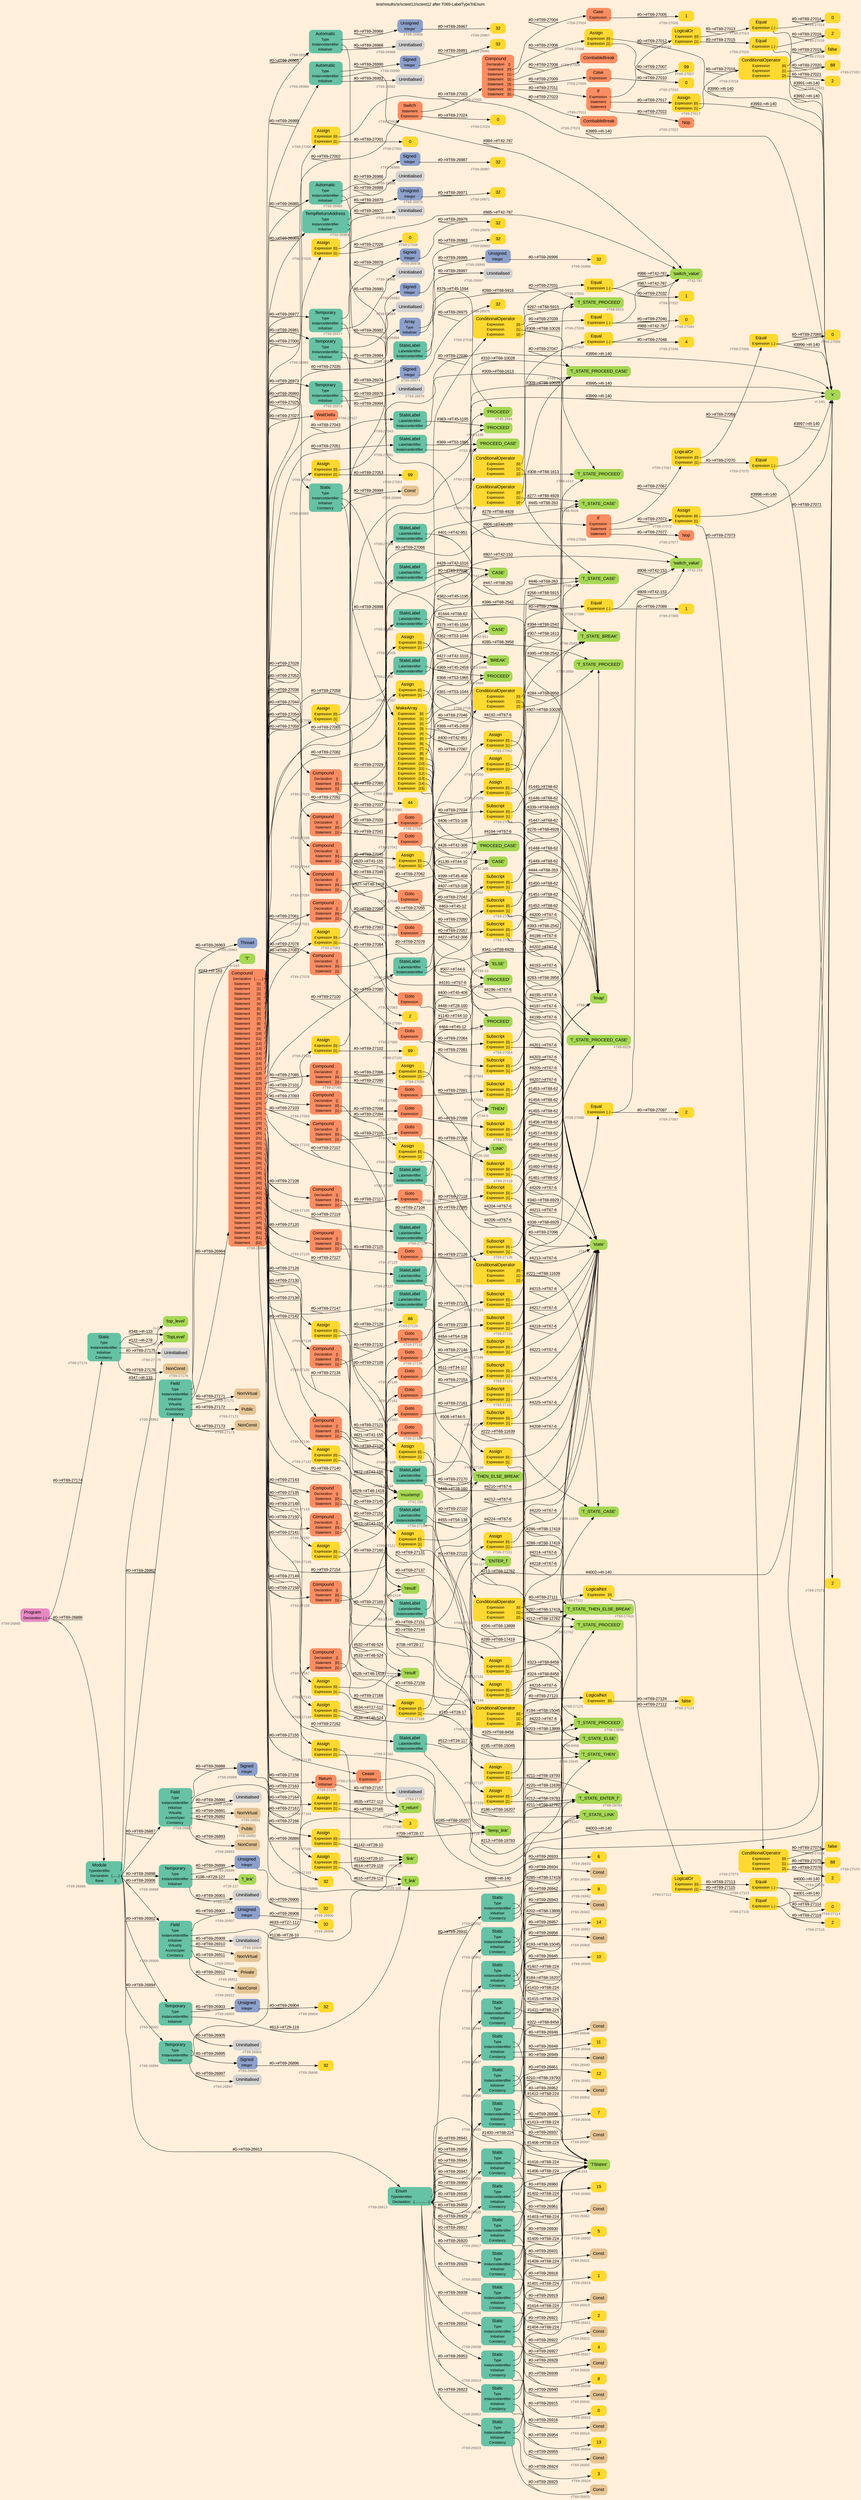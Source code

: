 digraph "test/results/sr/sctest12/sctest12 after T069-LabelTypeToEnum" {
label = "test/results/sr/sctest12/sctest12 after T069-LabelTypeToEnum"
labelloc = t
graph [
    rankdir = "LR"
    ranksep = 0.3
    bgcolor = antiquewhite1
    color = black
    fontcolor = black
    fontname = "Arial"
];
node [
    fontname = "Arial"
];
edge [
    fontname = "Arial"
];

// -------------------- node figure --------------------
// -------- block #T69-26885 ----------
"#T69-26885" [
    fillcolor = "/set28/4"
    xlabel = "#T69-26885"
    fontsize = "12"
    fontcolor = grey40
    shape = "plaintext"
    label = <<TABLE BORDER="0" CELLBORDER="0" CELLSPACING="0">
     <TR><TD><FONT COLOR="black" POINT-SIZE="15">Program</FONT></TD></TR>
     <TR><TD><FONT COLOR="black" POINT-SIZE="12">Declaration</FONT></TD><TD PORT="port0"><FONT COLOR="black" POINT-SIZE="12">{..}</FONT></TD></TR>
    </TABLE>>
    style = "rounded,filled"
];

// -------- block #T69-26886 ----------
"#T69-26886" [
    fillcolor = "/set28/1"
    xlabel = "#T69-26886"
    fontsize = "12"
    fontcolor = grey40
    shape = "plaintext"
    label = <<TABLE BORDER="0" CELLBORDER="0" CELLSPACING="0">
     <TR><TD><FONT COLOR="black" POINT-SIZE="15">Module</FONT></TD></TR>
     <TR><TD><FONT COLOR="black" POINT-SIZE="12">TypeIdentifier</FONT></TD><TD PORT="port0"></TD></TR>
     <TR><TD><FONT COLOR="black" POINT-SIZE="12">Declaration</FONT></TD><TD PORT="port1"><FONT COLOR="black" POINT-SIZE="12">{.......}</FONT></TD></TR>
     <TR><TD><FONT COLOR="black" POINT-SIZE="12">Base</FONT></TD><TD PORT="port2"><FONT COLOR="black" POINT-SIZE="12">{}</FONT></TD></TR>
    </TABLE>>
    style = "rounded,filled"
];

// -------- block #I-133 ----------
"#I-133" [
    fillcolor = "/set28/5"
    xlabel = "#I-133"
    fontsize = "12"
    fontcolor = grey40
    shape = "plaintext"
    label = <<TABLE BORDER="0" CELLBORDER="0" CELLSPACING="0">
     <TR><TD><FONT COLOR="black" POINT-SIZE="15">'TopLevel'</FONT></TD></TR>
    </TABLE>>
    style = "rounded,filled"
];

// -------- block #T69-26887 ----------
"#T69-26887" [
    fillcolor = "/set28/1"
    xlabel = "#T69-26887"
    fontsize = "12"
    fontcolor = grey40
    shape = "plaintext"
    label = <<TABLE BORDER="0" CELLBORDER="0" CELLSPACING="0">
     <TR><TD><FONT COLOR="black" POINT-SIZE="15">Field</FONT></TD></TR>
     <TR><TD><FONT COLOR="black" POINT-SIZE="12">Type</FONT></TD><TD PORT="port0"></TD></TR>
     <TR><TD><FONT COLOR="black" POINT-SIZE="12">InstanceIdentifier</FONT></TD><TD PORT="port1"></TD></TR>
     <TR><TD><FONT COLOR="black" POINT-SIZE="12">Initialiser</FONT></TD><TD PORT="port2"></TD></TR>
     <TR><TD><FONT COLOR="black" POINT-SIZE="12">Virtuality</FONT></TD><TD PORT="port3"></TD></TR>
     <TR><TD><FONT COLOR="black" POINT-SIZE="12">AccessSpec</FONT></TD><TD PORT="port4"></TD></TR>
     <TR><TD><FONT COLOR="black" POINT-SIZE="12">Constancy</FONT></TD><TD PORT="port5"></TD></TR>
    </TABLE>>
    style = "rounded,filled"
];

// -------- block #T69-26888 ----------
"#T69-26888" [
    fillcolor = "/set28/3"
    xlabel = "#T69-26888"
    fontsize = "12"
    fontcolor = grey40
    shape = "plaintext"
    label = <<TABLE BORDER="0" CELLBORDER="0" CELLSPACING="0">
     <TR><TD><FONT COLOR="black" POINT-SIZE="15">Signed</FONT></TD></TR>
     <TR><TD><FONT COLOR="black" POINT-SIZE="12">Integer</FONT></TD><TD PORT="port0"></TD></TR>
    </TABLE>>
    style = "rounded,filled"
];

// -------- block #T69-26889 ----------
"#T69-26889" [
    fillcolor = "/set28/6"
    xlabel = "#T69-26889"
    fontsize = "12"
    fontcolor = grey40
    shape = "plaintext"
    label = <<TABLE BORDER="0" CELLBORDER="0" CELLSPACING="0">
     <TR><TD><FONT COLOR="black" POINT-SIZE="15">32</FONT></TD></TR>
    </TABLE>>
    style = "rounded,filled"
];

// -------- block #I-140 ----------
"#I-140" [
    fillcolor = "/set28/5"
    xlabel = "#I-140"
    fontsize = "12"
    fontcolor = grey40
    shape = "plaintext"
    label = <<TABLE BORDER="0" CELLBORDER="0" CELLSPACING="0">
     <TR><TD><FONT COLOR="black" POINT-SIZE="15">'x'</FONT></TD></TR>
    </TABLE>>
    style = "rounded,filled"
];

// -------- block #T69-26890 ----------
"#T69-26890" [
    xlabel = "#T69-26890"
    fontsize = "12"
    fontcolor = grey40
    shape = "plaintext"
    label = <<TABLE BORDER="0" CELLBORDER="0" CELLSPACING="0">
     <TR><TD><FONT COLOR="black" POINT-SIZE="15">Uninitialised</FONT></TD></TR>
    </TABLE>>
    style = "rounded,filled"
];

// -------- block #T69-26891 ----------
"#T69-26891" [
    fillcolor = "/set28/7"
    xlabel = "#T69-26891"
    fontsize = "12"
    fontcolor = grey40
    shape = "plaintext"
    label = <<TABLE BORDER="0" CELLBORDER="0" CELLSPACING="0">
     <TR><TD><FONT COLOR="black" POINT-SIZE="15">NonVirtual</FONT></TD></TR>
    </TABLE>>
    style = "rounded,filled"
];

// -------- block #T69-26892 ----------
"#T69-26892" [
    fillcolor = "/set28/7"
    xlabel = "#T69-26892"
    fontsize = "12"
    fontcolor = grey40
    shape = "plaintext"
    label = <<TABLE BORDER="0" CELLBORDER="0" CELLSPACING="0">
     <TR><TD><FONT COLOR="black" POINT-SIZE="15">Public</FONT></TD></TR>
    </TABLE>>
    style = "rounded,filled"
];

// -------- block #T69-26893 ----------
"#T69-26893" [
    fillcolor = "/set28/7"
    xlabel = "#T69-26893"
    fontsize = "12"
    fontcolor = grey40
    shape = "plaintext"
    label = <<TABLE BORDER="0" CELLBORDER="0" CELLSPACING="0">
     <TR><TD><FONT COLOR="black" POINT-SIZE="15">NonConst</FONT></TD></TR>
    </TABLE>>
    style = "rounded,filled"
];

// -------- block #T69-26894 ----------
"#T69-26894" [
    fillcolor = "/set28/1"
    xlabel = "#T69-26894"
    fontsize = "12"
    fontcolor = grey40
    shape = "plaintext"
    label = <<TABLE BORDER="0" CELLBORDER="0" CELLSPACING="0">
     <TR><TD><FONT COLOR="black" POINT-SIZE="15">Temporary</FONT></TD></TR>
     <TR><TD><FONT COLOR="black" POINT-SIZE="12">Type</FONT></TD><TD PORT="port0"></TD></TR>
     <TR><TD><FONT COLOR="black" POINT-SIZE="12">InstanceIdentifier</FONT></TD><TD PORT="port1"></TD></TR>
     <TR><TD><FONT COLOR="black" POINT-SIZE="12">Initialiser</FONT></TD><TD PORT="port2"></TD></TR>
    </TABLE>>
    style = "rounded,filled"
];

// -------- block #T69-26895 ----------
"#T69-26895" [
    fillcolor = "/set28/3"
    xlabel = "#T69-26895"
    fontsize = "12"
    fontcolor = grey40
    shape = "plaintext"
    label = <<TABLE BORDER="0" CELLBORDER="0" CELLSPACING="0">
     <TR><TD><FONT COLOR="black" POINT-SIZE="15">Signed</FONT></TD></TR>
     <TR><TD><FONT COLOR="black" POINT-SIZE="12">Integer</FONT></TD><TD PORT="port0"></TD></TR>
    </TABLE>>
    style = "rounded,filled"
];

// -------- block #T69-26896 ----------
"#T69-26896" [
    fillcolor = "/set28/6"
    xlabel = "#T69-26896"
    fontsize = "12"
    fontcolor = grey40
    shape = "plaintext"
    label = <<TABLE BORDER="0" CELLBORDER="0" CELLSPACING="0">
     <TR><TD><FONT COLOR="black" POINT-SIZE="15">32</FONT></TD></TR>
    </TABLE>>
    style = "rounded,filled"
];

// -------- block #T27-112 ----------
"#T27-112" [
    fillcolor = "/set28/5"
    xlabel = "#T27-112"
    fontsize = "12"
    fontcolor = grey40
    shape = "plaintext"
    label = <<TABLE BORDER="0" CELLBORDER="0" CELLSPACING="0">
     <TR><TD><FONT COLOR="black" POINT-SIZE="15">'f_return'</FONT></TD></TR>
    </TABLE>>
    style = "rounded,filled"
];

// -------- block #T69-26897 ----------
"#T69-26897" [
    xlabel = "#T69-26897"
    fontsize = "12"
    fontcolor = grey40
    shape = "plaintext"
    label = <<TABLE BORDER="0" CELLBORDER="0" CELLSPACING="0">
     <TR><TD><FONT COLOR="black" POINT-SIZE="15">Uninitialised</FONT></TD></TR>
    </TABLE>>
    style = "rounded,filled"
];

// -------- block #T69-26898 ----------
"#T69-26898" [
    fillcolor = "/set28/1"
    xlabel = "#T69-26898"
    fontsize = "12"
    fontcolor = grey40
    shape = "plaintext"
    label = <<TABLE BORDER="0" CELLBORDER="0" CELLSPACING="0">
     <TR><TD><FONT COLOR="black" POINT-SIZE="15">Temporary</FONT></TD></TR>
     <TR><TD><FONT COLOR="black" POINT-SIZE="12">Type</FONT></TD><TD PORT="port0"></TD></TR>
     <TR><TD><FONT COLOR="black" POINT-SIZE="12">InstanceIdentifier</FONT></TD><TD PORT="port1"></TD></TR>
     <TR><TD><FONT COLOR="black" POINT-SIZE="12">Initialiser</FONT></TD><TD PORT="port2"></TD></TR>
    </TABLE>>
    style = "rounded,filled"
];

// -------- block #T69-26899 ----------
"#T69-26899" [
    fillcolor = "/set28/3"
    xlabel = "#T69-26899"
    fontsize = "12"
    fontcolor = grey40
    shape = "plaintext"
    label = <<TABLE BORDER="0" CELLBORDER="0" CELLSPACING="0">
     <TR><TD><FONT COLOR="black" POINT-SIZE="15">Unsigned</FONT></TD></TR>
     <TR><TD><FONT COLOR="black" POINT-SIZE="12">Integer</FONT></TD><TD PORT="port0"></TD></TR>
    </TABLE>>
    style = "rounded,filled"
];

// -------- block #T69-26900 ----------
"#T69-26900" [
    fillcolor = "/set28/6"
    xlabel = "#T69-26900"
    fontsize = "12"
    fontcolor = grey40
    shape = "plaintext"
    label = <<TABLE BORDER="0" CELLBORDER="0" CELLSPACING="0">
     <TR><TD><FONT COLOR="black" POINT-SIZE="15">32</FONT></TD></TR>
    </TABLE>>
    style = "rounded,filled"
];

// -------- block #T28-127 ----------
"#T28-127" [
    fillcolor = "/set28/5"
    xlabel = "#T28-127"
    fontsize = "12"
    fontcolor = grey40
    shape = "plaintext"
    label = <<TABLE BORDER="0" CELLBORDER="0" CELLSPACING="0">
     <TR><TD><FONT COLOR="black" POINT-SIZE="15">'f_link'</FONT></TD></TR>
    </TABLE>>
    style = "rounded,filled"
];

// -------- block #T69-26901 ----------
"#T69-26901" [
    xlabel = "#T69-26901"
    fontsize = "12"
    fontcolor = grey40
    shape = "plaintext"
    label = <<TABLE BORDER="0" CELLBORDER="0" CELLSPACING="0">
     <TR><TD><FONT COLOR="black" POINT-SIZE="15">Uninitialised</FONT></TD></TR>
    </TABLE>>
    style = "rounded,filled"
];

// -------- block #T69-26902 ----------
"#T69-26902" [
    fillcolor = "/set28/1"
    xlabel = "#T69-26902"
    fontsize = "12"
    fontcolor = grey40
    shape = "plaintext"
    label = <<TABLE BORDER="0" CELLBORDER="0" CELLSPACING="0">
     <TR><TD><FONT COLOR="black" POINT-SIZE="15">Temporary</FONT></TD></TR>
     <TR><TD><FONT COLOR="black" POINT-SIZE="12">Type</FONT></TD><TD PORT="port0"></TD></TR>
     <TR><TD><FONT COLOR="black" POINT-SIZE="12">InstanceIdentifier</FONT></TD><TD PORT="port1"></TD></TR>
     <TR><TD><FONT COLOR="black" POINT-SIZE="12">Initialiser</FONT></TD><TD PORT="port2"></TD></TR>
    </TABLE>>
    style = "rounded,filled"
];

// -------- block #T69-26903 ----------
"#T69-26903" [
    fillcolor = "/set28/3"
    xlabel = "#T69-26903"
    fontsize = "12"
    fontcolor = grey40
    shape = "plaintext"
    label = <<TABLE BORDER="0" CELLBORDER="0" CELLSPACING="0">
     <TR><TD><FONT COLOR="black" POINT-SIZE="15">Unsigned</FONT></TD></TR>
     <TR><TD><FONT COLOR="black" POINT-SIZE="12">Integer</FONT></TD><TD PORT="port0"></TD></TR>
    </TABLE>>
    style = "rounded,filled"
];

// -------- block #T69-26904 ----------
"#T69-26904" [
    fillcolor = "/set28/6"
    xlabel = "#T69-26904"
    fontsize = "12"
    fontcolor = grey40
    shape = "plaintext"
    label = <<TABLE BORDER="0" CELLBORDER="0" CELLSPACING="0">
     <TR><TD><FONT COLOR="black" POINT-SIZE="15">32</FONT></TD></TR>
    </TABLE>>
    style = "rounded,filled"
];

// -------- block #T29-119 ----------
"#T29-119" [
    fillcolor = "/set28/5"
    xlabel = "#T29-119"
    fontsize = "12"
    fontcolor = grey40
    shape = "plaintext"
    label = <<TABLE BORDER="0" CELLBORDER="0" CELLSPACING="0">
     <TR><TD><FONT COLOR="black" POINT-SIZE="15">'f_link'</FONT></TD></TR>
    </TABLE>>
    style = "rounded,filled"
];

// -------- block #T69-26905 ----------
"#T69-26905" [
    xlabel = "#T69-26905"
    fontsize = "12"
    fontcolor = grey40
    shape = "plaintext"
    label = <<TABLE BORDER="0" CELLBORDER="0" CELLSPACING="0">
     <TR><TD><FONT COLOR="black" POINT-SIZE="15">Uninitialised</FONT></TD></TR>
    </TABLE>>
    style = "rounded,filled"
];

// -------- block #T69-26906 ----------
"#T69-26906" [
    fillcolor = "/set28/1"
    xlabel = "#T69-26906"
    fontsize = "12"
    fontcolor = grey40
    shape = "plaintext"
    label = <<TABLE BORDER="0" CELLBORDER="0" CELLSPACING="0">
     <TR><TD><FONT COLOR="black" POINT-SIZE="15">Field</FONT></TD></TR>
     <TR><TD><FONT COLOR="black" POINT-SIZE="12">Type</FONT></TD><TD PORT="port0"></TD></TR>
     <TR><TD><FONT COLOR="black" POINT-SIZE="12">InstanceIdentifier</FONT></TD><TD PORT="port1"></TD></TR>
     <TR><TD><FONT COLOR="black" POINT-SIZE="12">Initialiser</FONT></TD><TD PORT="port2"></TD></TR>
     <TR><TD><FONT COLOR="black" POINT-SIZE="12">Virtuality</FONT></TD><TD PORT="port3"></TD></TR>
     <TR><TD><FONT COLOR="black" POINT-SIZE="12">AccessSpec</FONT></TD><TD PORT="port4"></TD></TR>
     <TR><TD><FONT COLOR="black" POINT-SIZE="12">Constancy</FONT></TD><TD PORT="port5"></TD></TR>
    </TABLE>>
    style = "rounded,filled"
];

// -------- block #T69-26907 ----------
"#T69-26907" [
    fillcolor = "/set28/3"
    xlabel = "#T69-26907"
    fontsize = "12"
    fontcolor = grey40
    shape = "plaintext"
    label = <<TABLE BORDER="0" CELLBORDER="0" CELLSPACING="0">
     <TR><TD><FONT COLOR="black" POINT-SIZE="15">Unsigned</FONT></TD></TR>
     <TR><TD><FONT COLOR="black" POINT-SIZE="12">Integer</FONT></TD><TD PORT="port0"></TD></TR>
    </TABLE>>
    style = "rounded,filled"
];

// -------- block #T69-26908 ----------
"#T69-26908" [
    fillcolor = "/set28/6"
    xlabel = "#T69-26908"
    fontsize = "12"
    fontcolor = grey40
    shape = "plaintext"
    label = <<TABLE BORDER="0" CELLBORDER="0" CELLSPACING="0">
     <TR><TD><FONT COLOR="black" POINT-SIZE="15">32</FONT></TD></TR>
    </TABLE>>
    style = "rounded,filled"
];

// -------- block #T28-10 ----------
"#T28-10" [
    fillcolor = "/set28/5"
    xlabel = "#T28-10"
    fontsize = "12"
    fontcolor = grey40
    shape = "plaintext"
    label = <<TABLE BORDER="0" CELLBORDER="0" CELLSPACING="0">
     <TR><TD><FONT COLOR="black" POINT-SIZE="15">'link'</FONT></TD></TR>
    </TABLE>>
    style = "rounded,filled"
];

// -------- block #T69-26909 ----------
"#T69-26909" [
    xlabel = "#T69-26909"
    fontsize = "12"
    fontcolor = grey40
    shape = "plaintext"
    label = <<TABLE BORDER="0" CELLBORDER="0" CELLSPACING="0">
     <TR><TD><FONT COLOR="black" POINT-SIZE="15">Uninitialised</FONT></TD></TR>
    </TABLE>>
    style = "rounded,filled"
];

// -------- block #T69-26910 ----------
"#T69-26910" [
    fillcolor = "/set28/7"
    xlabel = "#T69-26910"
    fontsize = "12"
    fontcolor = grey40
    shape = "plaintext"
    label = <<TABLE BORDER="0" CELLBORDER="0" CELLSPACING="0">
     <TR><TD><FONT COLOR="black" POINT-SIZE="15">NonVirtual</FONT></TD></TR>
    </TABLE>>
    style = "rounded,filled"
];

// -------- block #T69-26911 ----------
"#T69-26911" [
    fillcolor = "/set28/7"
    xlabel = "#T69-26911"
    fontsize = "12"
    fontcolor = grey40
    shape = "plaintext"
    label = <<TABLE BORDER="0" CELLBORDER="0" CELLSPACING="0">
     <TR><TD><FONT COLOR="black" POINT-SIZE="15">Private</FONT></TD></TR>
    </TABLE>>
    style = "rounded,filled"
];

// -------- block #T69-26912 ----------
"#T69-26912" [
    fillcolor = "/set28/7"
    xlabel = "#T69-26912"
    fontsize = "12"
    fontcolor = grey40
    shape = "plaintext"
    label = <<TABLE BORDER="0" CELLBORDER="0" CELLSPACING="0">
     <TR><TD><FONT COLOR="black" POINT-SIZE="15">NonConst</FONT></TD></TR>
    </TABLE>>
    style = "rounded,filled"
];

// -------- block #T69-26913 ----------
"#T69-26913" [
    fillcolor = "/set28/1"
    xlabel = "#T69-26913"
    fontsize = "12"
    fontcolor = grey40
    shape = "plaintext"
    label = <<TABLE BORDER="0" CELLBORDER="0" CELLSPACING="0">
     <TR><TD><FONT COLOR="black" POINT-SIZE="15">Enum</FONT></TD></TR>
     <TR><TD><FONT COLOR="black" POINT-SIZE="12">TypeIdentifier</FONT></TD><TD PORT="port0"></TD></TR>
     <TR><TD><FONT COLOR="black" POINT-SIZE="12">Declaration</FONT></TD><TD PORT="port1"><FONT COLOR="black" POINT-SIZE="12">{................}</FONT></TD></TR>
    </TABLE>>
    style = "rounded,filled"
];

// -------- block #T68-224 ----------
"#T68-224" [
    fillcolor = "/set28/5"
    xlabel = "#T68-224"
    fontsize = "12"
    fontcolor = grey40
    shape = "plaintext"
    label = <<TABLE BORDER="0" CELLBORDER="0" CELLSPACING="0">
     <TR><TD><FONT COLOR="black" POINT-SIZE="15">'TStates'</FONT></TD></TR>
    </TABLE>>
    style = "rounded,filled"
];

// -------- block #T69-26914 ----------
"#T69-26914" [
    fillcolor = "/set28/1"
    xlabel = "#T69-26914"
    fontsize = "12"
    fontcolor = grey40
    shape = "plaintext"
    label = <<TABLE BORDER="0" CELLBORDER="0" CELLSPACING="0">
     <TR><TD><FONT COLOR="black" POINT-SIZE="15">Static</FONT></TD></TR>
     <TR><TD><FONT COLOR="black" POINT-SIZE="12">Type</FONT></TD><TD PORT="port0"></TD></TR>
     <TR><TD><FONT COLOR="black" POINT-SIZE="12">InstanceIdentifier</FONT></TD><TD PORT="port1"></TD></TR>
     <TR><TD><FONT COLOR="black" POINT-SIZE="12">Initialiser</FONT></TD><TD PORT="port2"></TD></TR>
     <TR><TD><FONT COLOR="black" POINT-SIZE="12">Constancy</FONT></TD><TD PORT="port3"></TD></TR>
    </TABLE>>
    style = "rounded,filled"
];

// -------- block #T68-263 ----------
"#T68-263" [
    fillcolor = "/set28/5"
    xlabel = "#T68-263"
    fontsize = "12"
    fontcolor = grey40
    shape = "plaintext"
    label = <<TABLE BORDER="0" CELLBORDER="0" CELLSPACING="0">
     <TR><TD><FONT COLOR="black" POINT-SIZE="15">'T_STATE_CASE'</FONT></TD></TR>
    </TABLE>>
    style = "rounded,filled"
];

// -------- block #T69-26915 ----------
"#T69-26915" [
    fillcolor = "/set28/6"
    xlabel = "#T69-26915"
    fontsize = "12"
    fontcolor = grey40
    shape = "plaintext"
    label = <<TABLE BORDER="0" CELLBORDER="0" CELLSPACING="0">
     <TR><TD><FONT COLOR="black" POINT-SIZE="15">0</FONT></TD></TR>
    </TABLE>>
    style = "rounded,filled"
];

// -------- block #T69-26916 ----------
"#T69-26916" [
    fillcolor = "/set28/7"
    xlabel = "#T69-26916"
    fontsize = "12"
    fontcolor = grey40
    shape = "plaintext"
    label = <<TABLE BORDER="0" CELLBORDER="0" CELLSPACING="0">
     <TR><TD><FONT COLOR="black" POINT-SIZE="15">Const</FONT></TD></TR>
    </TABLE>>
    style = "rounded,filled"
];

// -------- block #T69-26917 ----------
"#T69-26917" [
    fillcolor = "/set28/1"
    xlabel = "#T69-26917"
    fontsize = "12"
    fontcolor = grey40
    shape = "plaintext"
    label = <<TABLE BORDER="0" CELLBORDER="0" CELLSPACING="0">
     <TR><TD><FONT COLOR="black" POINT-SIZE="15">Static</FONT></TD></TR>
     <TR><TD><FONT COLOR="black" POINT-SIZE="12">Type</FONT></TD><TD PORT="port0"></TD></TR>
     <TR><TD><FONT COLOR="black" POINT-SIZE="12">InstanceIdentifier</FONT></TD><TD PORT="port1"></TD></TR>
     <TR><TD><FONT COLOR="black" POINT-SIZE="12">Initialiser</FONT></TD><TD PORT="port2"></TD></TR>
     <TR><TD><FONT COLOR="black" POINT-SIZE="12">Constancy</FONT></TD><TD PORT="port3"></TD></TR>
    </TABLE>>
    style = "rounded,filled"
];

// -------- block #T68-1613 ----------
"#T68-1613" [
    fillcolor = "/set28/5"
    xlabel = "#T68-1613"
    fontsize = "12"
    fontcolor = grey40
    shape = "plaintext"
    label = <<TABLE BORDER="0" CELLBORDER="0" CELLSPACING="0">
     <TR><TD><FONT COLOR="black" POINT-SIZE="15">'T_STATE_PROCEED'</FONT></TD></TR>
    </TABLE>>
    style = "rounded,filled"
];

// -------- block #T69-26918 ----------
"#T69-26918" [
    fillcolor = "/set28/6"
    xlabel = "#T69-26918"
    fontsize = "12"
    fontcolor = grey40
    shape = "plaintext"
    label = <<TABLE BORDER="0" CELLBORDER="0" CELLSPACING="0">
     <TR><TD><FONT COLOR="black" POINT-SIZE="15">1</FONT></TD></TR>
    </TABLE>>
    style = "rounded,filled"
];

// -------- block #T69-26919 ----------
"#T69-26919" [
    fillcolor = "/set28/7"
    xlabel = "#T69-26919"
    fontsize = "12"
    fontcolor = grey40
    shape = "plaintext"
    label = <<TABLE BORDER="0" CELLBORDER="0" CELLSPACING="0">
     <TR><TD><FONT COLOR="black" POINT-SIZE="15">Const</FONT></TD></TR>
    </TABLE>>
    style = "rounded,filled"
];

// -------- block #T69-26920 ----------
"#T69-26920" [
    fillcolor = "/set28/1"
    xlabel = "#T69-26920"
    fontsize = "12"
    fontcolor = grey40
    shape = "plaintext"
    label = <<TABLE BORDER="0" CELLBORDER="0" CELLSPACING="0">
     <TR><TD><FONT COLOR="black" POINT-SIZE="15">Static</FONT></TD></TR>
     <TR><TD><FONT COLOR="black" POINT-SIZE="12">Type</FONT></TD><TD PORT="port0"></TD></TR>
     <TR><TD><FONT COLOR="black" POINT-SIZE="12">InstanceIdentifier</FONT></TD><TD PORT="port1"></TD></TR>
     <TR><TD><FONT COLOR="black" POINT-SIZE="12">Initialiser</FONT></TD><TD PORT="port2"></TD></TR>
     <TR><TD><FONT COLOR="black" POINT-SIZE="12">Constancy</FONT></TD><TD PORT="port3"></TD></TR>
    </TABLE>>
    style = "rounded,filled"
];

// -------- block #T68-2542 ----------
"#T68-2542" [
    fillcolor = "/set28/5"
    xlabel = "#T68-2542"
    fontsize = "12"
    fontcolor = grey40
    shape = "plaintext"
    label = <<TABLE BORDER="0" CELLBORDER="0" CELLSPACING="0">
     <TR><TD><FONT COLOR="black" POINT-SIZE="15">'T_STATE_BREAK'</FONT></TD></TR>
    </TABLE>>
    style = "rounded,filled"
];

// -------- block #T69-26921 ----------
"#T69-26921" [
    fillcolor = "/set28/6"
    xlabel = "#T69-26921"
    fontsize = "12"
    fontcolor = grey40
    shape = "plaintext"
    label = <<TABLE BORDER="0" CELLBORDER="0" CELLSPACING="0">
     <TR><TD><FONT COLOR="black" POINT-SIZE="15">2</FONT></TD></TR>
    </TABLE>>
    style = "rounded,filled"
];

// -------- block #T69-26922 ----------
"#T69-26922" [
    fillcolor = "/set28/7"
    xlabel = "#T69-26922"
    fontsize = "12"
    fontcolor = grey40
    shape = "plaintext"
    label = <<TABLE BORDER="0" CELLBORDER="0" CELLSPACING="0">
     <TR><TD><FONT COLOR="black" POINT-SIZE="15">Const</FONT></TD></TR>
    </TABLE>>
    style = "rounded,filled"
];

// -------- block #T69-26923 ----------
"#T69-26923" [
    fillcolor = "/set28/1"
    xlabel = "#T69-26923"
    fontsize = "12"
    fontcolor = grey40
    shape = "plaintext"
    label = <<TABLE BORDER="0" CELLBORDER="0" CELLSPACING="0">
     <TR><TD><FONT COLOR="black" POINT-SIZE="15">Static</FONT></TD></TR>
     <TR><TD><FONT COLOR="black" POINT-SIZE="12">Type</FONT></TD><TD PORT="port0"></TD></TR>
     <TR><TD><FONT COLOR="black" POINT-SIZE="12">InstanceIdentifier</FONT></TD><TD PORT="port1"></TD></TR>
     <TR><TD><FONT COLOR="black" POINT-SIZE="12">Initialiser</FONT></TD><TD PORT="port2"></TD></TR>
     <TR><TD><FONT COLOR="black" POINT-SIZE="12">Constancy</FONT></TD><TD PORT="port3"></TD></TR>
    </TABLE>>
    style = "rounded,filled"
];

// -------- block #T68-3958 ----------
"#T68-3958" [
    fillcolor = "/set28/5"
    xlabel = "#T68-3958"
    fontsize = "12"
    fontcolor = grey40
    shape = "plaintext"
    label = <<TABLE BORDER="0" CELLBORDER="0" CELLSPACING="0">
     <TR><TD><FONT COLOR="black" POINT-SIZE="15">'T_STATE_PROCEED'</FONT></TD></TR>
    </TABLE>>
    style = "rounded,filled"
];

// -------- block #T69-26924 ----------
"#T69-26924" [
    fillcolor = "/set28/6"
    xlabel = "#T69-26924"
    fontsize = "12"
    fontcolor = grey40
    shape = "plaintext"
    label = <<TABLE BORDER="0" CELLBORDER="0" CELLSPACING="0">
     <TR><TD><FONT COLOR="black" POINT-SIZE="15">3</FONT></TD></TR>
    </TABLE>>
    style = "rounded,filled"
];

// -------- block #T69-26925 ----------
"#T69-26925" [
    fillcolor = "/set28/7"
    xlabel = "#T69-26925"
    fontsize = "12"
    fontcolor = grey40
    shape = "plaintext"
    label = <<TABLE BORDER="0" CELLBORDER="0" CELLSPACING="0">
     <TR><TD><FONT COLOR="black" POINT-SIZE="15">Const</FONT></TD></TR>
    </TABLE>>
    style = "rounded,filled"
];

// -------- block #T69-26926 ----------
"#T69-26926" [
    fillcolor = "/set28/1"
    xlabel = "#T69-26926"
    fontsize = "12"
    fontcolor = grey40
    shape = "plaintext"
    label = <<TABLE BORDER="0" CELLBORDER="0" CELLSPACING="0">
     <TR><TD><FONT COLOR="black" POINT-SIZE="15">Static</FONT></TD></TR>
     <TR><TD><FONT COLOR="black" POINT-SIZE="12">Type</FONT></TD><TD PORT="port0"></TD></TR>
     <TR><TD><FONT COLOR="black" POINT-SIZE="12">InstanceIdentifier</FONT></TD><TD PORT="port1"></TD></TR>
     <TR><TD><FONT COLOR="black" POINT-SIZE="12">Initialiser</FONT></TD><TD PORT="port2"></TD></TR>
     <TR><TD><FONT COLOR="black" POINT-SIZE="12">Constancy</FONT></TD><TD PORT="port3"></TD></TR>
    </TABLE>>
    style = "rounded,filled"
];

// -------- block #T68-4928 ----------
"#T68-4928" [
    fillcolor = "/set28/5"
    xlabel = "#T68-4928"
    fontsize = "12"
    fontcolor = grey40
    shape = "plaintext"
    label = <<TABLE BORDER="0" CELLBORDER="0" CELLSPACING="0">
     <TR><TD><FONT COLOR="black" POINT-SIZE="15">'T_STATE_CASE'</FONT></TD></TR>
    </TABLE>>
    style = "rounded,filled"
];

// -------- block #T69-26927 ----------
"#T69-26927" [
    fillcolor = "/set28/6"
    xlabel = "#T69-26927"
    fontsize = "12"
    fontcolor = grey40
    shape = "plaintext"
    label = <<TABLE BORDER="0" CELLBORDER="0" CELLSPACING="0">
     <TR><TD><FONT COLOR="black" POINT-SIZE="15">4</FONT></TD></TR>
    </TABLE>>
    style = "rounded,filled"
];

// -------- block #T69-26928 ----------
"#T69-26928" [
    fillcolor = "/set28/7"
    xlabel = "#T69-26928"
    fontsize = "12"
    fontcolor = grey40
    shape = "plaintext"
    label = <<TABLE BORDER="0" CELLBORDER="0" CELLSPACING="0">
     <TR><TD><FONT COLOR="black" POINT-SIZE="15">Const</FONT></TD></TR>
    </TABLE>>
    style = "rounded,filled"
];

// -------- block #T69-26929 ----------
"#T69-26929" [
    fillcolor = "/set28/1"
    xlabel = "#T69-26929"
    fontsize = "12"
    fontcolor = grey40
    shape = "plaintext"
    label = <<TABLE BORDER="0" CELLBORDER="0" CELLSPACING="0">
     <TR><TD><FONT COLOR="black" POINT-SIZE="15">Static</FONT></TD></TR>
     <TR><TD><FONT COLOR="black" POINT-SIZE="12">Type</FONT></TD><TD PORT="port0"></TD></TR>
     <TR><TD><FONT COLOR="black" POINT-SIZE="12">InstanceIdentifier</FONT></TD><TD PORT="port1"></TD></TR>
     <TR><TD><FONT COLOR="black" POINT-SIZE="12">Initialiser</FONT></TD><TD PORT="port2"></TD></TR>
     <TR><TD><FONT COLOR="black" POINT-SIZE="12">Constancy</FONT></TD><TD PORT="port3"></TD></TR>
    </TABLE>>
    style = "rounded,filled"
];

// -------- block #T68-5915 ----------
"#T68-5915" [
    fillcolor = "/set28/5"
    xlabel = "#T68-5915"
    fontsize = "12"
    fontcolor = grey40
    shape = "plaintext"
    label = <<TABLE BORDER="0" CELLBORDER="0" CELLSPACING="0">
     <TR><TD><FONT COLOR="black" POINT-SIZE="15">'T_STATE_PROCEED'</FONT></TD></TR>
    </TABLE>>
    style = "rounded,filled"
];

// -------- block #T69-26930 ----------
"#T69-26930" [
    fillcolor = "/set28/6"
    xlabel = "#T69-26930"
    fontsize = "12"
    fontcolor = grey40
    shape = "plaintext"
    label = <<TABLE BORDER="0" CELLBORDER="0" CELLSPACING="0">
     <TR><TD><FONT COLOR="black" POINT-SIZE="15">5</FONT></TD></TR>
    </TABLE>>
    style = "rounded,filled"
];

// -------- block #T69-26931 ----------
"#T69-26931" [
    fillcolor = "/set28/7"
    xlabel = "#T69-26931"
    fontsize = "12"
    fontcolor = grey40
    shape = "plaintext"
    label = <<TABLE BORDER="0" CELLBORDER="0" CELLSPACING="0">
     <TR><TD><FONT COLOR="black" POINT-SIZE="15">Const</FONT></TD></TR>
    </TABLE>>
    style = "rounded,filled"
];

// -------- block #T69-26932 ----------
"#T69-26932" [
    fillcolor = "/set28/1"
    xlabel = "#T69-26932"
    fontsize = "12"
    fontcolor = grey40
    shape = "plaintext"
    label = <<TABLE BORDER="0" CELLBORDER="0" CELLSPACING="0">
     <TR><TD><FONT COLOR="black" POINT-SIZE="15">Static</FONT></TD></TR>
     <TR><TD><FONT COLOR="black" POINT-SIZE="12">Type</FONT></TD><TD PORT="port0"></TD></TR>
     <TR><TD><FONT COLOR="black" POINT-SIZE="12">InstanceIdentifier</FONT></TD><TD PORT="port1"></TD></TR>
     <TR><TD><FONT COLOR="black" POINT-SIZE="12">Initialiser</FONT></TD><TD PORT="port2"></TD></TR>
     <TR><TD><FONT COLOR="black" POINT-SIZE="12">Constancy</FONT></TD><TD PORT="port3"></TD></TR>
    </TABLE>>
    style = "rounded,filled"
];

// -------- block #T68-6929 ----------
"#T68-6929" [
    fillcolor = "/set28/5"
    xlabel = "#T68-6929"
    fontsize = "12"
    fontcolor = grey40
    shape = "plaintext"
    label = <<TABLE BORDER="0" CELLBORDER="0" CELLSPACING="0">
     <TR><TD><FONT COLOR="black" POINT-SIZE="15">'T_STATE_PROCEED_CASE'</FONT></TD></TR>
    </TABLE>>
    style = "rounded,filled"
];

// -------- block #T69-26933 ----------
"#T69-26933" [
    fillcolor = "/set28/6"
    xlabel = "#T69-26933"
    fontsize = "12"
    fontcolor = grey40
    shape = "plaintext"
    label = <<TABLE BORDER="0" CELLBORDER="0" CELLSPACING="0">
     <TR><TD><FONT COLOR="black" POINT-SIZE="15">6</FONT></TD></TR>
    </TABLE>>
    style = "rounded,filled"
];

// -------- block #T69-26934 ----------
"#T69-26934" [
    fillcolor = "/set28/7"
    xlabel = "#T69-26934"
    fontsize = "12"
    fontcolor = grey40
    shape = "plaintext"
    label = <<TABLE BORDER="0" CELLBORDER="0" CELLSPACING="0">
     <TR><TD><FONT COLOR="black" POINT-SIZE="15">Const</FONT></TD></TR>
    </TABLE>>
    style = "rounded,filled"
];

// -------- block #T69-26935 ----------
"#T69-26935" [
    fillcolor = "/set28/1"
    xlabel = "#T69-26935"
    fontsize = "12"
    fontcolor = grey40
    shape = "plaintext"
    label = <<TABLE BORDER="0" CELLBORDER="0" CELLSPACING="0">
     <TR><TD><FONT COLOR="black" POINT-SIZE="15">Static</FONT></TD></TR>
     <TR><TD><FONT COLOR="black" POINT-SIZE="12">Type</FONT></TD><TD PORT="port0"></TD></TR>
     <TR><TD><FONT COLOR="black" POINT-SIZE="12">InstanceIdentifier</FONT></TD><TD PORT="port1"></TD></TR>
     <TR><TD><FONT COLOR="black" POINT-SIZE="12">Initialiser</FONT></TD><TD PORT="port2"></TD></TR>
     <TR><TD><FONT COLOR="black" POINT-SIZE="12">Constancy</FONT></TD><TD PORT="port3"></TD></TR>
    </TABLE>>
    style = "rounded,filled"
];

// -------- block #T68-8458 ----------
"#T68-8458" [
    fillcolor = "/set28/5"
    xlabel = "#T68-8458"
    fontsize = "12"
    fontcolor = grey40
    shape = "plaintext"
    label = <<TABLE BORDER="0" CELLBORDER="0" CELLSPACING="0">
     <TR><TD><FONT COLOR="black" POINT-SIZE="15">'T_STATE_ELSE'</FONT></TD></TR>
    </TABLE>>
    style = "rounded,filled"
];

// -------- block #T69-26936 ----------
"#T69-26936" [
    fillcolor = "/set28/6"
    xlabel = "#T69-26936"
    fontsize = "12"
    fontcolor = grey40
    shape = "plaintext"
    label = <<TABLE BORDER="0" CELLBORDER="0" CELLSPACING="0">
     <TR><TD><FONT COLOR="black" POINT-SIZE="15">7</FONT></TD></TR>
    </TABLE>>
    style = "rounded,filled"
];

// -------- block #T69-26937 ----------
"#T69-26937" [
    fillcolor = "/set28/7"
    xlabel = "#T69-26937"
    fontsize = "12"
    fontcolor = grey40
    shape = "plaintext"
    label = <<TABLE BORDER="0" CELLBORDER="0" CELLSPACING="0">
     <TR><TD><FONT COLOR="black" POINT-SIZE="15">Const</FONT></TD></TR>
    </TABLE>>
    style = "rounded,filled"
];

// -------- block #T69-26938 ----------
"#T69-26938" [
    fillcolor = "/set28/1"
    xlabel = "#T69-26938"
    fontsize = "12"
    fontcolor = grey40
    shape = "plaintext"
    label = <<TABLE BORDER="0" CELLBORDER="0" CELLSPACING="0">
     <TR><TD><FONT COLOR="black" POINT-SIZE="15">Static</FONT></TD></TR>
     <TR><TD><FONT COLOR="black" POINT-SIZE="12">Type</FONT></TD><TD PORT="port0"></TD></TR>
     <TR><TD><FONT COLOR="black" POINT-SIZE="12">InstanceIdentifier</FONT></TD><TD PORT="port1"></TD></TR>
     <TR><TD><FONT COLOR="black" POINT-SIZE="12">Initialiser</FONT></TD><TD PORT="port2"></TD></TR>
     <TR><TD><FONT COLOR="black" POINT-SIZE="12">Constancy</FONT></TD><TD PORT="port3"></TD></TR>
    </TABLE>>
    style = "rounded,filled"
];

// -------- block #T68-10028 ----------
"#T68-10028" [
    fillcolor = "/set28/5"
    xlabel = "#T68-10028"
    fontsize = "12"
    fontcolor = grey40
    shape = "plaintext"
    label = <<TABLE BORDER="0" CELLBORDER="0" CELLSPACING="0">
     <TR><TD><FONT COLOR="black" POINT-SIZE="15">'T_STATE_PROCEED_CASE'</FONT></TD></TR>
    </TABLE>>
    style = "rounded,filled"
];

// -------- block #T69-26939 ----------
"#T69-26939" [
    fillcolor = "/set28/6"
    xlabel = "#T69-26939"
    fontsize = "12"
    fontcolor = grey40
    shape = "plaintext"
    label = <<TABLE BORDER="0" CELLBORDER="0" CELLSPACING="0">
     <TR><TD><FONT COLOR="black" POINT-SIZE="15">8</FONT></TD></TR>
    </TABLE>>
    style = "rounded,filled"
];

// -------- block #T69-26940 ----------
"#T69-26940" [
    fillcolor = "/set28/7"
    xlabel = "#T69-26940"
    fontsize = "12"
    fontcolor = grey40
    shape = "plaintext"
    label = <<TABLE BORDER="0" CELLBORDER="0" CELLSPACING="0">
     <TR><TD><FONT COLOR="black" POINT-SIZE="15">Const</FONT></TD></TR>
    </TABLE>>
    style = "rounded,filled"
];

// -------- block #T69-26941 ----------
"#T69-26941" [
    fillcolor = "/set28/1"
    xlabel = "#T69-26941"
    fontsize = "12"
    fontcolor = grey40
    shape = "plaintext"
    label = <<TABLE BORDER="0" CELLBORDER="0" CELLSPACING="0">
     <TR><TD><FONT COLOR="black" POINT-SIZE="15">Static</FONT></TD></TR>
     <TR><TD><FONT COLOR="black" POINT-SIZE="12">Type</FONT></TD><TD PORT="port0"></TD></TR>
     <TR><TD><FONT COLOR="black" POINT-SIZE="12">InstanceIdentifier</FONT></TD><TD PORT="port1"></TD></TR>
     <TR><TD><FONT COLOR="black" POINT-SIZE="12">Initialiser</FONT></TD><TD PORT="port2"></TD></TR>
     <TR><TD><FONT COLOR="black" POINT-SIZE="12">Constancy</FONT></TD><TD PORT="port3"></TD></TR>
    </TABLE>>
    style = "rounded,filled"
];

// -------- block #T68-11639 ----------
"#T68-11639" [
    fillcolor = "/set28/5"
    xlabel = "#T68-11639"
    fontsize = "12"
    fontcolor = grey40
    shape = "plaintext"
    label = <<TABLE BORDER="0" CELLBORDER="0" CELLSPACING="0">
     <TR><TD><FONT COLOR="black" POINT-SIZE="15">'T_STATE_CASE'</FONT></TD></TR>
    </TABLE>>
    style = "rounded,filled"
];

// -------- block #T69-26942 ----------
"#T69-26942" [
    fillcolor = "/set28/6"
    xlabel = "#T69-26942"
    fontsize = "12"
    fontcolor = grey40
    shape = "plaintext"
    label = <<TABLE BORDER="0" CELLBORDER="0" CELLSPACING="0">
     <TR><TD><FONT COLOR="black" POINT-SIZE="15">9</FONT></TD></TR>
    </TABLE>>
    style = "rounded,filled"
];

// -------- block #T69-26943 ----------
"#T69-26943" [
    fillcolor = "/set28/7"
    xlabel = "#T69-26943"
    fontsize = "12"
    fontcolor = grey40
    shape = "plaintext"
    label = <<TABLE BORDER="0" CELLBORDER="0" CELLSPACING="0">
     <TR><TD><FONT COLOR="black" POINT-SIZE="15">Const</FONT></TD></TR>
    </TABLE>>
    style = "rounded,filled"
];

// -------- block #T69-26944 ----------
"#T69-26944" [
    fillcolor = "/set28/1"
    xlabel = "#T69-26944"
    fontsize = "12"
    fontcolor = grey40
    shape = "plaintext"
    label = <<TABLE BORDER="0" CELLBORDER="0" CELLSPACING="0">
     <TR><TD><FONT COLOR="black" POINT-SIZE="15">Static</FONT></TD></TR>
     <TR><TD><FONT COLOR="black" POINT-SIZE="12">Type</FONT></TD><TD PORT="port0"></TD></TR>
     <TR><TD><FONT COLOR="black" POINT-SIZE="12">InstanceIdentifier</FONT></TD><TD PORT="port1"></TD></TR>
     <TR><TD><FONT COLOR="black" POINT-SIZE="12">Initialiser</FONT></TD><TD PORT="port2"></TD></TR>
     <TR><TD><FONT COLOR="black" POINT-SIZE="12">Constancy</FONT></TD><TD PORT="port3"></TD></TR>
    </TABLE>>
    style = "rounded,filled"
];

// -------- block #T68-12762 ----------
"#T68-12762" [
    fillcolor = "/set28/5"
    xlabel = "#T68-12762"
    fontsize = "12"
    fontcolor = grey40
    shape = "plaintext"
    label = <<TABLE BORDER="0" CELLBORDER="0" CELLSPACING="0">
     <TR><TD><FONT COLOR="black" POINT-SIZE="15">'T_STATE_PROCEED'</FONT></TD></TR>
    </TABLE>>
    style = "rounded,filled"
];

// -------- block #T69-26945 ----------
"#T69-26945" [
    fillcolor = "/set28/6"
    xlabel = "#T69-26945"
    fontsize = "12"
    fontcolor = grey40
    shape = "plaintext"
    label = <<TABLE BORDER="0" CELLBORDER="0" CELLSPACING="0">
     <TR><TD><FONT COLOR="black" POINT-SIZE="15">10</FONT></TD></TR>
    </TABLE>>
    style = "rounded,filled"
];

// -------- block #T69-26946 ----------
"#T69-26946" [
    fillcolor = "/set28/7"
    xlabel = "#T69-26946"
    fontsize = "12"
    fontcolor = grey40
    shape = "plaintext"
    label = <<TABLE BORDER="0" CELLBORDER="0" CELLSPACING="0">
     <TR><TD><FONT COLOR="black" POINT-SIZE="15">Const</FONT></TD></TR>
    </TABLE>>
    style = "rounded,filled"
];

// -------- block #T69-26947 ----------
"#T69-26947" [
    fillcolor = "/set28/1"
    xlabel = "#T69-26947"
    fontsize = "12"
    fontcolor = grey40
    shape = "plaintext"
    label = <<TABLE BORDER="0" CELLBORDER="0" CELLSPACING="0">
     <TR><TD><FONT COLOR="black" POINT-SIZE="15">Static</FONT></TD></TR>
     <TR><TD><FONT COLOR="black" POINT-SIZE="12">Type</FONT></TD><TD PORT="port0"></TD></TR>
     <TR><TD><FONT COLOR="black" POINT-SIZE="12">InstanceIdentifier</FONT></TD><TD PORT="port1"></TD></TR>
     <TR><TD><FONT COLOR="black" POINT-SIZE="12">Initialiser</FONT></TD><TD PORT="port2"></TD></TR>
     <TR><TD><FONT COLOR="black" POINT-SIZE="12">Constancy</FONT></TD><TD PORT="port3"></TD></TR>
    </TABLE>>
    style = "rounded,filled"
];

// -------- block #T68-13899 ----------
"#T68-13899" [
    fillcolor = "/set28/5"
    xlabel = "#T68-13899"
    fontsize = "12"
    fontcolor = grey40
    shape = "plaintext"
    label = <<TABLE BORDER="0" CELLBORDER="0" CELLSPACING="0">
     <TR><TD><FONT COLOR="black" POINT-SIZE="15">'T_STATE_PROCEED'</FONT></TD></TR>
    </TABLE>>
    style = "rounded,filled"
];

// -------- block #T69-26948 ----------
"#T69-26948" [
    fillcolor = "/set28/6"
    xlabel = "#T69-26948"
    fontsize = "12"
    fontcolor = grey40
    shape = "plaintext"
    label = <<TABLE BORDER="0" CELLBORDER="0" CELLSPACING="0">
     <TR><TD><FONT COLOR="black" POINT-SIZE="15">11</FONT></TD></TR>
    </TABLE>>
    style = "rounded,filled"
];

// -------- block #T69-26949 ----------
"#T69-26949" [
    fillcolor = "/set28/7"
    xlabel = "#T69-26949"
    fontsize = "12"
    fontcolor = grey40
    shape = "plaintext"
    label = <<TABLE BORDER="0" CELLBORDER="0" CELLSPACING="0">
     <TR><TD><FONT COLOR="black" POINT-SIZE="15">Const</FONT></TD></TR>
    </TABLE>>
    style = "rounded,filled"
];

// -------- block #T69-26950 ----------
"#T69-26950" [
    fillcolor = "/set28/1"
    xlabel = "#T69-26950"
    fontsize = "12"
    fontcolor = grey40
    shape = "plaintext"
    label = <<TABLE BORDER="0" CELLBORDER="0" CELLSPACING="0">
     <TR><TD><FONT COLOR="black" POINT-SIZE="15">Static</FONT></TD></TR>
     <TR><TD><FONT COLOR="black" POINT-SIZE="12">Type</FONT></TD><TD PORT="port0"></TD></TR>
     <TR><TD><FONT COLOR="black" POINT-SIZE="12">InstanceIdentifier</FONT></TD><TD PORT="port1"></TD></TR>
     <TR><TD><FONT COLOR="black" POINT-SIZE="12">Initialiser</FONT></TD><TD PORT="port2"></TD></TR>
     <TR><TD><FONT COLOR="black" POINT-SIZE="12">Constancy</FONT></TD><TD PORT="port3"></TD></TR>
    </TABLE>>
    style = "rounded,filled"
];

// -------- block #T68-15045 ----------
"#T68-15045" [
    fillcolor = "/set28/5"
    xlabel = "#T68-15045"
    fontsize = "12"
    fontcolor = grey40
    shape = "plaintext"
    label = <<TABLE BORDER="0" CELLBORDER="0" CELLSPACING="0">
     <TR><TD><FONT COLOR="black" POINT-SIZE="15">'T_STATE_THEN'</FONT></TD></TR>
    </TABLE>>
    style = "rounded,filled"
];

// -------- block #T69-26951 ----------
"#T69-26951" [
    fillcolor = "/set28/6"
    xlabel = "#T69-26951"
    fontsize = "12"
    fontcolor = grey40
    shape = "plaintext"
    label = <<TABLE BORDER="0" CELLBORDER="0" CELLSPACING="0">
     <TR><TD><FONT COLOR="black" POINT-SIZE="15">12</FONT></TD></TR>
    </TABLE>>
    style = "rounded,filled"
];

// -------- block #T69-26952 ----------
"#T69-26952" [
    fillcolor = "/set28/7"
    xlabel = "#T69-26952"
    fontsize = "12"
    fontcolor = grey40
    shape = "plaintext"
    label = <<TABLE BORDER="0" CELLBORDER="0" CELLSPACING="0">
     <TR><TD><FONT COLOR="black" POINT-SIZE="15">Const</FONT></TD></TR>
    </TABLE>>
    style = "rounded,filled"
];

// -------- block #T69-26953 ----------
"#T69-26953" [
    fillcolor = "/set28/1"
    xlabel = "#T69-26953"
    fontsize = "12"
    fontcolor = grey40
    shape = "plaintext"
    label = <<TABLE BORDER="0" CELLBORDER="0" CELLSPACING="0">
     <TR><TD><FONT COLOR="black" POINT-SIZE="15">Static</FONT></TD></TR>
     <TR><TD><FONT COLOR="black" POINT-SIZE="12">Type</FONT></TD><TD PORT="port0"></TD></TR>
     <TR><TD><FONT COLOR="black" POINT-SIZE="12">InstanceIdentifier</FONT></TD><TD PORT="port1"></TD></TR>
     <TR><TD><FONT COLOR="black" POINT-SIZE="12">Initialiser</FONT></TD><TD PORT="port2"></TD></TR>
     <TR><TD><FONT COLOR="black" POINT-SIZE="12">Constancy</FONT></TD><TD PORT="port3"></TD></TR>
    </TABLE>>
    style = "rounded,filled"
];

// -------- block #T68-16207 ----------
"#T68-16207" [
    fillcolor = "/set28/5"
    xlabel = "#T68-16207"
    fontsize = "12"
    fontcolor = grey40
    shape = "plaintext"
    label = <<TABLE BORDER="0" CELLBORDER="0" CELLSPACING="0">
     <TR><TD><FONT COLOR="black" POINT-SIZE="15">'T_STATE_LINK'</FONT></TD></TR>
    </TABLE>>
    style = "rounded,filled"
];

// -------- block #T69-26954 ----------
"#T69-26954" [
    fillcolor = "/set28/6"
    xlabel = "#T69-26954"
    fontsize = "12"
    fontcolor = grey40
    shape = "plaintext"
    label = <<TABLE BORDER="0" CELLBORDER="0" CELLSPACING="0">
     <TR><TD><FONT COLOR="black" POINT-SIZE="15">13</FONT></TD></TR>
    </TABLE>>
    style = "rounded,filled"
];

// -------- block #T69-26955 ----------
"#T69-26955" [
    fillcolor = "/set28/7"
    xlabel = "#T69-26955"
    fontsize = "12"
    fontcolor = grey40
    shape = "plaintext"
    label = <<TABLE BORDER="0" CELLBORDER="0" CELLSPACING="0">
     <TR><TD><FONT COLOR="black" POINT-SIZE="15">Const</FONT></TD></TR>
    </TABLE>>
    style = "rounded,filled"
];

// -------- block #T69-26956 ----------
"#T69-26956" [
    fillcolor = "/set28/1"
    xlabel = "#T69-26956"
    fontsize = "12"
    fontcolor = grey40
    shape = "plaintext"
    label = <<TABLE BORDER="0" CELLBORDER="0" CELLSPACING="0">
     <TR><TD><FONT COLOR="black" POINT-SIZE="15">Static</FONT></TD></TR>
     <TR><TD><FONT COLOR="black" POINT-SIZE="12">Type</FONT></TD><TD PORT="port0"></TD></TR>
     <TR><TD><FONT COLOR="black" POINT-SIZE="12">InstanceIdentifier</FONT></TD><TD PORT="port1"></TD></TR>
     <TR><TD><FONT COLOR="black" POINT-SIZE="12">Initialiser</FONT></TD><TD PORT="port2"></TD></TR>
     <TR><TD><FONT COLOR="black" POINT-SIZE="12">Constancy</FONT></TD><TD PORT="port3"></TD></TR>
    </TABLE>>
    style = "rounded,filled"
];

// -------- block #T68-17419 ----------
"#T68-17419" [
    fillcolor = "/set28/5"
    xlabel = "#T68-17419"
    fontsize = "12"
    fontcolor = grey40
    shape = "plaintext"
    label = <<TABLE BORDER="0" CELLBORDER="0" CELLSPACING="0">
     <TR><TD><FONT COLOR="black" POINT-SIZE="15">'T_STATE_THEN_ELSE_BREAK'</FONT></TD></TR>
    </TABLE>>
    style = "rounded,filled"
];

// -------- block #T69-26957 ----------
"#T69-26957" [
    fillcolor = "/set28/6"
    xlabel = "#T69-26957"
    fontsize = "12"
    fontcolor = grey40
    shape = "plaintext"
    label = <<TABLE BORDER="0" CELLBORDER="0" CELLSPACING="0">
     <TR><TD><FONT COLOR="black" POINT-SIZE="15">14</FONT></TD></TR>
    </TABLE>>
    style = "rounded,filled"
];

// -------- block #T69-26958 ----------
"#T69-26958" [
    fillcolor = "/set28/7"
    xlabel = "#T69-26958"
    fontsize = "12"
    fontcolor = grey40
    shape = "plaintext"
    label = <<TABLE BORDER="0" CELLBORDER="0" CELLSPACING="0">
     <TR><TD><FONT COLOR="black" POINT-SIZE="15">Const</FONT></TD></TR>
    </TABLE>>
    style = "rounded,filled"
];

// -------- block #T69-26959 ----------
"#T69-26959" [
    fillcolor = "/set28/1"
    xlabel = "#T69-26959"
    fontsize = "12"
    fontcolor = grey40
    shape = "plaintext"
    label = <<TABLE BORDER="0" CELLBORDER="0" CELLSPACING="0">
     <TR><TD><FONT COLOR="black" POINT-SIZE="15">Static</FONT></TD></TR>
     <TR><TD><FONT COLOR="black" POINT-SIZE="12">Type</FONT></TD><TD PORT="port0"></TD></TR>
     <TR><TD><FONT COLOR="black" POINT-SIZE="12">InstanceIdentifier</FONT></TD><TD PORT="port1"></TD></TR>
     <TR><TD><FONT COLOR="black" POINT-SIZE="12">Initialiser</FONT></TD><TD PORT="port2"></TD></TR>
     <TR><TD><FONT COLOR="black" POINT-SIZE="12">Constancy</FONT></TD><TD PORT="port3"></TD></TR>
    </TABLE>>
    style = "rounded,filled"
];

// -------- block #T68-19793 ----------
"#T68-19793" [
    fillcolor = "/set28/5"
    xlabel = "#T68-19793"
    fontsize = "12"
    fontcolor = grey40
    shape = "plaintext"
    label = <<TABLE BORDER="0" CELLBORDER="0" CELLSPACING="0">
     <TR><TD><FONT COLOR="black" POINT-SIZE="15">'T_STATE_ENTER_f'</FONT></TD></TR>
    </TABLE>>
    style = "rounded,filled"
];

// -------- block #T69-26960 ----------
"#T69-26960" [
    fillcolor = "/set28/6"
    xlabel = "#T69-26960"
    fontsize = "12"
    fontcolor = grey40
    shape = "plaintext"
    label = <<TABLE BORDER="0" CELLBORDER="0" CELLSPACING="0">
     <TR><TD><FONT COLOR="black" POINT-SIZE="15">15</FONT></TD></TR>
    </TABLE>>
    style = "rounded,filled"
];

// -------- block #T69-26961 ----------
"#T69-26961" [
    fillcolor = "/set28/7"
    xlabel = "#T69-26961"
    fontsize = "12"
    fontcolor = grey40
    shape = "plaintext"
    label = <<TABLE BORDER="0" CELLBORDER="0" CELLSPACING="0">
     <TR><TD><FONT COLOR="black" POINT-SIZE="15">Const</FONT></TD></TR>
    </TABLE>>
    style = "rounded,filled"
];

// -------- block #T69-26962 ----------
"#T69-26962" [
    fillcolor = "/set28/1"
    xlabel = "#T69-26962"
    fontsize = "12"
    fontcolor = grey40
    shape = "plaintext"
    label = <<TABLE BORDER="0" CELLBORDER="0" CELLSPACING="0">
     <TR><TD><FONT COLOR="black" POINT-SIZE="15">Field</FONT></TD></TR>
     <TR><TD><FONT COLOR="black" POINT-SIZE="12">Type</FONT></TD><TD PORT="port0"></TD></TR>
     <TR><TD><FONT COLOR="black" POINT-SIZE="12">InstanceIdentifier</FONT></TD><TD PORT="port1"></TD></TR>
     <TR><TD><FONT COLOR="black" POINT-SIZE="12">Initialiser</FONT></TD><TD PORT="port2"></TD></TR>
     <TR><TD><FONT COLOR="black" POINT-SIZE="12">Virtuality</FONT></TD><TD PORT="port3"></TD></TR>
     <TR><TD><FONT COLOR="black" POINT-SIZE="12">AccessSpec</FONT></TD><TD PORT="port4"></TD></TR>
     <TR><TD><FONT COLOR="black" POINT-SIZE="12">Constancy</FONT></TD><TD PORT="port5"></TD></TR>
    </TABLE>>
    style = "rounded,filled"
];

// -------- block #T69-26963 ----------
"#T69-26963" [
    fillcolor = "/set28/3"
    xlabel = "#T69-26963"
    fontsize = "12"
    fontcolor = grey40
    shape = "plaintext"
    label = <<TABLE BORDER="0" CELLBORDER="0" CELLSPACING="0">
     <TR><TD><FONT COLOR="black" POINT-SIZE="15">Thread</FONT></TD></TR>
    </TABLE>>
    style = "rounded,filled"
];

// -------- block #I-163 ----------
"#I-163" [
    fillcolor = "/set28/5"
    xlabel = "#I-163"
    fontsize = "12"
    fontcolor = grey40
    shape = "plaintext"
    label = <<TABLE BORDER="0" CELLBORDER="0" CELLSPACING="0">
     <TR><TD><FONT COLOR="black" POINT-SIZE="15">'T'</FONT></TD></TR>
    </TABLE>>
    style = "rounded,filled"
];

// -------- block #T69-26964 ----------
"#T69-26964" [
    fillcolor = "/set28/2"
    xlabel = "#T69-26964"
    fontsize = "12"
    fontcolor = grey40
    shape = "plaintext"
    label = <<TABLE BORDER="0" CELLBORDER="0" CELLSPACING="0">
     <TR><TD><FONT COLOR="black" POINT-SIZE="15">Compound</FONT></TD></TR>
     <TR><TD><FONT COLOR="black" POINT-SIZE="12">Declaration</FONT></TD><TD PORT="port0"><FONT COLOR="black" POINT-SIZE="12">{........}</FONT></TD></TR>
     <TR><TD><FONT COLOR="black" POINT-SIZE="12">Statement</FONT></TD><TD PORT="port1"><FONT COLOR="black" POINT-SIZE="12">[0]</FONT></TD></TR>
     <TR><TD><FONT COLOR="black" POINT-SIZE="12">Statement</FONT></TD><TD PORT="port2"><FONT COLOR="black" POINT-SIZE="12">[1]</FONT></TD></TR>
     <TR><TD><FONT COLOR="black" POINT-SIZE="12">Statement</FONT></TD><TD PORT="port3"><FONT COLOR="black" POINT-SIZE="12">[2]</FONT></TD></TR>
     <TR><TD><FONT COLOR="black" POINT-SIZE="12">Statement</FONT></TD><TD PORT="port4"><FONT COLOR="black" POINT-SIZE="12">[3]</FONT></TD></TR>
     <TR><TD><FONT COLOR="black" POINT-SIZE="12">Statement</FONT></TD><TD PORT="port5"><FONT COLOR="black" POINT-SIZE="12">[4]</FONT></TD></TR>
     <TR><TD><FONT COLOR="black" POINT-SIZE="12">Statement</FONT></TD><TD PORT="port6"><FONT COLOR="black" POINT-SIZE="12">[5]</FONT></TD></TR>
     <TR><TD><FONT COLOR="black" POINT-SIZE="12">Statement</FONT></TD><TD PORT="port7"><FONT COLOR="black" POINT-SIZE="12">[6]</FONT></TD></TR>
     <TR><TD><FONT COLOR="black" POINT-SIZE="12">Statement</FONT></TD><TD PORT="port8"><FONT COLOR="black" POINT-SIZE="12">[7]</FONT></TD></TR>
     <TR><TD><FONT COLOR="black" POINT-SIZE="12">Statement</FONT></TD><TD PORT="port9"><FONT COLOR="black" POINT-SIZE="12">[8]</FONT></TD></TR>
     <TR><TD><FONT COLOR="black" POINT-SIZE="12">Statement</FONT></TD><TD PORT="port10"><FONT COLOR="black" POINT-SIZE="12">[9]</FONT></TD></TR>
     <TR><TD><FONT COLOR="black" POINT-SIZE="12">Statement</FONT></TD><TD PORT="port11"><FONT COLOR="black" POINT-SIZE="12">[10]</FONT></TD></TR>
     <TR><TD><FONT COLOR="black" POINT-SIZE="12">Statement</FONT></TD><TD PORT="port12"><FONT COLOR="black" POINT-SIZE="12">[11]</FONT></TD></TR>
     <TR><TD><FONT COLOR="black" POINT-SIZE="12">Statement</FONT></TD><TD PORT="port13"><FONT COLOR="black" POINT-SIZE="12">[12]</FONT></TD></TR>
     <TR><TD><FONT COLOR="black" POINT-SIZE="12">Statement</FONT></TD><TD PORT="port14"><FONT COLOR="black" POINT-SIZE="12">[13]</FONT></TD></TR>
     <TR><TD><FONT COLOR="black" POINT-SIZE="12">Statement</FONT></TD><TD PORT="port15"><FONT COLOR="black" POINT-SIZE="12">[14]</FONT></TD></TR>
     <TR><TD><FONT COLOR="black" POINT-SIZE="12">Statement</FONT></TD><TD PORT="port16"><FONT COLOR="black" POINT-SIZE="12">[15]</FONT></TD></TR>
     <TR><TD><FONT COLOR="black" POINT-SIZE="12">Statement</FONT></TD><TD PORT="port17"><FONT COLOR="black" POINT-SIZE="12">[16]</FONT></TD></TR>
     <TR><TD><FONT COLOR="black" POINT-SIZE="12">Statement</FONT></TD><TD PORT="port18"><FONT COLOR="black" POINT-SIZE="12">[17]</FONT></TD></TR>
     <TR><TD><FONT COLOR="black" POINT-SIZE="12">Statement</FONT></TD><TD PORT="port19"><FONT COLOR="black" POINT-SIZE="12">[18]</FONT></TD></TR>
     <TR><TD><FONT COLOR="black" POINT-SIZE="12">Statement</FONT></TD><TD PORT="port20"><FONT COLOR="black" POINT-SIZE="12">[19]</FONT></TD></TR>
     <TR><TD><FONT COLOR="black" POINT-SIZE="12">Statement</FONT></TD><TD PORT="port21"><FONT COLOR="black" POINT-SIZE="12">[20]</FONT></TD></TR>
     <TR><TD><FONT COLOR="black" POINT-SIZE="12">Statement</FONT></TD><TD PORT="port22"><FONT COLOR="black" POINT-SIZE="12">[21]</FONT></TD></TR>
     <TR><TD><FONT COLOR="black" POINT-SIZE="12">Statement</FONT></TD><TD PORT="port23"><FONT COLOR="black" POINT-SIZE="12">[22]</FONT></TD></TR>
     <TR><TD><FONT COLOR="black" POINT-SIZE="12">Statement</FONT></TD><TD PORT="port24"><FONT COLOR="black" POINT-SIZE="12">[23]</FONT></TD></TR>
     <TR><TD><FONT COLOR="black" POINT-SIZE="12">Statement</FONT></TD><TD PORT="port25"><FONT COLOR="black" POINT-SIZE="12">[24]</FONT></TD></TR>
     <TR><TD><FONT COLOR="black" POINT-SIZE="12">Statement</FONT></TD><TD PORT="port26"><FONT COLOR="black" POINT-SIZE="12">[25]</FONT></TD></TR>
     <TR><TD><FONT COLOR="black" POINT-SIZE="12">Statement</FONT></TD><TD PORT="port27"><FONT COLOR="black" POINT-SIZE="12">[26]</FONT></TD></TR>
     <TR><TD><FONT COLOR="black" POINT-SIZE="12">Statement</FONT></TD><TD PORT="port28"><FONT COLOR="black" POINT-SIZE="12">[27]</FONT></TD></TR>
     <TR><TD><FONT COLOR="black" POINT-SIZE="12">Statement</FONT></TD><TD PORT="port29"><FONT COLOR="black" POINT-SIZE="12">[28]</FONT></TD></TR>
     <TR><TD><FONT COLOR="black" POINT-SIZE="12">Statement</FONT></TD><TD PORT="port30"><FONT COLOR="black" POINT-SIZE="12">[29]</FONT></TD></TR>
     <TR><TD><FONT COLOR="black" POINT-SIZE="12">Statement</FONT></TD><TD PORT="port31"><FONT COLOR="black" POINT-SIZE="12">[30]</FONT></TD></TR>
     <TR><TD><FONT COLOR="black" POINT-SIZE="12">Statement</FONT></TD><TD PORT="port32"><FONT COLOR="black" POINT-SIZE="12">[31]</FONT></TD></TR>
     <TR><TD><FONT COLOR="black" POINT-SIZE="12">Statement</FONT></TD><TD PORT="port33"><FONT COLOR="black" POINT-SIZE="12">[32]</FONT></TD></TR>
     <TR><TD><FONT COLOR="black" POINT-SIZE="12">Statement</FONT></TD><TD PORT="port34"><FONT COLOR="black" POINT-SIZE="12">[33]</FONT></TD></TR>
     <TR><TD><FONT COLOR="black" POINT-SIZE="12">Statement</FONT></TD><TD PORT="port35"><FONT COLOR="black" POINT-SIZE="12">[34]</FONT></TD></TR>
     <TR><TD><FONT COLOR="black" POINT-SIZE="12">Statement</FONT></TD><TD PORT="port36"><FONT COLOR="black" POINT-SIZE="12">[35]</FONT></TD></TR>
     <TR><TD><FONT COLOR="black" POINT-SIZE="12">Statement</FONT></TD><TD PORT="port37"><FONT COLOR="black" POINT-SIZE="12">[36]</FONT></TD></TR>
     <TR><TD><FONT COLOR="black" POINT-SIZE="12">Statement</FONT></TD><TD PORT="port38"><FONT COLOR="black" POINT-SIZE="12">[37]</FONT></TD></TR>
     <TR><TD><FONT COLOR="black" POINT-SIZE="12">Statement</FONT></TD><TD PORT="port39"><FONT COLOR="black" POINT-SIZE="12">[38]</FONT></TD></TR>
     <TR><TD><FONT COLOR="black" POINT-SIZE="12">Statement</FONT></TD><TD PORT="port40"><FONT COLOR="black" POINT-SIZE="12">[39]</FONT></TD></TR>
     <TR><TD><FONT COLOR="black" POINT-SIZE="12">Statement</FONT></TD><TD PORT="port41"><FONT COLOR="black" POINT-SIZE="12">[40]</FONT></TD></TR>
     <TR><TD><FONT COLOR="black" POINT-SIZE="12">Statement</FONT></TD><TD PORT="port42"><FONT COLOR="black" POINT-SIZE="12">[41]</FONT></TD></TR>
     <TR><TD><FONT COLOR="black" POINT-SIZE="12">Statement</FONT></TD><TD PORT="port43"><FONT COLOR="black" POINT-SIZE="12">[42]</FONT></TD></TR>
     <TR><TD><FONT COLOR="black" POINT-SIZE="12">Statement</FONT></TD><TD PORT="port44"><FONT COLOR="black" POINT-SIZE="12">[43]</FONT></TD></TR>
     <TR><TD><FONT COLOR="black" POINT-SIZE="12">Statement</FONT></TD><TD PORT="port45"><FONT COLOR="black" POINT-SIZE="12">[44]</FONT></TD></TR>
     <TR><TD><FONT COLOR="black" POINT-SIZE="12">Statement</FONT></TD><TD PORT="port46"><FONT COLOR="black" POINT-SIZE="12">[45]</FONT></TD></TR>
     <TR><TD><FONT COLOR="black" POINT-SIZE="12">Statement</FONT></TD><TD PORT="port47"><FONT COLOR="black" POINT-SIZE="12">[46]</FONT></TD></TR>
     <TR><TD><FONT COLOR="black" POINT-SIZE="12">Statement</FONT></TD><TD PORT="port48"><FONT COLOR="black" POINT-SIZE="12">[47]</FONT></TD></TR>
     <TR><TD><FONT COLOR="black" POINT-SIZE="12">Statement</FONT></TD><TD PORT="port49"><FONT COLOR="black" POINT-SIZE="12">[48]</FONT></TD></TR>
     <TR><TD><FONT COLOR="black" POINT-SIZE="12">Statement</FONT></TD><TD PORT="port50"><FONT COLOR="black" POINT-SIZE="12">[49]</FONT></TD></TR>
     <TR><TD><FONT COLOR="black" POINT-SIZE="12">Statement</FONT></TD><TD PORT="port51"><FONT COLOR="black" POINT-SIZE="12">[50]</FONT></TD></TR>
     <TR><TD><FONT COLOR="black" POINT-SIZE="12">Statement</FONT></TD><TD PORT="port52"><FONT COLOR="black" POINT-SIZE="12">[51]</FONT></TD></TR>
     <TR><TD><FONT COLOR="black" POINT-SIZE="12">Statement</FONT></TD><TD PORT="port53"><FONT COLOR="black" POINT-SIZE="12">[52]</FONT></TD></TR>
    </TABLE>>
    style = "rounded,filled"
];

// -------- block #T69-26965 ----------
"#T69-26965" [
    fillcolor = "/set28/1"
    xlabel = "#T69-26965"
    fontsize = "12"
    fontcolor = grey40
    shape = "plaintext"
    label = <<TABLE BORDER="0" CELLBORDER="0" CELLSPACING="0">
     <TR><TD><FONT COLOR="black" POINT-SIZE="15">Automatic</FONT></TD></TR>
     <TR><TD><FONT COLOR="black" POINT-SIZE="12">Type</FONT></TD><TD PORT="port0"></TD></TR>
     <TR><TD><FONT COLOR="black" POINT-SIZE="12">InstanceIdentifier</FONT></TD><TD PORT="port1"></TD></TR>
     <TR><TD><FONT COLOR="black" POINT-SIZE="12">Initialiser</FONT></TD><TD PORT="port2"></TD></TR>
    </TABLE>>
    style = "rounded,filled"
];

// -------- block #T69-26966 ----------
"#T69-26966" [
    fillcolor = "/set28/3"
    xlabel = "#T69-26966"
    fontsize = "12"
    fontcolor = grey40
    shape = "plaintext"
    label = <<TABLE BORDER="0" CELLBORDER="0" CELLSPACING="0">
     <TR><TD><FONT COLOR="black" POINT-SIZE="15">Unsigned</FONT></TD></TR>
     <TR><TD><FONT COLOR="black" POINT-SIZE="12">Integer</FONT></TD><TD PORT="port0"></TD></TR>
    </TABLE>>
    style = "rounded,filled"
];

// -------- block #T69-26967 ----------
"#T69-26967" [
    fillcolor = "/set28/6"
    xlabel = "#T69-26967"
    fontsize = "12"
    fontcolor = grey40
    shape = "plaintext"
    label = <<TABLE BORDER="0" CELLBORDER="0" CELLSPACING="0">
     <TR><TD><FONT COLOR="black" POINT-SIZE="15">32</FONT></TD></TR>
    </TABLE>>
    style = "rounded,filled"
];

// -------- block #T67-6 ----------
"#T67-6" [
    fillcolor = "/set28/5"
    xlabel = "#T67-6"
    fontsize = "12"
    fontcolor = grey40
    shape = "plaintext"
    label = <<TABLE BORDER="0" CELLBORDER="0" CELLSPACING="0">
     <TR><TD><FONT COLOR="black" POINT-SIZE="15">'state'</FONT></TD></TR>
    </TABLE>>
    style = "rounded,filled"
];

// -------- block #T69-26968 ----------
"#T69-26968" [
    xlabel = "#T69-26968"
    fontsize = "12"
    fontcolor = grey40
    shape = "plaintext"
    label = <<TABLE BORDER="0" CELLBORDER="0" CELLSPACING="0">
     <TR><TD><FONT COLOR="black" POINT-SIZE="15">Uninitialised</FONT></TD></TR>
    </TABLE>>
    style = "rounded,filled"
];

// -------- block #T69-26969 ----------
"#T69-26969" [
    fillcolor = "/set28/1"
    xlabel = "#T69-26969"
    fontsize = "12"
    fontcolor = grey40
    shape = "plaintext"
    label = <<TABLE BORDER="0" CELLBORDER="0" CELLSPACING="0">
     <TR><TD><FONT COLOR="black" POINT-SIZE="15">TempReturnAddress</FONT></TD></TR>
     <TR><TD><FONT COLOR="black" POINT-SIZE="12">Type</FONT></TD><TD PORT="port0"></TD></TR>
     <TR><TD><FONT COLOR="black" POINT-SIZE="12">InstanceIdentifier</FONT></TD><TD PORT="port1"></TD></TR>
     <TR><TD><FONT COLOR="black" POINT-SIZE="12">Initialiser</FONT></TD><TD PORT="port2"></TD></TR>
    </TABLE>>
    style = "rounded,filled"
];

// -------- block #T69-26970 ----------
"#T69-26970" [
    fillcolor = "/set28/3"
    xlabel = "#T69-26970"
    fontsize = "12"
    fontcolor = grey40
    shape = "plaintext"
    label = <<TABLE BORDER="0" CELLBORDER="0" CELLSPACING="0">
     <TR><TD><FONT COLOR="black" POINT-SIZE="15">Unsigned</FONT></TD></TR>
     <TR><TD><FONT COLOR="black" POINT-SIZE="12">Integer</FONT></TD><TD PORT="port0"></TD></TR>
    </TABLE>>
    style = "rounded,filled"
];

// -------- block #T69-26971 ----------
"#T69-26971" [
    fillcolor = "/set28/6"
    xlabel = "#T69-26971"
    fontsize = "12"
    fontcolor = grey40
    shape = "plaintext"
    label = <<TABLE BORDER="0" CELLBORDER="0" CELLSPACING="0">
     <TR><TD><FONT COLOR="black" POINT-SIZE="15">32</FONT></TD></TR>
    </TABLE>>
    style = "rounded,filled"
];

// -------- block #T28-17 ----------
"#T28-17" [
    fillcolor = "/set28/5"
    xlabel = "#T28-17"
    fontsize = "12"
    fontcolor = grey40
    shape = "plaintext"
    label = <<TABLE BORDER="0" CELLBORDER="0" CELLSPACING="0">
     <TR><TD><FONT COLOR="black" POINT-SIZE="15">'temp_link'</FONT></TD></TR>
    </TABLE>>
    style = "rounded,filled"
];

// -------- block #T69-26972 ----------
"#T69-26972" [
    xlabel = "#T69-26972"
    fontsize = "12"
    fontcolor = grey40
    shape = "plaintext"
    label = <<TABLE BORDER="0" CELLBORDER="0" CELLSPACING="0">
     <TR><TD><FONT COLOR="black" POINT-SIZE="15">Uninitialised</FONT></TD></TR>
    </TABLE>>
    style = "rounded,filled"
];

// -------- block #T69-26973 ----------
"#T69-26973" [
    fillcolor = "/set28/1"
    xlabel = "#T69-26973"
    fontsize = "12"
    fontcolor = grey40
    shape = "plaintext"
    label = <<TABLE BORDER="0" CELLBORDER="0" CELLSPACING="0">
     <TR><TD><FONT COLOR="black" POINT-SIZE="15">Temporary</FONT></TD></TR>
     <TR><TD><FONT COLOR="black" POINT-SIZE="12">Type</FONT></TD><TD PORT="port0"></TD></TR>
     <TR><TD><FONT COLOR="black" POINT-SIZE="12">InstanceIdentifier</FONT></TD><TD PORT="port1"></TD></TR>
     <TR><TD><FONT COLOR="black" POINT-SIZE="12">Initialiser</FONT></TD><TD PORT="port2"></TD></TR>
    </TABLE>>
    style = "rounded,filled"
];

// -------- block #T69-26974 ----------
"#T69-26974" [
    fillcolor = "/set28/3"
    xlabel = "#T69-26974"
    fontsize = "12"
    fontcolor = grey40
    shape = "plaintext"
    label = <<TABLE BORDER="0" CELLBORDER="0" CELLSPACING="0">
     <TR><TD><FONT COLOR="black" POINT-SIZE="15">Signed</FONT></TD></TR>
     <TR><TD><FONT COLOR="black" POINT-SIZE="12">Integer</FONT></TD><TD PORT="port0"></TD></TR>
    </TABLE>>
    style = "rounded,filled"
];

// -------- block #T69-26975 ----------
"#T69-26975" [
    fillcolor = "/set28/6"
    xlabel = "#T69-26975"
    fontsize = "12"
    fontcolor = grey40
    shape = "plaintext"
    label = <<TABLE BORDER="0" CELLBORDER="0" CELLSPACING="0">
     <TR><TD><FONT COLOR="black" POINT-SIZE="15">32</FONT></TD></TR>
    </TABLE>>
    style = "rounded,filled"
];

// -------- block #T48-1418 ----------
"#T48-1418" [
    fillcolor = "/set28/5"
    xlabel = "#T48-1418"
    fontsize = "12"
    fontcolor = grey40
    shape = "plaintext"
    label = <<TABLE BORDER="0" CELLBORDER="0" CELLSPACING="0">
     <TR><TD><FONT COLOR="black" POINT-SIZE="15">'result'</FONT></TD></TR>
    </TABLE>>
    style = "rounded,filled"
];

// -------- block #T69-26976 ----------
"#T69-26976" [
    xlabel = "#T69-26976"
    fontsize = "12"
    fontcolor = grey40
    shape = "plaintext"
    label = <<TABLE BORDER="0" CELLBORDER="0" CELLSPACING="0">
     <TR><TD><FONT COLOR="black" POINT-SIZE="15">Uninitialised</FONT></TD></TR>
    </TABLE>>
    style = "rounded,filled"
];

// -------- block #T69-26977 ----------
"#T69-26977" [
    fillcolor = "/set28/1"
    xlabel = "#T69-26977"
    fontsize = "12"
    fontcolor = grey40
    shape = "plaintext"
    label = <<TABLE BORDER="0" CELLBORDER="0" CELLSPACING="0">
     <TR><TD><FONT COLOR="black" POINT-SIZE="15">Temporary</FONT></TD></TR>
     <TR><TD><FONT COLOR="black" POINT-SIZE="12">Type</FONT></TD><TD PORT="port0"></TD></TR>
     <TR><TD><FONT COLOR="black" POINT-SIZE="12">InstanceIdentifier</FONT></TD><TD PORT="port1"></TD></TR>
     <TR><TD><FONT COLOR="black" POINT-SIZE="12">Initialiser</FONT></TD><TD PORT="port2"></TD></TR>
    </TABLE>>
    style = "rounded,filled"
];

// -------- block #T69-26978 ----------
"#T69-26978" [
    fillcolor = "/set28/3"
    xlabel = "#T69-26978"
    fontsize = "12"
    fontcolor = grey40
    shape = "plaintext"
    label = <<TABLE BORDER="0" CELLBORDER="0" CELLSPACING="0">
     <TR><TD><FONT COLOR="black" POINT-SIZE="15">Signed</FONT></TD></TR>
     <TR><TD><FONT COLOR="black" POINT-SIZE="12">Integer</FONT></TD><TD PORT="port0"></TD></TR>
    </TABLE>>
    style = "rounded,filled"
];

// -------- block #T69-26979 ----------
"#T69-26979" [
    fillcolor = "/set28/6"
    xlabel = "#T69-26979"
    fontsize = "12"
    fontcolor = grey40
    shape = "plaintext"
    label = <<TABLE BORDER="0" CELLBORDER="0" CELLSPACING="0">
     <TR><TD><FONT COLOR="black" POINT-SIZE="15">32</FONT></TD></TR>
    </TABLE>>
    style = "rounded,filled"
];

// -------- block #T41-155 ----------
"#T41-155" [
    fillcolor = "/set28/5"
    xlabel = "#T41-155"
    fontsize = "12"
    fontcolor = grey40
    shape = "plaintext"
    label = <<TABLE BORDER="0" CELLBORDER="0" CELLSPACING="0">
     <TR><TD><FONT COLOR="black" POINT-SIZE="15">'muxtemp'</FONT></TD></TR>
    </TABLE>>
    style = "rounded,filled"
];

// -------- block #T69-26980 ----------
"#T69-26980" [
    xlabel = "#T69-26980"
    fontsize = "12"
    fontcolor = grey40
    shape = "plaintext"
    label = <<TABLE BORDER="0" CELLBORDER="0" CELLSPACING="0">
     <TR><TD><FONT COLOR="black" POINT-SIZE="15">Uninitialised</FONT></TD></TR>
    </TABLE>>
    style = "rounded,filled"
];

// -------- block #T69-26981 ----------
"#T69-26981" [
    fillcolor = "/set28/1"
    xlabel = "#T69-26981"
    fontsize = "12"
    fontcolor = grey40
    shape = "plaintext"
    label = <<TABLE BORDER="0" CELLBORDER="0" CELLSPACING="0">
     <TR><TD><FONT COLOR="black" POINT-SIZE="15">Temporary</FONT></TD></TR>
     <TR><TD><FONT COLOR="black" POINT-SIZE="12">Type</FONT></TD><TD PORT="port0"></TD></TR>
     <TR><TD><FONT COLOR="black" POINT-SIZE="12">InstanceIdentifier</FONT></TD><TD PORT="port1"></TD></TR>
     <TR><TD><FONT COLOR="black" POINT-SIZE="12">Initialiser</FONT></TD><TD PORT="port2"></TD></TR>
    </TABLE>>
    style = "rounded,filled"
];

// -------- block #T69-26982 ----------
"#T69-26982" [
    fillcolor = "/set28/3"
    xlabel = "#T69-26982"
    fontsize = "12"
    fontcolor = grey40
    shape = "plaintext"
    label = <<TABLE BORDER="0" CELLBORDER="0" CELLSPACING="0">
     <TR><TD><FONT COLOR="black" POINT-SIZE="15">Signed</FONT></TD></TR>
     <TR><TD><FONT COLOR="black" POINT-SIZE="12">Integer</FONT></TD><TD PORT="port0"></TD></TR>
    </TABLE>>
    style = "rounded,filled"
];

// -------- block #T69-26983 ----------
"#T69-26983" [
    fillcolor = "/set28/6"
    xlabel = "#T69-26983"
    fontsize = "12"
    fontcolor = grey40
    shape = "plaintext"
    label = <<TABLE BORDER="0" CELLBORDER="0" CELLSPACING="0">
     <TR><TD><FONT COLOR="black" POINT-SIZE="15">32</FONT></TD></TR>
    </TABLE>>
    style = "rounded,filled"
];

// -------- block #T48-524 ----------
"#T48-524" [
    fillcolor = "/set28/5"
    xlabel = "#T48-524"
    fontsize = "12"
    fontcolor = grey40
    shape = "plaintext"
    label = <<TABLE BORDER="0" CELLBORDER="0" CELLSPACING="0">
     <TR><TD><FONT COLOR="black" POINT-SIZE="15">'result'</FONT></TD></TR>
    </TABLE>>
    style = "rounded,filled"
];

// -------- block #T69-26984 ----------
"#T69-26984" [
    xlabel = "#T69-26984"
    fontsize = "12"
    fontcolor = grey40
    shape = "plaintext"
    label = <<TABLE BORDER="0" CELLBORDER="0" CELLSPACING="0">
     <TR><TD><FONT COLOR="black" POINT-SIZE="15">Uninitialised</FONT></TD></TR>
    </TABLE>>
    style = "rounded,filled"
];

// -------- block #T69-26985 ----------
"#T69-26985" [
    fillcolor = "/set28/1"
    xlabel = "#T69-26985"
    fontsize = "12"
    fontcolor = grey40
    shape = "plaintext"
    label = <<TABLE BORDER="0" CELLBORDER="0" CELLSPACING="0">
     <TR><TD><FONT COLOR="black" POINT-SIZE="15">Automatic</FONT></TD></TR>
     <TR><TD><FONT COLOR="black" POINT-SIZE="12">Type</FONT></TD><TD PORT="port0"></TD></TR>
     <TR><TD><FONT COLOR="black" POINT-SIZE="12">InstanceIdentifier</FONT></TD><TD PORT="port1"></TD></TR>
     <TR><TD><FONT COLOR="black" POINT-SIZE="12">Initialiser</FONT></TD><TD PORT="port2"></TD></TR>
    </TABLE>>
    style = "rounded,filled"
];

// -------- block #T69-26986 ----------
"#T69-26986" [
    fillcolor = "/set28/3"
    xlabel = "#T69-26986"
    fontsize = "12"
    fontcolor = grey40
    shape = "plaintext"
    label = <<TABLE BORDER="0" CELLBORDER="0" CELLSPACING="0">
     <TR><TD><FONT COLOR="black" POINT-SIZE="15">Signed</FONT></TD></TR>
     <TR><TD><FONT COLOR="black" POINT-SIZE="12">Integer</FONT></TD><TD PORT="port0"></TD></TR>
    </TABLE>>
    style = "rounded,filled"
];

// -------- block #T69-26987 ----------
"#T69-26987" [
    fillcolor = "/set28/6"
    xlabel = "#T69-26987"
    fontsize = "12"
    fontcolor = grey40
    shape = "plaintext"
    label = <<TABLE BORDER="0" CELLBORDER="0" CELLSPACING="0">
     <TR><TD><FONT COLOR="black" POINT-SIZE="15">32</FONT></TD></TR>
    </TABLE>>
    style = "rounded,filled"
];

// -------- block #T42-153 ----------
"#T42-153" [
    fillcolor = "/set28/5"
    xlabel = "#T42-153"
    fontsize = "12"
    fontcolor = grey40
    shape = "plaintext"
    label = <<TABLE BORDER="0" CELLBORDER="0" CELLSPACING="0">
     <TR><TD><FONT COLOR="black" POINT-SIZE="15">'switch_value'</FONT></TD></TR>
    </TABLE>>
    style = "rounded,filled"
];

// -------- block #T69-26988 ----------
"#T69-26988" [
    xlabel = "#T69-26988"
    fontsize = "12"
    fontcolor = grey40
    shape = "plaintext"
    label = <<TABLE BORDER="0" CELLBORDER="0" CELLSPACING="0">
     <TR><TD><FONT COLOR="black" POINT-SIZE="15">Uninitialised</FONT></TD></TR>
    </TABLE>>
    style = "rounded,filled"
];

// -------- block #T69-26989 ----------
"#T69-26989" [
    fillcolor = "/set28/1"
    xlabel = "#T69-26989"
    fontsize = "12"
    fontcolor = grey40
    shape = "plaintext"
    label = <<TABLE BORDER="0" CELLBORDER="0" CELLSPACING="0">
     <TR><TD><FONT COLOR="black" POINT-SIZE="15">Automatic</FONT></TD></TR>
     <TR><TD><FONT COLOR="black" POINT-SIZE="12">Type</FONT></TD><TD PORT="port0"></TD></TR>
     <TR><TD><FONT COLOR="black" POINT-SIZE="12">InstanceIdentifier</FONT></TD><TD PORT="port1"></TD></TR>
     <TR><TD><FONT COLOR="black" POINT-SIZE="12">Initialiser</FONT></TD><TD PORT="port2"></TD></TR>
    </TABLE>>
    style = "rounded,filled"
];

// -------- block #T69-26990 ----------
"#T69-26990" [
    fillcolor = "/set28/3"
    xlabel = "#T69-26990"
    fontsize = "12"
    fontcolor = grey40
    shape = "plaintext"
    label = <<TABLE BORDER="0" CELLBORDER="0" CELLSPACING="0">
     <TR><TD><FONT COLOR="black" POINT-SIZE="15">Signed</FONT></TD></TR>
     <TR><TD><FONT COLOR="black" POINT-SIZE="12">Integer</FONT></TD><TD PORT="port0"></TD></TR>
    </TABLE>>
    style = "rounded,filled"
];

// -------- block #T69-26991 ----------
"#T69-26991" [
    fillcolor = "/set28/6"
    xlabel = "#T69-26991"
    fontsize = "12"
    fontcolor = grey40
    shape = "plaintext"
    label = <<TABLE BORDER="0" CELLBORDER="0" CELLSPACING="0">
     <TR><TD><FONT COLOR="black" POINT-SIZE="15">32</FONT></TD></TR>
    </TABLE>>
    style = "rounded,filled"
];

// -------- block #T42-787 ----------
"#T42-787" [
    fillcolor = "/set28/5"
    xlabel = "#T42-787"
    fontsize = "12"
    fontcolor = grey40
    shape = "plaintext"
    label = <<TABLE BORDER="0" CELLBORDER="0" CELLSPACING="0">
     <TR><TD><FONT COLOR="black" POINT-SIZE="15">'switch_value'</FONT></TD></TR>
    </TABLE>>
    style = "rounded,filled"
];

// -------- block #T69-26992 ----------
"#T69-26992" [
    xlabel = "#T69-26992"
    fontsize = "12"
    fontcolor = grey40
    shape = "plaintext"
    label = <<TABLE BORDER="0" CELLBORDER="0" CELLSPACING="0">
     <TR><TD><FONT COLOR="black" POINT-SIZE="15">Uninitialised</FONT></TD></TR>
    </TABLE>>
    style = "rounded,filled"
];

// -------- block #T69-26993 ----------
"#T69-26993" [
    fillcolor = "/set28/1"
    xlabel = "#T69-26993"
    fontsize = "12"
    fontcolor = grey40
    shape = "plaintext"
    label = <<TABLE BORDER="0" CELLBORDER="0" CELLSPACING="0">
     <TR><TD><FONT COLOR="black" POINT-SIZE="15">Static</FONT></TD></TR>
     <TR><TD><FONT COLOR="black" POINT-SIZE="12">Type</FONT></TD><TD PORT="port0"></TD></TR>
     <TR><TD><FONT COLOR="black" POINT-SIZE="12">InstanceIdentifier</FONT></TD><TD PORT="port1"></TD></TR>
     <TR><TD><FONT COLOR="black" POINT-SIZE="12">Initialiser</FONT></TD><TD PORT="port2"></TD></TR>
     <TR><TD><FONT COLOR="black" POINT-SIZE="12">Constancy</FONT></TD><TD PORT="port3"></TD></TR>
    </TABLE>>
    style = "rounded,filled"
];

// -------- block #T69-26994 ----------
"#T69-26994" [
    fillcolor = "/set28/3"
    xlabel = "#T69-26994"
    fontsize = "12"
    fontcolor = grey40
    shape = "plaintext"
    label = <<TABLE BORDER="0" CELLBORDER="0" CELLSPACING="0">
     <TR><TD><FONT COLOR="black" POINT-SIZE="15">Array</FONT></TD></TR>
     <TR><TD><FONT COLOR="black" POINT-SIZE="12">Type</FONT></TD><TD PORT="port0"></TD></TR>
     <TR><TD><FONT COLOR="black" POINT-SIZE="12">Initialiser</FONT></TD><TD PORT="port1"></TD></TR>
    </TABLE>>
    style = "rounded,filled"
];

// -------- block #T69-26995 ----------
"#T69-26995" [
    fillcolor = "/set28/3"
    xlabel = "#T69-26995"
    fontsize = "12"
    fontcolor = grey40
    shape = "plaintext"
    label = <<TABLE BORDER="0" CELLBORDER="0" CELLSPACING="0">
     <TR><TD><FONT COLOR="black" POINT-SIZE="15">Unsigned</FONT></TD></TR>
     <TR><TD><FONT COLOR="black" POINT-SIZE="12">Integer</FONT></TD><TD PORT="port0"></TD></TR>
    </TABLE>>
    style = "rounded,filled"
];

// -------- block #T69-26996 ----------
"#T69-26996" [
    fillcolor = "/set28/6"
    xlabel = "#T69-26996"
    fontsize = "12"
    fontcolor = grey40
    shape = "plaintext"
    label = <<TABLE BORDER="0" CELLBORDER="0" CELLSPACING="0">
     <TR><TD><FONT COLOR="black" POINT-SIZE="15">32</FONT></TD></TR>
    </TABLE>>
    style = "rounded,filled"
];

// -------- block #T69-26997 ----------
"#T69-26997" [
    xlabel = "#T69-26997"
    fontsize = "12"
    fontcolor = grey40
    shape = "plaintext"
    label = <<TABLE BORDER="0" CELLBORDER="0" CELLSPACING="0">
     <TR><TD><FONT COLOR="black" POINT-SIZE="15">Uninitialised</FONT></TD></TR>
    </TABLE>>
    style = "rounded,filled"
];

// -------- block #T68-62 ----------
"#T68-62" [
    fillcolor = "/set28/5"
    xlabel = "#T68-62"
    fontsize = "12"
    fontcolor = grey40
    shape = "plaintext"
    label = <<TABLE BORDER="0" CELLBORDER="0" CELLSPACING="0">
     <TR><TD><FONT COLOR="black" POINT-SIZE="15">'lmap'</FONT></TD></TR>
    </TABLE>>
    style = "rounded,filled"
];

// -------- block #T69-26998 ----------
"#T69-26998" [
    fillcolor = "/set28/6"
    xlabel = "#T69-26998"
    fontsize = "12"
    fontcolor = grey40
    shape = "plaintext"
    label = <<TABLE BORDER="0" CELLBORDER="0" CELLSPACING="0">
     <TR><TD><FONT COLOR="black" POINT-SIZE="15">MakeArray</FONT></TD></TR>
     <TR><TD><FONT COLOR="black" POINT-SIZE="12">Expression</FONT></TD><TD PORT="port0"><FONT COLOR="black" POINT-SIZE="12">[0]</FONT></TD></TR>
     <TR><TD><FONT COLOR="black" POINT-SIZE="12">Expression</FONT></TD><TD PORT="port1"><FONT COLOR="black" POINT-SIZE="12">[1]</FONT></TD></TR>
     <TR><TD><FONT COLOR="black" POINT-SIZE="12">Expression</FONT></TD><TD PORT="port2"><FONT COLOR="black" POINT-SIZE="12">[2]</FONT></TD></TR>
     <TR><TD><FONT COLOR="black" POINT-SIZE="12">Expression</FONT></TD><TD PORT="port3"><FONT COLOR="black" POINT-SIZE="12">[3]</FONT></TD></TR>
     <TR><TD><FONT COLOR="black" POINT-SIZE="12">Expression</FONT></TD><TD PORT="port4"><FONT COLOR="black" POINT-SIZE="12">[4]</FONT></TD></TR>
     <TR><TD><FONT COLOR="black" POINT-SIZE="12">Expression</FONT></TD><TD PORT="port5"><FONT COLOR="black" POINT-SIZE="12">[5]</FONT></TD></TR>
     <TR><TD><FONT COLOR="black" POINT-SIZE="12">Expression</FONT></TD><TD PORT="port6"><FONT COLOR="black" POINT-SIZE="12">[6]</FONT></TD></TR>
     <TR><TD><FONT COLOR="black" POINT-SIZE="12">Expression</FONT></TD><TD PORT="port7"><FONT COLOR="black" POINT-SIZE="12">[7]</FONT></TD></TR>
     <TR><TD><FONT COLOR="black" POINT-SIZE="12">Expression</FONT></TD><TD PORT="port8"><FONT COLOR="black" POINT-SIZE="12">[8]</FONT></TD></TR>
     <TR><TD><FONT COLOR="black" POINT-SIZE="12">Expression</FONT></TD><TD PORT="port9"><FONT COLOR="black" POINT-SIZE="12">[9]</FONT></TD></TR>
     <TR><TD><FONT COLOR="black" POINT-SIZE="12">Expression</FONT></TD><TD PORT="port10"><FONT COLOR="black" POINT-SIZE="12">[10]</FONT></TD></TR>
     <TR><TD><FONT COLOR="black" POINT-SIZE="12">Expression</FONT></TD><TD PORT="port11"><FONT COLOR="black" POINT-SIZE="12">[11]</FONT></TD></TR>
     <TR><TD><FONT COLOR="black" POINT-SIZE="12">Expression</FONT></TD><TD PORT="port12"><FONT COLOR="black" POINT-SIZE="12">[12]</FONT></TD></TR>
     <TR><TD><FONT COLOR="black" POINT-SIZE="12">Expression</FONT></TD><TD PORT="port13"><FONT COLOR="black" POINT-SIZE="12">[13]</FONT></TD></TR>
     <TR><TD><FONT COLOR="black" POINT-SIZE="12">Expression</FONT></TD><TD PORT="port14"><FONT COLOR="black" POINT-SIZE="12">[14]</FONT></TD></TR>
     <TR><TD><FONT COLOR="black" POINT-SIZE="12">Expression</FONT></TD><TD PORT="port15"><FONT COLOR="black" POINT-SIZE="12">[15]</FONT></TD></TR>
    </TABLE>>
    style = "rounded,filled"
];

// -------- block #T42-1016 ----------
"#T42-1016" [
    fillcolor = "/set28/5"
    xlabel = "#T42-1016"
    fontsize = "12"
    fontcolor = grey40
    shape = "plaintext"
    label = <<TABLE BORDER="0" CELLBORDER="0" CELLSPACING="0">
     <TR><TD><FONT COLOR="black" POINT-SIZE="15">'CASE'</FONT></TD></TR>
    </TABLE>>
    style = "rounded,filled"
];

// -------- block #T45-1195 ----------
"#T45-1195" [
    fillcolor = "/set28/5"
    xlabel = "#T45-1195"
    fontsize = "12"
    fontcolor = grey40
    shape = "plaintext"
    label = <<TABLE BORDER="0" CELLBORDER="0" CELLSPACING="0">
     <TR><TD><FONT COLOR="black" POINT-SIZE="15">'PROCEED'</FONT></TD></TR>
    </TABLE>>
    style = "rounded,filled"
];

// -------- block #T53-1044 ----------
"#T53-1044" [
    fillcolor = "/set28/5"
    xlabel = "#T53-1044"
    fontsize = "12"
    fontcolor = grey40
    shape = "plaintext"
    label = <<TABLE BORDER="0" CELLBORDER="0" CELLSPACING="0">
     <TR><TD><FONT COLOR="black" POINT-SIZE="15">'BREAK'</FONT></TD></TR>
    </TABLE>>
    style = "rounded,filled"
];

// -------- block #T45-2459 ----------
"#T45-2459" [
    fillcolor = "/set28/5"
    xlabel = "#T45-2459"
    fontsize = "12"
    fontcolor = grey40
    shape = "plaintext"
    label = <<TABLE BORDER="0" CELLBORDER="0" CELLSPACING="0">
     <TR><TD><FONT COLOR="black" POINT-SIZE="15">'PROCEED'</FONT></TD></TR>
    </TABLE>>
    style = "rounded,filled"
];

// -------- block #T42-951 ----------
"#T42-951" [
    fillcolor = "/set28/5"
    xlabel = "#T42-951"
    fontsize = "12"
    fontcolor = grey40
    shape = "plaintext"
    label = <<TABLE BORDER="0" CELLBORDER="0" CELLSPACING="0">
     <TR><TD><FONT COLOR="black" POINT-SIZE="15">'CASE'</FONT></TD></TR>
    </TABLE>>
    style = "rounded,filled"
];

// -------- block #T45-1594 ----------
"#T45-1594" [
    fillcolor = "/set28/5"
    xlabel = "#T45-1594"
    fontsize = "12"
    fontcolor = grey40
    shape = "plaintext"
    label = <<TABLE BORDER="0" CELLBORDER="0" CELLSPACING="0">
     <TR><TD><FONT COLOR="black" POINT-SIZE="15">'PROCEED'</FONT></TD></TR>
    </TABLE>>
    style = "rounded,filled"
];

// -------- block #T53-108 ----------
"#T53-108" [
    fillcolor = "/set28/5"
    xlabel = "#T53-108"
    fontsize = "12"
    fontcolor = grey40
    shape = "plaintext"
    label = <<TABLE BORDER="0" CELLBORDER="0" CELLSPACING="0">
     <TR><TD><FONT COLOR="black" POINT-SIZE="15">'PROCEED_CASE'</FONT></TD></TR>
    </TABLE>>
    style = "rounded,filled"
];

// -------- block #T44-10 ----------
"#T44-10" [
    fillcolor = "/set28/5"
    xlabel = "#T44-10"
    fontsize = "12"
    fontcolor = grey40
    shape = "plaintext"
    label = <<TABLE BORDER="0" CELLBORDER="0" CELLSPACING="0">
     <TR><TD><FONT COLOR="black" POINT-SIZE="15">'ELSE'</FONT></TD></TR>
    </TABLE>>
    style = "rounded,filled"
];

// -------- block #T53-1965 ----------
"#T53-1965" [
    fillcolor = "/set28/5"
    xlabel = "#T53-1965"
    fontsize = "12"
    fontcolor = grey40
    shape = "plaintext"
    label = <<TABLE BORDER="0" CELLBORDER="0" CELLSPACING="0">
     <TR><TD><FONT COLOR="black" POINT-SIZE="15">'PROCEED_CASE'</FONT></TD></TR>
    </TABLE>>
    style = "rounded,filled"
];

// -------- block #T42-306 ----------
"#T42-306" [
    fillcolor = "/set28/5"
    xlabel = "#T42-306"
    fontsize = "12"
    fontcolor = grey40
    shape = "plaintext"
    label = <<TABLE BORDER="0" CELLBORDER="0" CELLSPACING="0">
     <TR><TD><FONT COLOR="black" POINT-SIZE="15">'CASE'</FONT></TD></TR>
    </TABLE>>
    style = "rounded,filled"
];

// -------- block #T45-408 ----------
"#T45-408" [
    fillcolor = "/set28/5"
    xlabel = "#T45-408"
    fontsize = "12"
    fontcolor = grey40
    shape = "plaintext"
    label = <<TABLE BORDER="0" CELLBORDER="0" CELLSPACING="0">
     <TR><TD><FONT COLOR="black" POINT-SIZE="15">'PROCEED'</FONT></TD></TR>
    </TABLE>>
    style = "rounded,filled"
];

// -------- block #T45-12 ----------
"#T45-12" [
    fillcolor = "/set28/5"
    xlabel = "#T45-12"
    fontsize = "12"
    fontcolor = grey40
    shape = "plaintext"
    label = <<TABLE BORDER="0" CELLBORDER="0" CELLSPACING="0">
     <TR><TD><FONT COLOR="black" POINT-SIZE="15">'PROCEED'</FONT></TD></TR>
    </TABLE>>
    style = "rounded,filled"
];

// -------- block #T44-5 ----------
"#T44-5" [
    fillcolor = "/set28/5"
    xlabel = "#T44-5"
    fontsize = "12"
    fontcolor = grey40
    shape = "plaintext"
    label = <<TABLE BORDER="0" CELLBORDER="0" CELLSPACING="0">
     <TR><TD><FONT COLOR="black" POINT-SIZE="15">'THEN'</FONT></TD></TR>
    </TABLE>>
    style = "rounded,filled"
];

// -------- block #T28-160 ----------
"#T28-160" [
    fillcolor = "/set28/5"
    xlabel = "#T28-160"
    fontsize = "12"
    fontcolor = grey40
    shape = "plaintext"
    label = <<TABLE BORDER="0" CELLBORDER="0" CELLSPACING="0">
     <TR><TD><FONT COLOR="black" POINT-SIZE="15">'LINK'</FONT></TD></TR>
    </TABLE>>
    style = "rounded,filled"
];

// -------- block #T54-138 ----------
"#T54-138" [
    fillcolor = "/set28/5"
    xlabel = "#T54-138"
    fontsize = "12"
    fontcolor = grey40
    shape = "plaintext"
    label = <<TABLE BORDER="0" CELLBORDER="0" CELLSPACING="0">
     <TR><TD><FONT COLOR="black" POINT-SIZE="15">'THEN_ELSE_BREAK'</FONT></TD></TR>
    </TABLE>>
    style = "rounded,filled"
];

// -------- block #T34-117 ----------
"#T34-117" [
    fillcolor = "/set28/5"
    xlabel = "#T34-117"
    fontsize = "12"
    fontcolor = grey40
    shape = "plaintext"
    label = <<TABLE BORDER="0" CELLBORDER="0" CELLSPACING="0">
     <TR><TD><FONT COLOR="black" POINT-SIZE="15">'ENTER_f'</FONT></TD></TR>
    </TABLE>>
    style = "rounded,filled"
];

// -------- block #T69-26999 ----------
"#T69-26999" [
    fillcolor = "/set28/7"
    xlabel = "#T69-26999"
    fontsize = "12"
    fontcolor = grey40
    shape = "plaintext"
    label = <<TABLE BORDER="0" CELLBORDER="0" CELLSPACING="0">
     <TR><TD><FONT COLOR="black" POINT-SIZE="15">Const</FONT></TD></TR>
    </TABLE>>
    style = "rounded,filled"
];

// -------- block #T69-27000 ----------
"#T69-27000" [
    fillcolor = "/set28/6"
    xlabel = "#T69-27000"
    fontsize = "12"
    fontcolor = grey40
    shape = "plaintext"
    label = <<TABLE BORDER="0" CELLBORDER="0" CELLSPACING="0">
     <TR><TD><FONT COLOR="black" POINT-SIZE="15">Assign</FONT></TD></TR>
     <TR><TD><FONT COLOR="black" POINT-SIZE="12">Expression</FONT></TD><TD PORT="port0"><FONT COLOR="black" POINT-SIZE="12">[0]</FONT></TD></TR>
     <TR><TD><FONT COLOR="black" POINT-SIZE="12">Expression</FONT></TD><TD PORT="port1"><FONT COLOR="black" POINT-SIZE="12">[1]</FONT></TD></TR>
    </TABLE>>
    style = "rounded,filled"
];

// -------- block #T69-27001 ----------
"#T69-27001" [
    fillcolor = "/set28/6"
    xlabel = "#T69-27001"
    fontsize = "12"
    fontcolor = grey40
    shape = "plaintext"
    label = <<TABLE BORDER="0" CELLBORDER="0" CELLSPACING="0">
     <TR><TD><FONT COLOR="black" POINT-SIZE="15">0</FONT></TD></TR>
    </TABLE>>
    style = "rounded,filled"
];

// -------- block #T69-27002 ----------
"#T69-27002" [
    fillcolor = "/set28/2"
    xlabel = "#T69-27002"
    fontsize = "12"
    fontcolor = grey40
    shape = "plaintext"
    label = <<TABLE BORDER="0" CELLBORDER="0" CELLSPACING="0">
     <TR><TD><FONT COLOR="black" POINT-SIZE="15">Switch</FONT></TD></TR>
     <TR><TD><FONT COLOR="black" POINT-SIZE="12">Statement</FONT></TD><TD PORT="port0"></TD></TR>
     <TR><TD><FONT COLOR="black" POINT-SIZE="12">Expression</FONT></TD><TD PORT="port1"></TD></TR>
    </TABLE>>
    style = "rounded,filled"
];

// -------- block #T69-27003 ----------
"#T69-27003" [
    fillcolor = "/set28/2"
    xlabel = "#T69-27003"
    fontsize = "12"
    fontcolor = grey40
    shape = "plaintext"
    label = <<TABLE BORDER="0" CELLBORDER="0" CELLSPACING="0">
     <TR><TD><FONT COLOR="black" POINT-SIZE="15">Compound</FONT></TD></TR>
     <TR><TD><FONT COLOR="black" POINT-SIZE="12">Declaration</FONT></TD><TD PORT="port0"><FONT COLOR="black" POINT-SIZE="12">{}</FONT></TD></TR>
     <TR><TD><FONT COLOR="black" POINT-SIZE="12">Statement</FONT></TD><TD PORT="port1"><FONT COLOR="black" POINT-SIZE="12">[0]</FONT></TD></TR>
     <TR><TD><FONT COLOR="black" POINT-SIZE="12">Statement</FONT></TD><TD PORT="port2"><FONT COLOR="black" POINT-SIZE="12">[1]</FONT></TD></TR>
     <TR><TD><FONT COLOR="black" POINT-SIZE="12">Statement</FONT></TD><TD PORT="port3"><FONT COLOR="black" POINT-SIZE="12">[2]</FONT></TD></TR>
     <TR><TD><FONT COLOR="black" POINT-SIZE="12">Statement</FONT></TD><TD PORT="port4"><FONT COLOR="black" POINT-SIZE="12">[3]</FONT></TD></TR>
     <TR><TD><FONT COLOR="black" POINT-SIZE="12">Statement</FONT></TD><TD PORT="port5"><FONT COLOR="black" POINT-SIZE="12">[4]</FONT></TD></TR>
     <TR><TD><FONT COLOR="black" POINT-SIZE="12">Statement</FONT></TD><TD PORT="port6"><FONT COLOR="black" POINT-SIZE="12">[5]</FONT></TD></TR>
    </TABLE>>
    style = "rounded,filled"
];

// -------- block #T69-27004 ----------
"#T69-27004" [
    fillcolor = "/set28/2"
    xlabel = "#T69-27004"
    fontsize = "12"
    fontcolor = grey40
    shape = "plaintext"
    label = <<TABLE BORDER="0" CELLBORDER="0" CELLSPACING="0">
     <TR><TD><FONT COLOR="black" POINT-SIZE="15">Case</FONT></TD></TR>
     <TR><TD><FONT COLOR="black" POINT-SIZE="12">Expression</FONT></TD><TD PORT="port0"></TD></TR>
    </TABLE>>
    style = "rounded,filled"
];

// -------- block #T69-27005 ----------
"#T69-27005" [
    fillcolor = "/set28/6"
    xlabel = "#T69-27005"
    fontsize = "12"
    fontcolor = grey40
    shape = "plaintext"
    label = <<TABLE BORDER="0" CELLBORDER="0" CELLSPACING="0">
     <TR><TD><FONT COLOR="black" POINT-SIZE="15">1</FONT></TD></TR>
    </TABLE>>
    style = "rounded,filled"
];

// -------- block #T69-27006 ----------
"#T69-27006" [
    fillcolor = "/set28/6"
    xlabel = "#T69-27006"
    fontsize = "12"
    fontcolor = grey40
    shape = "plaintext"
    label = <<TABLE BORDER="0" CELLBORDER="0" CELLSPACING="0">
     <TR><TD><FONT COLOR="black" POINT-SIZE="15">Assign</FONT></TD></TR>
     <TR><TD><FONT COLOR="black" POINT-SIZE="12">Expression</FONT></TD><TD PORT="port0"><FONT COLOR="black" POINT-SIZE="12">[0]</FONT></TD></TR>
     <TR><TD><FONT COLOR="black" POINT-SIZE="12">Expression</FONT></TD><TD PORT="port1"><FONT COLOR="black" POINT-SIZE="12">[1]</FONT></TD></TR>
    </TABLE>>
    style = "rounded,filled"
];

// -------- block #T69-27007 ----------
"#T69-27007" [
    fillcolor = "/set28/6"
    xlabel = "#T69-27007"
    fontsize = "12"
    fontcolor = grey40
    shape = "plaintext"
    label = <<TABLE BORDER="0" CELLBORDER="0" CELLSPACING="0">
     <TR><TD><FONT COLOR="black" POINT-SIZE="15">99</FONT></TD></TR>
    </TABLE>>
    style = "rounded,filled"
];

// -------- block #T69-27008 ----------
"#T69-27008" [
    fillcolor = "/set28/2"
    xlabel = "#T69-27008"
    fontsize = "12"
    fontcolor = grey40
    shape = "plaintext"
    label = <<TABLE BORDER="0" CELLBORDER="0" CELLSPACING="0">
     <TR><TD><FONT COLOR="black" POINT-SIZE="15">CombableBreak</FONT></TD></TR>
    </TABLE>>
    style = "rounded,filled"
];

// -------- block #T69-27009 ----------
"#T69-27009" [
    fillcolor = "/set28/2"
    xlabel = "#T69-27009"
    fontsize = "12"
    fontcolor = grey40
    shape = "plaintext"
    label = <<TABLE BORDER="0" CELLBORDER="0" CELLSPACING="0">
     <TR><TD><FONT COLOR="black" POINT-SIZE="15">Case</FONT></TD></TR>
     <TR><TD><FONT COLOR="black" POINT-SIZE="12">Expression</FONT></TD><TD PORT="port0"></TD></TR>
    </TABLE>>
    style = "rounded,filled"
];

// -------- block #T69-27010 ----------
"#T69-27010" [
    fillcolor = "/set28/6"
    xlabel = "#T69-27010"
    fontsize = "12"
    fontcolor = grey40
    shape = "plaintext"
    label = <<TABLE BORDER="0" CELLBORDER="0" CELLSPACING="0">
     <TR><TD><FONT COLOR="black" POINT-SIZE="15">0</FONT></TD></TR>
    </TABLE>>
    style = "rounded,filled"
];

// -------- block #T69-27011 ----------
"#T69-27011" [
    fillcolor = "/set28/2"
    xlabel = "#T69-27011"
    fontsize = "12"
    fontcolor = grey40
    shape = "plaintext"
    label = <<TABLE BORDER="0" CELLBORDER="0" CELLSPACING="0">
     <TR><TD><FONT COLOR="black" POINT-SIZE="15">If</FONT></TD></TR>
     <TR><TD><FONT COLOR="black" POINT-SIZE="12">Expression</FONT></TD><TD PORT="port0"></TD></TR>
     <TR><TD><FONT COLOR="black" POINT-SIZE="12">Statement</FONT></TD><TD PORT="port1"></TD></TR>
     <TR><TD><FONT COLOR="black" POINT-SIZE="12">Statement</FONT></TD><TD PORT="port2"></TD></TR>
    </TABLE>>
    style = "rounded,filled"
];

// -------- block #T69-27012 ----------
"#T69-27012" [
    fillcolor = "/set28/6"
    xlabel = "#T69-27012"
    fontsize = "12"
    fontcolor = grey40
    shape = "plaintext"
    label = <<TABLE BORDER="0" CELLBORDER="0" CELLSPACING="0">
     <TR><TD><FONT COLOR="black" POINT-SIZE="15">LogicalOr</FONT></TD></TR>
     <TR><TD><FONT COLOR="black" POINT-SIZE="12">Expression</FONT></TD><TD PORT="port0"><FONT COLOR="black" POINT-SIZE="12">[0]</FONT></TD></TR>
     <TR><TD><FONT COLOR="black" POINT-SIZE="12">Expression</FONT></TD><TD PORT="port1"><FONT COLOR="black" POINT-SIZE="12">[1]</FONT></TD></TR>
    </TABLE>>
    style = "rounded,filled"
];

// -------- block #T69-27013 ----------
"#T69-27013" [
    fillcolor = "/set28/6"
    xlabel = "#T69-27013"
    fontsize = "12"
    fontcolor = grey40
    shape = "plaintext"
    label = <<TABLE BORDER="0" CELLBORDER="0" CELLSPACING="0">
     <TR><TD><FONT COLOR="black" POINT-SIZE="15">Equal</FONT></TD></TR>
     <TR><TD><FONT COLOR="black" POINT-SIZE="12">Expression</FONT></TD><TD PORT="port0"><FONT COLOR="black" POINT-SIZE="12">{..}</FONT></TD></TR>
    </TABLE>>
    style = "rounded,filled"
];

// -------- block #T69-27014 ----------
"#T69-27014" [
    fillcolor = "/set28/6"
    xlabel = "#T69-27014"
    fontsize = "12"
    fontcolor = grey40
    shape = "plaintext"
    label = <<TABLE BORDER="0" CELLBORDER="0" CELLSPACING="0">
     <TR><TD><FONT COLOR="black" POINT-SIZE="15">0</FONT></TD></TR>
    </TABLE>>
    style = "rounded,filled"
];

// -------- block #T69-27015 ----------
"#T69-27015" [
    fillcolor = "/set28/6"
    xlabel = "#T69-27015"
    fontsize = "12"
    fontcolor = grey40
    shape = "plaintext"
    label = <<TABLE BORDER="0" CELLBORDER="0" CELLSPACING="0">
     <TR><TD><FONT COLOR="black" POINT-SIZE="15">Equal</FONT></TD></TR>
     <TR><TD><FONT COLOR="black" POINT-SIZE="12">Expression</FONT></TD><TD PORT="port0"><FONT COLOR="black" POINT-SIZE="12">{..}</FONT></TD></TR>
    </TABLE>>
    style = "rounded,filled"
];

// -------- block #T69-27016 ----------
"#T69-27016" [
    fillcolor = "/set28/6"
    xlabel = "#T69-27016"
    fontsize = "12"
    fontcolor = grey40
    shape = "plaintext"
    label = <<TABLE BORDER="0" CELLBORDER="0" CELLSPACING="0">
     <TR><TD><FONT COLOR="black" POINT-SIZE="15">2</FONT></TD></TR>
    </TABLE>>
    style = "rounded,filled"
];

// -------- block #T69-27017 ----------
"#T69-27017" [
    fillcolor = "/set28/6"
    xlabel = "#T69-27017"
    fontsize = "12"
    fontcolor = grey40
    shape = "plaintext"
    label = <<TABLE BORDER="0" CELLBORDER="0" CELLSPACING="0">
     <TR><TD><FONT COLOR="black" POINT-SIZE="15">Assign</FONT></TD></TR>
     <TR><TD><FONT COLOR="black" POINT-SIZE="12">Expression</FONT></TD><TD PORT="port0"><FONT COLOR="black" POINT-SIZE="12">[0]</FONT></TD></TR>
     <TR><TD><FONT COLOR="black" POINT-SIZE="12">Expression</FONT></TD><TD PORT="port1"><FONT COLOR="black" POINT-SIZE="12">[1]</FONT></TD></TR>
    </TABLE>>
    style = "rounded,filled"
];

// -------- block #T69-27018 ----------
"#T69-27018" [
    fillcolor = "/set28/6"
    xlabel = "#T69-27018"
    fontsize = "12"
    fontcolor = grey40
    shape = "plaintext"
    label = <<TABLE BORDER="0" CELLBORDER="0" CELLSPACING="0">
     <TR><TD><FONT COLOR="black" POINT-SIZE="15">ConditionalOperator</FONT></TD></TR>
     <TR><TD><FONT COLOR="black" POINT-SIZE="12">Expression</FONT></TD><TD PORT="port0"><FONT COLOR="black" POINT-SIZE="12">[0]</FONT></TD></TR>
     <TR><TD><FONT COLOR="black" POINT-SIZE="12">Expression</FONT></TD><TD PORT="port1"><FONT COLOR="black" POINT-SIZE="12">[1]</FONT></TD></TR>
     <TR><TD><FONT COLOR="black" POINT-SIZE="12">Expression</FONT></TD><TD PORT="port2"><FONT COLOR="black" POINT-SIZE="12">[2]</FONT></TD></TR>
    </TABLE>>
    style = "rounded,filled"
];

// -------- block #T69-27019 ----------
"#T69-27019" [
    fillcolor = "/set28/6"
    xlabel = "#T69-27019"
    fontsize = "12"
    fontcolor = grey40
    shape = "plaintext"
    label = <<TABLE BORDER="0" CELLBORDER="0" CELLSPACING="0">
     <TR><TD><FONT COLOR="black" POINT-SIZE="15">false</FONT></TD></TR>
    </TABLE>>
    style = "rounded,filled"
];

// -------- block #T69-27020 ----------
"#T69-27020" [
    fillcolor = "/set28/6"
    xlabel = "#T69-27020"
    fontsize = "12"
    fontcolor = grey40
    shape = "plaintext"
    label = <<TABLE BORDER="0" CELLBORDER="0" CELLSPACING="0">
     <TR><TD><FONT COLOR="black" POINT-SIZE="15">88</FONT></TD></TR>
    </TABLE>>
    style = "rounded,filled"
];

// -------- block #T69-27021 ----------
"#T69-27021" [
    fillcolor = "/set28/6"
    xlabel = "#T69-27021"
    fontsize = "12"
    fontcolor = grey40
    shape = "plaintext"
    label = <<TABLE BORDER="0" CELLBORDER="0" CELLSPACING="0">
     <TR><TD><FONT COLOR="black" POINT-SIZE="15">2</FONT></TD></TR>
    </TABLE>>
    style = "rounded,filled"
];

// -------- block #T69-27022 ----------
"#T69-27022" [
    fillcolor = "/set28/2"
    xlabel = "#T69-27022"
    fontsize = "12"
    fontcolor = grey40
    shape = "plaintext"
    label = <<TABLE BORDER="0" CELLBORDER="0" CELLSPACING="0">
     <TR><TD><FONT COLOR="black" POINT-SIZE="15">Nop</FONT></TD></TR>
    </TABLE>>
    style = "rounded,filled"
];

// -------- block #T69-27023 ----------
"#T69-27023" [
    fillcolor = "/set28/2"
    xlabel = "#T69-27023"
    fontsize = "12"
    fontcolor = grey40
    shape = "plaintext"
    label = <<TABLE BORDER="0" CELLBORDER="0" CELLSPACING="0">
     <TR><TD><FONT COLOR="black" POINT-SIZE="15">CombableBreak</FONT></TD></TR>
    </TABLE>>
    style = "rounded,filled"
];

// -------- block #T69-27024 ----------
"#T69-27024" [
    fillcolor = "/set28/6"
    xlabel = "#T69-27024"
    fontsize = "12"
    fontcolor = grey40
    shape = "plaintext"
    label = <<TABLE BORDER="0" CELLBORDER="0" CELLSPACING="0">
     <TR><TD><FONT COLOR="black" POINT-SIZE="15">0</FONT></TD></TR>
    </TABLE>>
    style = "rounded,filled"
];

// -------- block #T69-27025 ----------
"#T69-27025" [
    fillcolor = "/set28/6"
    xlabel = "#T69-27025"
    fontsize = "12"
    fontcolor = grey40
    shape = "plaintext"
    label = <<TABLE BORDER="0" CELLBORDER="0" CELLSPACING="0">
     <TR><TD><FONT COLOR="black" POINT-SIZE="15">Assign</FONT></TD></TR>
     <TR><TD><FONT COLOR="black" POINT-SIZE="12">Expression</FONT></TD><TD PORT="port0"><FONT COLOR="black" POINT-SIZE="12">[0]</FONT></TD></TR>
     <TR><TD><FONT COLOR="black" POINT-SIZE="12">Expression</FONT></TD><TD PORT="port1"><FONT COLOR="black" POINT-SIZE="12">[1]</FONT></TD></TR>
    </TABLE>>
    style = "rounded,filled"
];

// -------- block #T69-27026 ----------
"#T69-27026" [
    fillcolor = "/set28/6"
    xlabel = "#T69-27026"
    fontsize = "12"
    fontcolor = grey40
    shape = "plaintext"
    label = <<TABLE BORDER="0" CELLBORDER="0" CELLSPACING="0">
     <TR><TD><FONT COLOR="black" POINT-SIZE="15">0</FONT></TD></TR>
    </TABLE>>
    style = "rounded,filled"
];

// -------- block #T69-27027 ----------
"#T69-27027" [
    fillcolor = "/set28/2"
    xlabel = "#T69-27027"
    fontsize = "12"
    fontcolor = grey40
    shape = "plaintext"
    label = <<TABLE BORDER="0" CELLBORDER="0" CELLSPACING="0">
     <TR><TD><FONT COLOR="black" POINT-SIZE="15">WaitDelta</FONT></TD></TR>
    </TABLE>>
    style = "rounded,filled"
];

// -------- block #T69-27028 ----------
"#T69-27028" [
    fillcolor = "/set28/2"
    xlabel = "#T69-27028"
    fontsize = "12"
    fontcolor = grey40
    shape = "plaintext"
    label = <<TABLE BORDER="0" CELLBORDER="0" CELLSPACING="0">
     <TR><TD><FONT COLOR="black" POINT-SIZE="15">Compound</FONT></TD></TR>
     <TR><TD><FONT COLOR="black" POINT-SIZE="12">Declaration</FONT></TD><TD PORT="port0"><FONT COLOR="black" POINT-SIZE="12">{}</FONT></TD></TR>
     <TR><TD><FONT COLOR="black" POINT-SIZE="12">Statement</FONT></TD><TD PORT="port1"><FONT COLOR="black" POINT-SIZE="12">[0]</FONT></TD></TR>
     <TR><TD><FONT COLOR="black" POINT-SIZE="12">Statement</FONT></TD><TD PORT="port2"><FONT COLOR="black" POINT-SIZE="12">[1]</FONT></TD></TR>
    </TABLE>>
    style = "rounded,filled"
];

// -------- block #T69-27029 ----------
"#T69-27029" [
    fillcolor = "/set28/6"
    xlabel = "#T69-27029"
    fontsize = "12"
    fontcolor = grey40
    shape = "plaintext"
    label = <<TABLE BORDER="0" CELLBORDER="0" CELLSPACING="0">
     <TR><TD><FONT COLOR="black" POINT-SIZE="15">Assign</FONT></TD></TR>
     <TR><TD><FONT COLOR="black" POINT-SIZE="12">Expression</FONT></TD><TD PORT="port0"><FONT COLOR="black" POINT-SIZE="12">[0]</FONT></TD></TR>
     <TR><TD><FONT COLOR="black" POINT-SIZE="12">Expression</FONT></TD><TD PORT="port1"><FONT COLOR="black" POINT-SIZE="12">[1]</FONT></TD></TR>
    </TABLE>>
    style = "rounded,filled"
];

// -------- block #T69-27030 ----------
"#T69-27030" [
    fillcolor = "/set28/6"
    xlabel = "#T69-27030"
    fontsize = "12"
    fontcolor = grey40
    shape = "plaintext"
    label = <<TABLE BORDER="0" CELLBORDER="0" CELLSPACING="0">
     <TR><TD><FONT COLOR="black" POINT-SIZE="15">ConditionalOperator</FONT></TD></TR>
     <TR><TD><FONT COLOR="black" POINT-SIZE="12">Expression</FONT></TD><TD PORT="port0"><FONT COLOR="black" POINT-SIZE="12">[0]</FONT></TD></TR>
     <TR><TD><FONT COLOR="black" POINT-SIZE="12">Expression</FONT></TD><TD PORT="port1"><FONT COLOR="black" POINT-SIZE="12">[1]</FONT></TD></TR>
     <TR><TD><FONT COLOR="black" POINT-SIZE="12">Expression</FONT></TD><TD PORT="port2"><FONT COLOR="black" POINT-SIZE="12">[2]</FONT></TD></TR>
    </TABLE>>
    style = "rounded,filled"
];

// -------- block #T69-27031 ----------
"#T69-27031" [
    fillcolor = "/set28/6"
    xlabel = "#T69-27031"
    fontsize = "12"
    fontcolor = grey40
    shape = "plaintext"
    label = <<TABLE BORDER="0" CELLBORDER="0" CELLSPACING="0">
     <TR><TD><FONT COLOR="black" POINT-SIZE="15">Equal</FONT></TD></TR>
     <TR><TD><FONT COLOR="black" POINT-SIZE="12">Expression</FONT></TD><TD PORT="port0"><FONT COLOR="black" POINT-SIZE="12">{..}</FONT></TD></TR>
    </TABLE>>
    style = "rounded,filled"
];

// -------- block #T69-27032 ----------
"#T69-27032" [
    fillcolor = "/set28/6"
    xlabel = "#T69-27032"
    fontsize = "12"
    fontcolor = grey40
    shape = "plaintext"
    label = <<TABLE BORDER="0" CELLBORDER="0" CELLSPACING="0">
     <TR><TD><FONT COLOR="black" POINT-SIZE="15">1</FONT></TD></TR>
    </TABLE>>
    style = "rounded,filled"
];

// -------- block #T69-27033 ----------
"#T69-27033" [
    fillcolor = "/set28/2"
    xlabel = "#T69-27033"
    fontsize = "12"
    fontcolor = grey40
    shape = "plaintext"
    label = <<TABLE BORDER="0" CELLBORDER="0" CELLSPACING="0">
     <TR><TD><FONT COLOR="black" POINT-SIZE="15">Goto</FONT></TD></TR>
     <TR><TD><FONT COLOR="black" POINT-SIZE="12">Expression</FONT></TD><TD PORT="port0"></TD></TR>
    </TABLE>>
    style = "rounded,filled"
];

// -------- block #T69-27034 ----------
"#T69-27034" [
    fillcolor = "/set28/6"
    xlabel = "#T69-27034"
    fontsize = "12"
    fontcolor = grey40
    shape = "plaintext"
    label = <<TABLE BORDER="0" CELLBORDER="0" CELLSPACING="0">
     <TR><TD><FONT COLOR="black" POINT-SIZE="15">Subscript</FONT></TD></TR>
     <TR><TD><FONT COLOR="black" POINT-SIZE="12">Expression</FONT></TD><TD PORT="port0"><FONT COLOR="black" POINT-SIZE="12">[0]</FONT></TD></TR>
     <TR><TD><FONT COLOR="black" POINT-SIZE="12">Expression</FONT></TD><TD PORT="port1"><FONT COLOR="black" POINT-SIZE="12">[1]</FONT></TD></TR>
    </TABLE>>
    style = "rounded,filled"
];

// -------- block #T69-27035 ----------
"#T69-27035" [
    fillcolor = "/set28/1"
    xlabel = "#T69-27035"
    fontsize = "12"
    fontcolor = grey40
    shape = "plaintext"
    label = <<TABLE BORDER="0" CELLBORDER="0" CELLSPACING="0">
     <TR><TD><FONT COLOR="black" POINT-SIZE="15">StateLabel</FONT></TD></TR>
     <TR><TD><FONT COLOR="black" POINT-SIZE="12">LabelIdentifier</FONT></TD><TD PORT="port0"></TD></TR>
     <TR><TD><FONT COLOR="black" POINT-SIZE="12">InstanceIdentifier</FONT></TD><TD PORT="port1"></TD></TR>
    </TABLE>>
    style = "rounded,filled"
];

// -------- block #T69-27036 ----------
"#T69-27036" [
    fillcolor = "/set28/2"
    xlabel = "#T69-27036"
    fontsize = "12"
    fontcolor = grey40
    shape = "plaintext"
    label = <<TABLE BORDER="0" CELLBORDER="0" CELLSPACING="0">
     <TR><TD><FONT COLOR="black" POINT-SIZE="15">Compound</FONT></TD></TR>
     <TR><TD><FONT COLOR="black" POINT-SIZE="12">Declaration</FONT></TD><TD PORT="port0"><FONT COLOR="black" POINT-SIZE="12">{}</FONT></TD></TR>
     <TR><TD><FONT COLOR="black" POINT-SIZE="12">Statement</FONT></TD><TD PORT="port1"><FONT COLOR="black" POINT-SIZE="12">[0]</FONT></TD></TR>
     <TR><TD><FONT COLOR="black" POINT-SIZE="12">Statement</FONT></TD><TD PORT="port2"><FONT COLOR="black" POINT-SIZE="12">[1]</FONT></TD></TR>
    </TABLE>>
    style = "rounded,filled"
];

// -------- block #T69-27037 ----------
"#T69-27037" [
    fillcolor = "/set28/6"
    xlabel = "#T69-27037"
    fontsize = "12"
    fontcolor = grey40
    shape = "plaintext"
    label = <<TABLE BORDER="0" CELLBORDER="0" CELLSPACING="0">
     <TR><TD><FONT COLOR="black" POINT-SIZE="15">Assign</FONT></TD></TR>
     <TR><TD><FONT COLOR="black" POINT-SIZE="12">Expression</FONT></TD><TD PORT="port0"><FONT COLOR="black" POINT-SIZE="12">[0]</FONT></TD></TR>
     <TR><TD><FONT COLOR="black" POINT-SIZE="12">Expression</FONT></TD><TD PORT="port1"><FONT COLOR="black" POINT-SIZE="12">[1]</FONT></TD></TR>
    </TABLE>>
    style = "rounded,filled"
];

// -------- block #T69-27038 ----------
"#T69-27038" [
    fillcolor = "/set28/6"
    xlabel = "#T69-27038"
    fontsize = "12"
    fontcolor = grey40
    shape = "plaintext"
    label = <<TABLE BORDER="0" CELLBORDER="0" CELLSPACING="0">
     <TR><TD><FONT COLOR="black" POINT-SIZE="15">ConditionalOperator</FONT></TD></TR>
     <TR><TD><FONT COLOR="black" POINT-SIZE="12">Expression</FONT></TD><TD PORT="port0"><FONT COLOR="black" POINT-SIZE="12">[0]</FONT></TD></TR>
     <TR><TD><FONT COLOR="black" POINT-SIZE="12">Expression</FONT></TD><TD PORT="port1"><FONT COLOR="black" POINT-SIZE="12">[1]</FONT></TD></TR>
     <TR><TD><FONT COLOR="black" POINT-SIZE="12">Expression</FONT></TD><TD PORT="port2"><FONT COLOR="black" POINT-SIZE="12">[2]</FONT></TD></TR>
    </TABLE>>
    style = "rounded,filled"
];

// -------- block #T69-27039 ----------
"#T69-27039" [
    fillcolor = "/set28/6"
    xlabel = "#T69-27039"
    fontsize = "12"
    fontcolor = grey40
    shape = "plaintext"
    label = <<TABLE BORDER="0" CELLBORDER="0" CELLSPACING="0">
     <TR><TD><FONT COLOR="black" POINT-SIZE="15">Equal</FONT></TD></TR>
     <TR><TD><FONT COLOR="black" POINT-SIZE="12">Expression</FONT></TD><TD PORT="port0"><FONT COLOR="black" POINT-SIZE="12">{..}</FONT></TD></TR>
    </TABLE>>
    style = "rounded,filled"
];

// -------- block #T69-27040 ----------
"#T69-27040" [
    fillcolor = "/set28/6"
    xlabel = "#T69-27040"
    fontsize = "12"
    fontcolor = grey40
    shape = "plaintext"
    label = <<TABLE BORDER="0" CELLBORDER="0" CELLSPACING="0">
     <TR><TD><FONT COLOR="black" POINT-SIZE="15">0</FONT></TD></TR>
    </TABLE>>
    style = "rounded,filled"
];

// -------- block #T69-27041 ----------
"#T69-27041" [
    fillcolor = "/set28/2"
    xlabel = "#T69-27041"
    fontsize = "12"
    fontcolor = grey40
    shape = "plaintext"
    label = <<TABLE BORDER="0" CELLBORDER="0" CELLSPACING="0">
     <TR><TD><FONT COLOR="black" POINT-SIZE="15">Goto</FONT></TD></TR>
     <TR><TD><FONT COLOR="black" POINT-SIZE="12">Expression</FONT></TD><TD PORT="port0"></TD></TR>
    </TABLE>>
    style = "rounded,filled"
];

// -------- block #T69-27042 ----------
"#T69-27042" [
    fillcolor = "/set28/6"
    xlabel = "#T69-27042"
    fontsize = "12"
    fontcolor = grey40
    shape = "plaintext"
    label = <<TABLE BORDER="0" CELLBORDER="0" CELLSPACING="0">
     <TR><TD><FONT COLOR="black" POINT-SIZE="15">Subscript</FONT></TD></TR>
     <TR><TD><FONT COLOR="black" POINT-SIZE="12">Expression</FONT></TD><TD PORT="port0"><FONT COLOR="black" POINT-SIZE="12">[0]</FONT></TD></TR>
     <TR><TD><FONT COLOR="black" POINT-SIZE="12">Expression</FONT></TD><TD PORT="port1"><FONT COLOR="black" POINT-SIZE="12">[1]</FONT></TD></TR>
    </TABLE>>
    style = "rounded,filled"
];

// -------- block #T69-27043 ----------
"#T69-27043" [
    fillcolor = "/set28/1"
    xlabel = "#T69-27043"
    fontsize = "12"
    fontcolor = grey40
    shape = "plaintext"
    label = <<TABLE BORDER="0" CELLBORDER="0" CELLSPACING="0">
     <TR><TD><FONT COLOR="black" POINT-SIZE="15">StateLabel</FONT></TD></TR>
     <TR><TD><FONT COLOR="black" POINT-SIZE="12">LabelIdentifier</FONT></TD><TD PORT="port0"></TD></TR>
     <TR><TD><FONT COLOR="black" POINT-SIZE="12">InstanceIdentifier</FONT></TD><TD PORT="port1"></TD></TR>
    </TABLE>>
    style = "rounded,filled"
];

// -------- block #T69-27044 ----------
"#T69-27044" [
    fillcolor = "/set28/2"
    xlabel = "#T69-27044"
    fontsize = "12"
    fontcolor = grey40
    shape = "plaintext"
    label = <<TABLE BORDER="0" CELLBORDER="0" CELLSPACING="0">
     <TR><TD><FONT COLOR="black" POINT-SIZE="15">Compound</FONT></TD></TR>
     <TR><TD><FONT COLOR="black" POINT-SIZE="12">Declaration</FONT></TD><TD PORT="port0"><FONT COLOR="black" POINT-SIZE="12">{}</FONT></TD></TR>
     <TR><TD><FONT COLOR="black" POINT-SIZE="12">Statement</FONT></TD><TD PORT="port1"><FONT COLOR="black" POINT-SIZE="12">[0]</FONT></TD></TR>
     <TR><TD><FONT COLOR="black" POINT-SIZE="12">Statement</FONT></TD><TD PORT="port2"><FONT COLOR="black" POINT-SIZE="12">[1]</FONT></TD></TR>
    </TABLE>>
    style = "rounded,filled"
];

// -------- block #T69-27045 ----------
"#T69-27045" [
    fillcolor = "/set28/6"
    xlabel = "#T69-27045"
    fontsize = "12"
    fontcolor = grey40
    shape = "plaintext"
    label = <<TABLE BORDER="0" CELLBORDER="0" CELLSPACING="0">
     <TR><TD><FONT COLOR="black" POINT-SIZE="15">Assign</FONT></TD></TR>
     <TR><TD><FONT COLOR="black" POINT-SIZE="12">Expression</FONT></TD><TD PORT="port0"><FONT COLOR="black" POINT-SIZE="12">[0]</FONT></TD></TR>
     <TR><TD><FONT COLOR="black" POINT-SIZE="12">Expression</FONT></TD><TD PORT="port1"><FONT COLOR="black" POINT-SIZE="12">[1]</FONT></TD></TR>
    </TABLE>>
    style = "rounded,filled"
];

// -------- block #T69-27046 ----------
"#T69-27046" [
    fillcolor = "/set28/6"
    xlabel = "#T69-27046"
    fontsize = "12"
    fontcolor = grey40
    shape = "plaintext"
    label = <<TABLE BORDER="0" CELLBORDER="0" CELLSPACING="0">
     <TR><TD><FONT COLOR="black" POINT-SIZE="15">ConditionalOperator</FONT></TD></TR>
     <TR><TD><FONT COLOR="black" POINT-SIZE="12">Expression</FONT></TD><TD PORT="port0"><FONT COLOR="black" POINT-SIZE="12">[0]</FONT></TD></TR>
     <TR><TD><FONT COLOR="black" POINT-SIZE="12">Expression</FONT></TD><TD PORT="port1"><FONT COLOR="black" POINT-SIZE="12">[1]</FONT></TD></TR>
     <TR><TD><FONT COLOR="black" POINT-SIZE="12">Expression</FONT></TD><TD PORT="port2"><FONT COLOR="black" POINT-SIZE="12">[2]</FONT></TD></TR>
    </TABLE>>
    style = "rounded,filled"
];

// -------- block #T69-27047 ----------
"#T69-27047" [
    fillcolor = "/set28/6"
    xlabel = "#T69-27047"
    fontsize = "12"
    fontcolor = grey40
    shape = "plaintext"
    label = <<TABLE BORDER="0" CELLBORDER="0" CELLSPACING="0">
     <TR><TD><FONT COLOR="black" POINT-SIZE="15">Equal</FONT></TD></TR>
     <TR><TD><FONT COLOR="black" POINT-SIZE="12">Expression</FONT></TD><TD PORT="port0"><FONT COLOR="black" POINT-SIZE="12">{..}</FONT></TD></TR>
    </TABLE>>
    style = "rounded,filled"
];

// -------- block #T69-27048 ----------
"#T69-27048" [
    fillcolor = "/set28/6"
    xlabel = "#T69-27048"
    fontsize = "12"
    fontcolor = grey40
    shape = "plaintext"
    label = <<TABLE BORDER="0" CELLBORDER="0" CELLSPACING="0">
     <TR><TD><FONT COLOR="black" POINT-SIZE="15">4</FONT></TD></TR>
    </TABLE>>
    style = "rounded,filled"
];

// -------- block #T69-27049 ----------
"#T69-27049" [
    fillcolor = "/set28/2"
    xlabel = "#T69-27049"
    fontsize = "12"
    fontcolor = grey40
    shape = "plaintext"
    label = <<TABLE BORDER="0" CELLBORDER="0" CELLSPACING="0">
     <TR><TD><FONT COLOR="black" POINT-SIZE="15">Goto</FONT></TD></TR>
     <TR><TD><FONT COLOR="black" POINT-SIZE="12">Expression</FONT></TD><TD PORT="port0"></TD></TR>
    </TABLE>>
    style = "rounded,filled"
];

// -------- block #T69-27050 ----------
"#T69-27050" [
    fillcolor = "/set28/6"
    xlabel = "#T69-27050"
    fontsize = "12"
    fontcolor = grey40
    shape = "plaintext"
    label = <<TABLE BORDER="0" CELLBORDER="0" CELLSPACING="0">
     <TR><TD><FONT COLOR="black" POINT-SIZE="15">Subscript</FONT></TD></TR>
     <TR><TD><FONT COLOR="black" POINT-SIZE="12">Expression</FONT></TD><TD PORT="port0"><FONT COLOR="black" POINT-SIZE="12">[0]</FONT></TD></TR>
     <TR><TD><FONT COLOR="black" POINT-SIZE="12">Expression</FONT></TD><TD PORT="port1"><FONT COLOR="black" POINT-SIZE="12">[1]</FONT></TD></TR>
    </TABLE>>
    style = "rounded,filled"
];

// -------- block #T69-27051 ----------
"#T69-27051" [
    fillcolor = "/set28/1"
    xlabel = "#T69-27051"
    fontsize = "12"
    fontcolor = grey40
    shape = "plaintext"
    label = <<TABLE BORDER="0" CELLBORDER="0" CELLSPACING="0">
     <TR><TD><FONT COLOR="black" POINT-SIZE="15">StateLabel</FONT></TD></TR>
     <TR><TD><FONT COLOR="black" POINT-SIZE="12">LabelIdentifier</FONT></TD><TD PORT="port0"></TD></TR>
     <TR><TD><FONT COLOR="black" POINT-SIZE="12">InstanceIdentifier</FONT></TD><TD PORT="port1"></TD></TR>
    </TABLE>>
    style = "rounded,filled"
];

// -------- block #T69-27052 ----------
"#T69-27052" [
    fillcolor = "/set28/6"
    xlabel = "#T69-27052"
    fontsize = "12"
    fontcolor = grey40
    shape = "plaintext"
    label = <<TABLE BORDER="0" CELLBORDER="0" CELLSPACING="0">
     <TR><TD><FONT COLOR="black" POINT-SIZE="15">Assign</FONT></TD></TR>
     <TR><TD><FONT COLOR="black" POINT-SIZE="12">Expression</FONT></TD><TD PORT="port0"><FONT COLOR="black" POINT-SIZE="12">[0]</FONT></TD></TR>
     <TR><TD><FONT COLOR="black" POINT-SIZE="12">Expression</FONT></TD><TD PORT="port1"><FONT COLOR="black" POINT-SIZE="12">[1]</FONT></TD></TR>
    </TABLE>>
    style = "rounded,filled"
];

// -------- block #T69-27053 ----------
"#T69-27053" [
    fillcolor = "/set28/6"
    xlabel = "#T69-27053"
    fontsize = "12"
    fontcolor = grey40
    shape = "plaintext"
    label = <<TABLE BORDER="0" CELLBORDER="0" CELLSPACING="0">
     <TR><TD><FONT COLOR="black" POINT-SIZE="15">99</FONT></TD></TR>
    </TABLE>>
    style = "rounded,filled"
];

// -------- block #T69-27054 ----------
"#T69-27054" [
    fillcolor = "/set28/2"
    xlabel = "#T69-27054"
    fontsize = "12"
    fontcolor = grey40
    shape = "plaintext"
    label = <<TABLE BORDER="0" CELLBORDER="0" CELLSPACING="0">
     <TR><TD><FONT COLOR="black" POINT-SIZE="15">Compound</FONT></TD></TR>
     <TR><TD><FONT COLOR="black" POINT-SIZE="12">Declaration</FONT></TD><TD PORT="port0"><FONT COLOR="black" POINT-SIZE="12">{}</FONT></TD></TR>
     <TR><TD><FONT COLOR="black" POINT-SIZE="12">Statement</FONT></TD><TD PORT="port1"><FONT COLOR="black" POINT-SIZE="12">[0]</FONT></TD></TR>
     <TR><TD><FONT COLOR="black" POINT-SIZE="12">Statement</FONT></TD><TD PORT="port2"><FONT COLOR="black" POINT-SIZE="12">[1]</FONT></TD></TR>
    </TABLE>>
    style = "rounded,filled"
];

// -------- block #T69-27055 ----------
"#T69-27055" [
    fillcolor = "/set28/6"
    xlabel = "#T69-27055"
    fontsize = "12"
    fontcolor = grey40
    shape = "plaintext"
    label = <<TABLE BORDER="0" CELLBORDER="0" CELLSPACING="0">
     <TR><TD><FONT COLOR="black" POINT-SIZE="15">Assign</FONT></TD></TR>
     <TR><TD><FONT COLOR="black" POINT-SIZE="12">Expression</FONT></TD><TD PORT="port0"><FONT COLOR="black" POINT-SIZE="12">[0]</FONT></TD></TR>
     <TR><TD><FONT COLOR="black" POINT-SIZE="12">Expression</FONT></TD><TD PORT="port1"><FONT COLOR="black" POINT-SIZE="12">[1]</FONT></TD></TR>
    </TABLE>>
    style = "rounded,filled"
];

// -------- block #T69-27056 ----------
"#T69-27056" [
    fillcolor = "/set28/2"
    xlabel = "#T69-27056"
    fontsize = "12"
    fontcolor = grey40
    shape = "plaintext"
    label = <<TABLE BORDER="0" CELLBORDER="0" CELLSPACING="0">
     <TR><TD><FONT COLOR="black" POINT-SIZE="15">Goto</FONT></TD></TR>
     <TR><TD><FONT COLOR="black" POINT-SIZE="12">Expression</FONT></TD><TD PORT="port0"></TD></TR>
    </TABLE>>
    style = "rounded,filled"
];

// -------- block #T69-27057 ----------
"#T69-27057" [
    fillcolor = "/set28/6"
    xlabel = "#T69-27057"
    fontsize = "12"
    fontcolor = grey40
    shape = "plaintext"
    label = <<TABLE BORDER="0" CELLBORDER="0" CELLSPACING="0">
     <TR><TD><FONT COLOR="black" POINT-SIZE="15">Subscript</FONT></TD></TR>
     <TR><TD><FONT COLOR="black" POINT-SIZE="12">Expression</FONT></TD><TD PORT="port0"><FONT COLOR="black" POINT-SIZE="12">[0]</FONT></TD></TR>
     <TR><TD><FONT COLOR="black" POINT-SIZE="12">Expression</FONT></TD><TD PORT="port1"><FONT COLOR="black" POINT-SIZE="12">[1]</FONT></TD></TR>
    </TABLE>>
    style = "rounded,filled"
];

// -------- block #T69-27058 ----------
"#T69-27058" [
    fillcolor = "/set28/1"
    xlabel = "#T69-27058"
    fontsize = "12"
    fontcolor = grey40
    shape = "plaintext"
    label = <<TABLE BORDER="0" CELLBORDER="0" CELLSPACING="0">
     <TR><TD><FONT COLOR="black" POINT-SIZE="15">StateLabel</FONT></TD></TR>
     <TR><TD><FONT COLOR="black" POINT-SIZE="12">LabelIdentifier</FONT></TD><TD PORT="port0"></TD></TR>
     <TR><TD><FONT COLOR="black" POINT-SIZE="12">InstanceIdentifier</FONT></TD><TD PORT="port1"></TD></TR>
    </TABLE>>
    style = "rounded,filled"
];

// -------- block #T69-27059 ----------
"#T69-27059" [
    fillcolor = "/set28/6"
    xlabel = "#T69-27059"
    fontsize = "12"
    fontcolor = grey40
    shape = "plaintext"
    label = <<TABLE BORDER="0" CELLBORDER="0" CELLSPACING="0">
     <TR><TD><FONT COLOR="black" POINT-SIZE="15">Assign</FONT></TD></TR>
     <TR><TD><FONT COLOR="black" POINT-SIZE="12">Expression</FONT></TD><TD PORT="port0"><FONT COLOR="black" POINT-SIZE="12">[0]</FONT></TD></TR>
     <TR><TD><FONT COLOR="black" POINT-SIZE="12">Expression</FONT></TD><TD PORT="port1"><FONT COLOR="black" POINT-SIZE="12">[1]</FONT></TD></TR>
    </TABLE>>
    style = "rounded,filled"
];

// -------- block #T69-27060 ----------
"#T69-27060" [
    fillcolor = "/set28/6"
    xlabel = "#T69-27060"
    fontsize = "12"
    fontcolor = grey40
    shape = "plaintext"
    label = <<TABLE BORDER="0" CELLBORDER="0" CELLSPACING="0">
     <TR><TD><FONT COLOR="black" POINT-SIZE="15">44</FONT></TD></TR>
    </TABLE>>
    style = "rounded,filled"
];

// -------- block #T69-27061 ----------
"#T69-27061" [
    fillcolor = "/set28/2"
    xlabel = "#T69-27061"
    fontsize = "12"
    fontcolor = grey40
    shape = "plaintext"
    label = <<TABLE BORDER="0" CELLBORDER="0" CELLSPACING="0">
     <TR><TD><FONT COLOR="black" POINT-SIZE="15">Compound</FONT></TD></TR>
     <TR><TD><FONT COLOR="black" POINT-SIZE="12">Declaration</FONT></TD><TD PORT="port0"><FONT COLOR="black" POINT-SIZE="12">{}</FONT></TD></TR>
     <TR><TD><FONT COLOR="black" POINT-SIZE="12">Statement</FONT></TD><TD PORT="port1"><FONT COLOR="black" POINT-SIZE="12">[0]</FONT></TD></TR>
     <TR><TD><FONT COLOR="black" POINT-SIZE="12">Statement</FONT></TD><TD PORT="port2"><FONT COLOR="black" POINT-SIZE="12">[1]</FONT></TD></TR>
    </TABLE>>
    style = "rounded,filled"
];

// -------- block #T69-27062 ----------
"#T69-27062" [
    fillcolor = "/set28/6"
    xlabel = "#T69-27062"
    fontsize = "12"
    fontcolor = grey40
    shape = "plaintext"
    label = <<TABLE BORDER="0" CELLBORDER="0" CELLSPACING="0">
     <TR><TD><FONT COLOR="black" POINT-SIZE="15">Assign</FONT></TD></TR>
     <TR><TD><FONT COLOR="black" POINT-SIZE="12">Expression</FONT></TD><TD PORT="port0"><FONT COLOR="black" POINT-SIZE="12">[0]</FONT></TD></TR>
     <TR><TD><FONT COLOR="black" POINT-SIZE="12">Expression</FONT></TD><TD PORT="port1"><FONT COLOR="black" POINT-SIZE="12">[1]</FONT></TD></TR>
    </TABLE>>
    style = "rounded,filled"
];

// -------- block #T69-27063 ----------
"#T69-27063" [
    fillcolor = "/set28/2"
    xlabel = "#T69-27063"
    fontsize = "12"
    fontcolor = grey40
    shape = "plaintext"
    label = <<TABLE BORDER="0" CELLBORDER="0" CELLSPACING="0">
     <TR><TD><FONT COLOR="black" POINT-SIZE="15">Goto</FONT></TD></TR>
     <TR><TD><FONT COLOR="black" POINT-SIZE="12">Expression</FONT></TD><TD PORT="port0"></TD></TR>
    </TABLE>>
    style = "rounded,filled"
];

// -------- block #T69-27064 ----------
"#T69-27064" [
    fillcolor = "/set28/6"
    xlabel = "#T69-27064"
    fontsize = "12"
    fontcolor = grey40
    shape = "plaintext"
    label = <<TABLE BORDER="0" CELLBORDER="0" CELLSPACING="0">
     <TR><TD><FONT COLOR="black" POINT-SIZE="15">Subscript</FONT></TD></TR>
     <TR><TD><FONT COLOR="black" POINT-SIZE="12">Expression</FONT></TD><TD PORT="port0"><FONT COLOR="black" POINT-SIZE="12">[0]</FONT></TD></TR>
     <TR><TD><FONT COLOR="black" POINT-SIZE="12">Expression</FONT></TD><TD PORT="port1"><FONT COLOR="black" POINT-SIZE="12">[1]</FONT></TD></TR>
    </TABLE>>
    style = "rounded,filled"
];

// -------- block #T69-27065 ----------
"#T69-27065" [
    fillcolor = "/set28/1"
    xlabel = "#T69-27065"
    fontsize = "12"
    fontcolor = grey40
    shape = "plaintext"
    label = <<TABLE BORDER="0" CELLBORDER="0" CELLSPACING="0">
     <TR><TD><FONT COLOR="black" POINT-SIZE="15">StateLabel</FONT></TD></TR>
     <TR><TD><FONT COLOR="black" POINT-SIZE="12">LabelIdentifier</FONT></TD><TD PORT="port0"></TD></TR>
     <TR><TD><FONT COLOR="black" POINT-SIZE="12">InstanceIdentifier</FONT></TD><TD PORT="port1"></TD></TR>
    </TABLE>>
    style = "rounded,filled"
];

// -------- block #T69-27066 ----------
"#T69-27066" [
    fillcolor = "/set28/2"
    xlabel = "#T69-27066"
    fontsize = "12"
    fontcolor = grey40
    shape = "plaintext"
    label = <<TABLE BORDER="0" CELLBORDER="0" CELLSPACING="0">
     <TR><TD><FONT COLOR="black" POINT-SIZE="15">If</FONT></TD></TR>
     <TR><TD><FONT COLOR="black" POINT-SIZE="12">Expression</FONT></TD><TD PORT="port0"></TD></TR>
     <TR><TD><FONT COLOR="black" POINT-SIZE="12">Statement</FONT></TD><TD PORT="port1"></TD></TR>
     <TR><TD><FONT COLOR="black" POINT-SIZE="12">Statement</FONT></TD><TD PORT="port2"></TD></TR>
    </TABLE>>
    style = "rounded,filled"
];

// -------- block #T69-27067 ----------
"#T69-27067" [
    fillcolor = "/set28/6"
    xlabel = "#T69-27067"
    fontsize = "12"
    fontcolor = grey40
    shape = "plaintext"
    label = <<TABLE BORDER="0" CELLBORDER="0" CELLSPACING="0">
     <TR><TD><FONT COLOR="black" POINT-SIZE="15">LogicalOr</FONT></TD></TR>
     <TR><TD><FONT COLOR="black" POINT-SIZE="12">Expression</FONT></TD><TD PORT="port0"><FONT COLOR="black" POINT-SIZE="12">[0]</FONT></TD></TR>
     <TR><TD><FONT COLOR="black" POINT-SIZE="12">Expression</FONT></TD><TD PORT="port1"><FONT COLOR="black" POINT-SIZE="12">[1]</FONT></TD></TR>
    </TABLE>>
    style = "rounded,filled"
];

// -------- block #T69-27068 ----------
"#T69-27068" [
    fillcolor = "/set28/6"
    xlabel = "#T69-27068"
    fontsize = "12"
    fontcolor = grey40
    shape = "plaintext"
    label = <<TABLE BORDER="0" CELLBORDER="0" CELLSPACING="0">
     <TR><TD><FONT COLOR="black" POINT-SIZE="15">Equal</FONT></TD></TR>
     <TR><TD><FONT COLOR="black" POINT-SIZE="12">Expression</FONT></TD><TD PORT="port0"><FONT COLOR="black" POINT-SIZE="12">{..}</FONT></TD></TR>
    </TABLE>>
    style = "rounded,filled"
];

// -------- block #T69-27069 ----------
"#T69-27069" [
    fillcolor = "/set28/6"
    xlabel = "#T69-27069"
    fontsize = "12"
    fontcolor = grey40
    shape = "plaintext"
    label = <<TABLE BORDER="0" CELLBORDER="0" CELLSPACING="0">
     <TR><TD><FONT COLOR="black" POINT-SIZE="15">0</FONT></TD></TR>
    </TABLE>>
    style = "rounded,filled"
];

// -------- block #T69-27070 ----------
"#T69-27070" [
    fillcolor = "/set28/6"
    xlabel = "#T69-27070"
    fontsize = "12"
    fontcolor = grey40
    shape = "plaintext"
    label = <<TABLE BORDER="0" CELLBORDER="0" CELLSPACING="0">
     <TR><TD><FONT COLOR="black" POINT-SIZE="15">Equal</FONT></TD></TR>
     <TR><TD><FONT COLOR="black" POINT-SIZE="12">Expression</FONT></TD><TD PORT="port0"><FONT COLOR="black" POINT-SIZE="12">{..}</FONT></TD></TR>
    </TABLE>>
    style = "rounded,filled"
];

// -------- block #T69-27071 ----------
"#T69-27071" [
    fillcolor = "/set28/6"
    xlabel = "#T69-27071"
    fontsize = "12"
    fontcolor = grey40
    shape = "plaintext"
    label = <<TABLE BORDER="0" CELLBORDER="0" CELLSPACING="0">
     <TR><TD><FONT COLOR="black" POINT-SIZE="15">2</FONT></TD></TR>
    </TABLE>>
    style = "rounded,filled"
];

// -------- block #T69-27072 ----------
"#T69-27072" [
    fillcolor = "/set28/6"
    xlabel = "#T69-27072"
    fontsize = "12"
    fontcolor = grey40
    shape = "plaintext"
    label = <<TABLE BORDER="0" CELLBORDER="0" CELLSPACING="0">
     <TR><TD><FONT COLOR="black" POINT-SIZE="15">Assign</FONT></TD></TR>
     <TR><TD><FONT COLOR="black" POINT-SIZE="12">Expression</FONT></TD><TD PORT="port0"><FONT COLOR="black" POINT-SIZE="12">[0]</FONT></TD></TR>
     <TR><TD><FONT COLOR="black" POINT-SIZE="12">Expression</FONT></TD><TD PORT="port1"><FONT COLOR="black" POINT-SIZE="12">[1]</FONT></TD></TR>
    </TABLE>>
    style = "rounded,filled"
];

// -------- block #T69-27073 ----------
"#T69-27073" [
    fillcolor = "/set28/6"
    xlabel = "#T69-27073"
    fontsize = "12"
    fontcolor = grey40
    shape = "plaintext"
    label = <<TABLE BORDER="0" CELLBORDER="0" CELLSPACING="0">
     <TR><TD><FONT COLOR="black" POINT-SIZE="15">ConditionalOperator</FONT></TD></TR>
     <TR><TD><FONT COLOR="black" POINT-SIZE="12">Expression</FONT></TD><TD PORT="port0"><FONT COLOR="black" POINT-SIZE="12">[0]</FONT></TD></TR>
     <TR><TD><FONT COLOR="black" POINT-SIZE="12">Expression</FONT></TD><TD PORT="port1"><FONT COLOR="black" POINT-SIZE="12">[1]</FONT></TD></TR>
     <TR><TD><FONT COLOR="black" POINT-SIZE="12">Expression</FONT></TD><TD PORT="port2"><FONT COLOR="black" POINT-SIZE="12">[2]</FONT></TD></TR>
    </TABLE>>
    style = "rounded,filled"
];

// -------- block #T69-27074 ----------
"#T69-27074" [
    fillcolor = "/set28/6"
    xlabel = "#T69-27074"
    fontsize = "12"
    fontcolor = grey40
    shape = "plaintext"
    label = <<TABLE BORDER="0" CELLBORDER="0" CELLSPACING="0">
     <TR><TD><FONT COLOR="black" POINT-SIZE="15">false</FONT></TD></TR>
    </TABLE>>
    style = "rounded,filled"
];

// -------- block #T69-27075 ----------
"#T69-27075" [
    fillcolor = "/set28/6"
    xlabel = "#T69-27075"
    fontsize = "12"
    fontcolor = grey40
    shape = "plaintext"
    label = <<TABLE BORDER="0" CELLBORDER="0" CELLSPACING="0">
     <TR><TD><FONT COLOR="black" POINT-SIZE="15">88</FONT></TD></TR>
    </TABLE>>
    style = "rounded,filled"
];

// -------- block #T69-27076 ----------
"#T69-27076" [
    fillcolor = "/set28/6"
    xlabel = "#T69-27076"
    fontsize = "12"
    fontcolor = grey40
    shape = "plaintext"
    label = <<TABLE BORDER="0" CELLBORDER="0" CELLSPACING="0">
     <TR><TD><FONT COLOR="black" POINT-SIZE="15">2</FONT></TD></TR>
    </TABLE>>
    style = "rounded,filled"
];

// -------- block #T69-27077 ----------
"#T69-27077" [
    fillcolor = "/set28/2"
    xlabel = "#T69-27077"
    fontsize = "12"
    fontcolor = grey40
    shape = "plaintext"
    label = <<TABLE BORDER="0" CELLBORDER="0" CELLSPACING="0">
     <TR><TD><FONT COLOR="black" POINT-SIZE="15">Nop</FONT></TD></TR>
    </TABLE>>
    style = "rounded,filled"
];

// -------- block #T69-27078 ----------
"#T69-27078" [
    fillcolor = "/set28/2"
    xlabel = "#T69-27078"
    fontsize = "12"
    fontcolor = grey40
    shape = "plaintext"
    label = <<TABLE BORDER="0" CELLBORDER="0" CELLSPACING="0">
     <TR><TD><FONT COLOR="black" POINT-SIZE="15">Compound</FONT></TD></TR>
     <TR><TD><FONT COLOR="black" POINT-SIZE="12">Declaration</FONT></TD><TD PORT="port0"><FONT COLOR="black" POINT-SIZE="12">{}</FONT></TD></TR>
     <TR><TD><FONT COLOR="black" POINT-SIZE="12">Statement</FONT></TD><TD PORT="port1"><FONT COLOR="black" POINT-SIZE="12">[0]</FONT></TD></TR>
     <TR><TD><FONT COLOR="black" POINT-SIZE="12">Statement</FONT></TD><TD PORT="port2"><FONT COLOR="black" POINT-SIZE="12">[1]</FONT></TD></TR>
    </TABLE>>
    style = "rounded,filled"
];

// -------- block #T69-27079 ----------
"#T69-27079" [
    fillcolor = "/set28/6"
    xlabel = "#T69-27079"
    fontsize = "12"
    fontcolor = grey40
    shape = "plaintext"
    label = <<TABLE BORDER="0" CELLBORDER="0" CELLSPACING="0">
     <TR><TD><FONT COLOR="black" POINT-SIZE="15">Assign</FONT></TD></TR>
     <TR><TD><FONT COLOR="black" POINT-SIZE="12">Expression</FONT></TD><TD PORT="port0"><FONT COLOR="black" POINT-SIZE="12">[0]</FONT></TD></TR>
     <TR><TD><FONT COLOR="black" POINT-SIZE="12">Expression</FONT></TD><TD PORT="port1"><FONT COLOR="black" POINT-SIZE="12">[1]</FONT></TD></TR>
    </TABLE>>
    style = "rounded,filled"
];

// -------- block #T69-27080 ----------
"#T69-27080" [
    fillcolor = "/set28/2"
    xlabel = "#T69-27080"
    fontsize = "12"
    fontcolor = grey40
    shape = "plaintext"
    label = <<TABLE BORDER="0" CELLBORDER="0" CELLSPACING="0">
     <TR><TD><FONT COLOR="black" POINT-SIZE="15">Goto</FONT></TD></TR>
     <TR><TD><FONT COLOR="black" POINT-SIZE="12">Expression</FONT></TD><TD PORT="port0"></TD></TR>
    </TABLE>>
    style = "rounded,filled"
];

// -------- block #T69-27081 ----------
"#T69-27081" [
    fillcolor = "/set28/6"
    xlabel = "#T69-27081"
    fontsize = "12"
    fontcolor = grey40
    shape = "plaintext"
    label = <<TABLE BORDER="0" CELLBORDER="0" CELLSPACING="0">
     <TR><TD><FONT COLOR="black" POINT-SIZE="15">Subscript</FONT></TD></TR>
     <TR><TD><FONT COLOR="black" POINT-SIZE="12">Expression</FONT></TD><TD PORT="port0"><FONT COLOR="black" POINT-SIZE="12">[0]</FONT></TD></TR>
     <TR><TD><FONT COLOR="black" POINT-SIZE="12">Expression</FONT></TD><TD PORT="port1"><FONT COLOR="black" POINT-SIZE="12">[1]</FONT></TD></TR>
    </TABLE>>
    style = "rounded,filled"
];

// -------- block #T69-27082 ----------
"#T69-27082" [
    fillcolor = "/set28/1"
    xlabel = "#T69-27082"
    fontsize = "12"
    fontcolor = grey40
    shape = "plaintext"
    label = <<TABLE BORDER="0" CELLBORDER="0" CELLSPACING="0">
     <TR><TD><FONT COLOR="black" POINT-SIZE="15">StateLabel</FONT></TD></TR>
     <TR><TD><FONT COLOR="black" POINT-SIZE="12">LabelIdentifier</FONT></TD><TD PORT="port0"></TD></TR>
     <TR><TD><FONT COLOR="black" POINT-SIZE="12">InstanceIdentifier</FONT></TD><TD PORT="port1"></TD></TR>
    </TABLE>>
    style = "rounded,filled"
];

// -------- block #T69-27083 ----------
"#T69-27083" [
    fillcolor = "/set28/6"
    xlabel = "#T69-27083"
    fontsize = "12"
    fontcolor = grey40
    shape = "plaintext"
    label = <<TABLE BORDER="0" CELLBORDER="0" CELLSPACING="0">
     <TR><TD><FONT COLOR="black" POINT-SIZE="15">Assign</FONT></TD></TR>
     <TR><TD><FONT COLOR="black" POINT-SIZE="12">Expression</FONT></TD><TD PORT="port0"><FONT COLOR="black" POINT-SIZE="12">[0]</FONT></TD></TR>
     <TR><TD><FONT COLOR="black" POINT-SIZE="12">Expression</FONT></TD><TD PORT="port1"><FONT COLOR="black" POINT-SIZE="12">[1]</FONT></TD></TR>
    </TABLE>>
    style = "rounded,filled"
];

// -------- block #T69-27084 ----------
"#T69-27084" [
    fillcolor = "/set28/6"
    xlabel = "#T69-27084"
    fontsize = "12"
    fontcolor = grey40
    shape = "plaintext"
    label = <<TABLE BORDER="0" CELLBORDER="0" CELLSPACING="0">
     <TR><TD><FONT COLOR="black" POINT-SIZE="15">2</FONT></TD></TR>
    </TABLE>>
    style = "rounded,filled"
];

// -------- block #T69-27085 ----------
"#T69-27085" [
    fillcolor = "/set28/2"
    xlabel = "#T69-27085"
    fontsize = "12"
    fontcolor = grey40
    shape = "plaintext"
    label = <<TABLE BORDER="0" CELLBORDER="0" CELLSPACING="0">
     <TR><TD><FONT COLOR="black" POINT-SIZE="15">Compound</FONT></TD></TR>
     <TR><TD><FONT COLOR="black" POINT-SIZE="12">Declaration</FONT></TD><TD PORT="port0"><FONT COLOR="black" POINT-SIZE="12">{}</FONT></TD></TR>
     <TR><TD><FONT COLOR="black" POINT-SIZE="12">Statement</FONT></TD><TD PORT="port1"><FONT COLOR="black" POINT-SIZE="12">[0]</FONT></TD></TR>
     <TR><TD><FONT COLOR="black" POINT-SIZE="12">Statement</FONT></TD><TD PORT="port2"><FONT COLOR="black" POINT-SIZE="12">[1]</FONT></TD></TR>
    </TABLE>>
    style = "rounded,filled"
];

// -------- block #T69-27086 ----------
"#T69-27086" [
    fillcolor = "/set28/6"
    xlabel = "#T69-27086"
    fontsize = "12"
    fontcolor = grey40
    shape = "plaintext"
    label = <<TABLE BORDER="0" CELLBORDER="0" CELLSPACING="0">
     <TR><TD><FONT COLOR="black" POINT-SIZE="15">Assign</FONT></TD></TR>
     <TR><TD><FONT COLOR="black" POINT-SIZE="12">Expression</FONT></TD><TD PORT="port0"><FONT COLOR="black" POINT-SIZE="12">[0]</FONT></TD></TR>
     <TR><TD><FONT COLOR="black" POINT-SIZE="12">Expression</FONT></TD><TD PORT="port1"><FONT COLOR="black" POINT-SIZE="12">[1]</FONT></TD></TR>
    </TABLE>>
    style = "rounded,filled"
];

// -------- block #T69-27087 ----------
"#T69-27087" [
    fillcolor = "/set28/6"
    xlabel = "#T69-27087"
    fontsize = "12"
    fontcolor = grey40
    shape = "plaintext"
    label = <<TABLE BORDER="0" CELLBORDER="0" CELLSPACING="0">
     <TR><TD><FONT COLOR="black" POINT-SIZE="15">ConditionalOperator</FONT></TD></TR>
     <TR><TD><FONT COLOR="black" POINT-SIZE="12">Expression</FONT></TD><TD PORT="port0"><FONT COLOR="black" POINT-SIZE="12">[0]</FONT></TD></TR>
     <TR><TD><FONT COLOR="black" POINT-SIZE="12">Expression</FONT></TD><TD PORT="port1"><FONT COLOR="black" POINT-SIZE="12">[1]</FONT></TD></TR>
     <TR><TD><FONT COLOR="black" POINT-SIZE="12">Expression</FONT></TD><TD PORT="port2"><FONT COLOR="black" POINT-SIZE="12">[2]</FONT></TD></TR>
    </TABLE>>
    style = "rounded,filled"
];

// -------- block #T69-27088 ----------
"#T69-27088" [
    fillcolor = "/set28/6"
    xlabel = "#T69-27088"
    fontsize = "12"
    fontcolor = grey40
    shape = "plaintext"
    label = <<TABLE BORDER="0" CELLBORDER="0" CELLSPACING="0">
     <TR><TD><FONT COLOR="black" POINT-SIZE="15">Equal</FONT></TD></TR>
     <TR><TD><FONT COLOR="black" POINT-SIZE="12">Expression</FONT></TD><TD PORT="port0"><FONT COLOR="black" POINT-SIZE="12">{..}</FONT></TD></TR>
    </TABLE>>
    style = "rounded,filled"
];

// -------- block #T69-27089 ----------
"#T69-27089" [
    fillcolor = "/set28/6"
    xlabel = "#T69-27089"
    fontsize = "12"
    fontcolor = grey40
    shape = "plaintext"
    label = <<TABLE BORDER="0" CELLBORDER="0" CELLSPACING="0">
     <TR><TD><FONT COLOR="black" POINT-SIZE="15">1</FONT></TD></TR>
    </TABLE>>
    style = "rounded,filled"
];

// -------- block #T69-27090 ----------
"#T69-27090" [
    fillcolor = "/set28/2"
    xlabel = "#T69-27090"
    fontsize = "12"
    fontcolor = grey40
    shape = "plaintext"
    label = <<TABLE BORDER="0" CELLBORDER="0" CELLSPACING="0">
     <TR><TD><FONT COLOR="black" POINT-SIZE="15">Goto</FONT></TD></TR>
     <TR><TD><FONT COLOR="black" POINT-SIZE="12">Expression</FONT></TD><TD PORT="port0"></TD></TR>
    </TABLE>>
    style = "rounded,filled"
];

// -------- block #T69-27091 ----------
"#T69-27091" [
    fillcolor = "/set28/6"
    xlabel = "#T69-27091"
    fontsize = "12"
    fontcolor = grey40
    shape = "plaintext"
    label = <<TABLE BORDER="0" CELLBORDER="0" CELLSPACING="0">
     <TR><TD><FONT COLOR="black" POINT-SIZE="15">Subscript</FONT></TD></TR>
     <TR><TD><FONT COLOR="black" POINT-SIZE="12">Expression</FONT></TD><TD PORT="port0"><FONT COLOR="black" POINT-SIZE="12">[0]</FONT></TD></TR>
     <TR><TD><FONT COLOR="black" POINT-SIZE="12">Expression</FONT></TD><TD PORT="port1"><FONT COLOR="black" POINT-SIZE="12">[1]</FONT></TD></TR>
    </TABLE>>
    style = "rounded,filled"
];

// -------- block #T69-27092 ----------
"#T69-27092" [
    fillcolor = "/set28/1"
    xlabel = "#T69-27092"
    fontsize = "12"
    fontcolor = grey40
    shape = "plaintext"
    label = <<TABLE BORDER="0" CELLBORDER="0" CELLSPACING="0">
     <TR><TD><FONT COLOR="black" POINT-SIZE="15">StateLabel</FONT></TD></TR>
     <TR><TD><FONT COLOR="black" POINT-SIZE="12">LabelIdentifier</FONT></TD><TD PORT="port0"></TD></TR>
     <TR><TD><FONT COLOR="black" POINT-SIZE="12">InstanceIdentifier</FONT></TD><TD PORT="port1"></TD></TR>
    </TABLE>>
    style = "rounded,filled"
];

// -------- block #T69-27093 ----------
"#T69-27093" [
    fillcolor = "/set28/2"
    xlabel = "#T69-27093"
    fontsize = "12"
    fontcolor = grey40
    shape = "plaintext"
    label = <<TABLE BORDER="0" CELLBORDER="0" CELLSPACING="0">
     <TR><TD><FONT COLOR="black" POINT-SIZE="15">Compound</FONT></TD></TR>
     <TR><TD><FONT COLOR="black" POINT-SIZE="12">Declaration</FONT></TD><TD PORT="port0"><FONT COLOR="black" POINT-SIZE="12">{}</FONT></TD></TR>
     <TR><TD><FONT COLOR="black" POINT-SIZE="12">Statement</FONT></TD><TD PORT="port1"><FONT COLOR="black" POINT-SIZE="12">[0]</FONT></TD></TR>
     <TR><TD><FONT COLOR="black" POINT-SIZE="12">Statement</FONT></TD><TD PORT="port2"><FONT COLOR="black" POINT-SIZE="12">[1]</FONT></TD></TR>
    </TABLE>>
    style = "rounded,filled"
];

// -------- block #T69-27094 ----------
"#T69-27094" [
    fillcolor = "/set28/6"
    xlabel = "#T69-27094"
    fontsize = "12"
    fontcolor = grey40
    shape = "plaintext"
    label = <<TABLE BORDER="0" CELLBORDER="0" CELLSPACING="0">
     <TR><TD><FONT COLOR="black" POINT-SIZE="15">Assign</FONT></TD></TR>
     <TR><TD><FONT COLOR="black" POINT-SIZE="12">Expression</FONT></TD><TD PORT="port0"><FONT COLOR="black" POINT-SIZE="12">[0]</FONT></TD></TR>
     <TR><TD><FONT COLOR="black" POINT-SIZE="12">Expression</FONT></TD><TD PORT="port1"><FONT COLOR="black" POINT-SIZE="12">[1]</FONT></TD></TR>
    </TABLE>>
    style = "rounded,filled"
];

// -------- block #T69-27095 ----------
"#T69-27095" [
    fillcolor = "/set28/6"
    xlabel = "#T69-27095"
    fontsize = "12"
    fontcolor = grey40
    shape = "plaintext"
    label = <<TABLE BORDER="0" CELLBORDER="0" CELLSPACING="0">
     <TR><TD><FONT COLOR="black" POINT-SIZE="15">ConditionalOperator</FONT></TD></TR>
     <TR><TD><FONT COLOR="black" POINT-SIZE="12">Expression</FONT></TD><TD PORT="port0"><FONT COLOR="black" POINT-SIZE="12">[0]</FONT></TD></TR>
     <TR><TD><FONT COLOR="black" POINT-SIZE="12">Expression</FONT></TD><TD PORT="port1"><FONT COLOR="black" POINT-SIZE="12">[1]</FONT></TD></TR>
     <TR><TD><FONT COLOR="black" POINT-SIZE="12">Expression</FONT></TD><TD PORT="port2"><FONT COLOR="black" POINT-SIZE="12">[2]</FONT></TD></TR>
    </TABLE>>
    style = "rounded,filled"
];

// -------- block #T69-27096 ----------
"#T69-27096" [
    fillcolor = "/set28/6"
    xlabel = "#T69-27096"
    fontsize = "12"
    fontcolor = grey40
    shape = "plaintext"
    label = <<TABLE BORDER="0" CELLBORDER="0" CELLSPACING="0">
     <TR><TD><FONT COLOR="black" POINT-SIZE="15">Equal</FONT></TD></TR>
     <TR><TD><FONT COLOR="black" POINT-SIZE="12">Expression</FONT></TD><TD PORT="port0"><FONT COLOR="black" POINT-SIZE="12">{..}</FONT></TD></TR>
    </TABLE>>
    style = "rounded,filled"
];

// -------- block #T69-27097 ----------
"#T69-27097" [
    fillcolor = "/set28/6"
    xlabel = "#T69-27097"
    fontsize = "12"
    fontcolor = grey40
    shape = "plaintext"
    label = <<TABLE BORDER="0" CELLBORDER="0" CELLSPACING="0">
     <TR><TD><FONT COLOR="black" POINT-SIZE="15">2</FONT></TD></TR>
    </TABLE>>
    style = "rounded,filled"
];

// -------- block #T69-27098 ----------
"#T69-27098" [
    fillcolor = "/set28/2"
    xlabel = "#T69-27098"
    fontsize = "12"
    fontcolor = grey40
    shape = "plaintext"
    label = <<TABLE BORDER="0" CELLBORDER="0" CELLSPACING="0">
     <TR><TD><FONT COLOR="black" POINT-SIZE="15">Goto</FONT></TD></TR>
     <TR><TD><FONT COLOR="black" POINT-SIZE="12">Expression</FONT></TD><TD PORT="port0"></TD></TR>
    </TABLE>>
    style = "rounded,filled"
];

// -------- block #T69-27099 ----------
"#T69-27099" [
    fillcolor = "/set28/6"
    xlabel = "#T69-27099"
    fontsize = "12"
    fontcolor = grey40
    shape = "plaintext"
    label = <<TABLE BORDER="0" CELLBORDER="0" CELLSPACING="0">
     <TR><TD><FONT COLOR="black" POINT-SIZE="15">Subscript</FONT></TD></TR>
     <TR><TD><FONT COLOR="black" POINT-SIZE="12">Expression</FONT></TD><TD PORT="port0"><FONT COLOR="black" POINT-SIZE="12">[0]</FONT></TD></TR>
     <TR><TD><FONT COLOR="black" POINT-SIZE="12">Expression</FONT></TD><TD PORT="port1"><FONT COLOR="black" POINT-SIZE="12">[1]</FONT></TD></TR>
    </TABLE>>
    style = "rounded,filled"
];

// -------- block #T69-27100 ----------
"#T69-27100" [
    fillcolor = "/set28/1"
    xlabel = "#T69-27100"
    fontsize = "12"
    fontcolor = grey40
    shape = "plaintext"
    label = <<TABLE BORDER="0" CELLBORDER="0" CELLSPACING="0">
     <TR><TD><FONT COLOR="black" POINT-SIZE="15">StateLabel</FONT></TD></TR>
     <TR><TD><FONT COLOR="black" POINT-SIZE="12">LabelIdentifier</FONT></TD><TD PORT="port0"></TD></TR>
     <TR><TD><FONT COLOR="black" POINT-SIZE="12">InstanceIdentifier</FONT></TD><TD PORT="port1"></TD></TR>
    </TABLE>>
    style = "rounded,filled"
];

// -------- block #T69-27101 ----------
"#T69-27101" [
    fillcolor = "/set28/6"
    xlabel = "#T69-27101"
    fontsize = "12"
    fontcolor = grey40
    shape = "plaintext"
    label = <<TABLE BORDER="0" CELLBORDER="0" CELLSPACING="0">
     <TR><TD><FONT COLOR="black" POINT-SIZE="15">Assign</FONT></TD></TR>
     <TR><TD><FONT COLOR="black" POINT-SIZE="12">Expression</FONT></TD><TD PORT="port0"><FONT COLOR="black" POINT-SIZE="12">[0]</FONT></TD></TR>
     <TR><TD><FONT COLOR="black" POINT-SIZE="12">Expression</FONT></TD><TD PORT="port1"><FONT COLOR="black" POINT-SIZE="12">[1]</FONT></TD></TR>
    </TABLE>>
    style = "rounded,filled"
];

// -------- block #T69-27102 ----------
"#T69-27102" [
    fillcolor = "/set28/6"
    xlabel = "#T69-27102"
    fontsize = "12"
    fontcolor = grey40
    shape = "plaintext"
    label = <<TABLE BORDER="0" CELLBORDER="0" CELLSPACING="0">
     <TR><TD><FONT COLOR="black" POINT-SIZE="15">99</FONT></TD></TR>
    </TABLE>>
    style = "rounded,filled"
];

// -------- block #T69-27103 ----------
"#T69-27103" [
    fillcolor = "/set28/2"
    xlabel = "#T69-27103"
    fontsize = "12"
    fontcolor = grey40
    shape = "plaintext"
    label = <<TABLE BORDER="0" CELLBORDER="0" CELLSPACING="0">
     <TR><TD><FONT COLOR="black" POINT-SIZE="15">Compound</FONT></TD></TR>
     <TR><TD><FONT COLOR="black" POINT-SIZE="12">Declaration</FONT></TD><TD PORT="port0"><FONT COLOR="black" POINT-SIZE="12">{}</FONT></TD></TR>
     <TR><TD><FONT COLOR="black" POINT-SIZE="12">Statement</FONT></TD><TD PORT="port1"><FONT COLOR="black" POINT-SIZE="12">[0]</FONT></TD></TR>
     <TR><TD><FONT COLOR="black" POINT-SIZE="12">Statement</FONT></TD><TD PORT="port2"><FONT COLOR="black" POINT-SIZE="12">[1]</FONT></TD></TR>
    </TABLE>>
    style = "rounded,filled"
];

// -------- block #T69-27104 ----------
"#T69-27104" [
    fillcolor = "/set28/6"
    xlabel = "#T69-27104"
    fontsize = "12"
    fontcolor = grey40
    shape = "plaintext"
    label = <<TABLE BORDER="0" CELLBORDER="0" CELLSPACING="0">
     <TR><TD><FONT COLOR="black" POINT-SIZE="15">Assign</FONT></TD></TR>
     <TR><TD><FONT COLOR="black" POINT-SIZE="12">Expression</FONT></TD><TD PORT="port0"><FONT COLOR="black" POINT-SIZE="12">[0]</FONT></TD></TR>
     <TR><TD><FONT COLOR="black" POINT-SIZE="12">Expression</FONT></TD><TD PORT="port1"><FONT COLOR="black" POINT-SIZE="12">[1]</FONT></TD></TR>
    </TABLE>>
    style = "rounded,filled"
];

// -------- block #T69-27105 ----------
"#T69-27105" [
    fillcolor = "/set28/2"
    xlabel = "#T69-27105"
    fontsize = "12"
    fontcolor = grey40
    shape = "plaintext"
    label = <<TABLE BORDER="0" CELLBORDER="0" CELLSPACING="0">
     <TR><TD><FONT COLOR="black" POINT-SIZE="15">Goto</FONT></TD></TR>
     <TR><TD><FONT COLOR="black" POINT-SIZE="12">Expression</FONT></TD><TD PORT="port0"></TD></TR>
    </TABLE>>
    style = "rounded,filled"
];

// -------- block #T69-27106 ----------
"#T69-27106" [
    fillcolor = "/set28/6"
    xlabel = "#T69-27106"
    fontsize = "12"
    fontcolor = grey40
    shape = "plaintext"
    label = <<TABLE BORDER="0" CELLBORDER="0" CELLSPACING="0">
     <TR><TD><FONT COLOR="black" POINT-SIZE="15">Subscript</FONT></TD></TR>
     <TR><TD><FONT COLOR="black" POINT-SIZE="12">Expression</FONT></TD><TD PORT="port0"><FONT COLOR="black" POINT-SIZE="12">[0]</FONT></TD></TR>
     <TR><TD><FONT COLOR="black" POINT-SIZE="12">Expression</FONT></TD><TD PORT="port1"><FONT COLOR="black" POINT-SIZE="12">[1]</FONT></TD></TR>
    </TABLE>>
    style = "rounded,filled"
];

// -------- block #T69-27107 ----------
"#T69-27107" [
    fillcolor = "/set28/1"
    xlabel = "#T69-27107"
    fontsize = "12"
    fontcolor = grey40
    shape = "plaintext"
    label = <<TABLE BORDER="0" CELLBORDER="0" CELLSPACING="0">
     <TR><TD><FONT COLOR="black" POINT-SIZE="15">StateLabel</FONT></TD></TR>
     <TR><TD><FONT COLOR="black" POINT-SIZE="12">LabelIdentifier</FONT></TD><TD PORT="port0"></TD></TR>
     <TR><TD><FONT COLOR="black" POINT-SIZE="12">InstanceIdentifier</FONT></TD><TD PORT="port1"></TD></TR>
    </TABLE>>
    style = "rounded,filled"
];

// -------- block #T69-27108 ----------
"#T69-27108" [
    fillcolor = "/set28/2"
    xlabel = "#T69-27108"
    fontsize = "12"
    fontcolor = grey40
    shape = "plaintext"
    label = <<TABLE BORDER="0" CELLBORDER="0" CELLSPACING="0">
     <TR><TD><FONT COLOR="black" POINT-SIZE="15">Compound</FONT></TD></TR>
     <TR><TD><FONT COLOR="black" POINT-SIZE="12">Declaration</FONT></TD><TD PORT="port0"><FONT COLOR="black" POINT-SIZE="12">{}</FONT></TD></TR>
     <TR><TD><FONT COLOR="black" POINT-SIZE="12">Statement</FONT></TD><TD PORT="port1"><FONT COLOR="black" POINT-SIZE="12">[0]</FONT></TD></TR>
     <TR><TD><FONT COLOR="black" POINT-SIZE="12">Statement</FONT></TD><TD PORT="port2"><FONT COLOR="black" POINT-SIZE="12">[1]</FONT></TD></TR>
    </TABLE>>
    style = "rounded,filled"
];

// -------- block #T69-27109 ----------
"#T69-27109" [
    fillcolor = "/set28/6"
    xlabel = "#T69-27109"
    fontsize = "12"
    fontcolor = grey40
    shape = "plaintext"
    label = <<TABLE BORDER="0" CELLBORDER="0" CELLSPACING="0">
     <TR><TD><FONT COLOR="black" POINT-SIZE="15">Assign</FONT></TD></TR>
     <TR><TD><FONT COLOR="black" POINT-SIZE="12">Expression</FONT></TD><TD PORT="port0"><FONT COLOR="black" POINT-SIZE="12">[0]</FONT></TD></TR>
     <TR><TD><FONT COLOR="black" POINT-SIZE="12">Expression</FONT></TD><TD PORT="port1"><FONT COLOR="black" POINT-SIZE="12">[1]</FONT></TD></TR>
    </TABLE>>
    style = "rounded,filled"
];

// -------- block #T69-27110 ----------
"#T69-27110" [
    fillcolor = "/set28/6"
    xlabel = "#T69-27110"
    fontsize = "12"
    fontcolor = grey40
    shape = "plaintext"
    label = <<TABLE BORDER="0" CELLBORDER="0" CELLSPACING="0">
     <TR><TD><FONT COLOR="black" POINT-SIZE="15">ConditionalOperator</FONT></TD></TR>
     <TR><TD><FONT COLOR="black" POINT-SIZE="12">Expression</FONT></TD><TD PORT="port0"><FONT COLOR="black" POINT-SIZE="12">[0]</FONT></TD></TR>
     <TR><TD><FONT COLOR="black" POINT-SIZE="12">Expression</FONT></TD><TD PORT="port1"><FONT COLOR="black" POINT-SIZE="12">[1]</FONT></TD></TR>
     <TR><TD><FONT COLOR="black" POINT-SIZE="12">Expression</FONT></TD><TD PORT="port2"><FONT COLOR="black" POINT-SIZE="12">[2]</FONT></TD></TR>
    </TABLE>>
    style = "rounded,filled"
];

// -------- block #T69-27111 ----------
"#T69-27111" [
    fillcolor = "/set28/6"
    xlabel = "#T69-27111"
    fontsize = "12"
    fontcolor = grey40
    shape = "plaintext"
    label = <<TABLE BORDER="0" CELLBORDER="0" CELLSPACING="0">
     <TR><TD><FONT COLOR="black" POINT-SIZE="15">LogicalNot</FONT></TD></TR>
     <TR><TD><FONT COLOR="black" POINT-SIZE="12">Expression</FONT></TD><TD PORT="port0"><FONT COLOR="black" POINT-SIZE="12">[0]</FONT></TD></TR>
    </TABLE>>
    style = "rounded,filled"
];

// -------- block #T69-27112 ----------
"#T69-27112" [
    fillcolor = "/set28/6"
    xlabel = "#T69-27112"
    fontsize = "12"
    fontcolor = grey40
    shape = "plaintext"
    label = <<TABLE BORDER="0" CELLBORDER="0" CELLSPACING="0">
     <TR><TD><FONT COLOR="black" POINT-SIZE="15">LogicalOr</FONT></TD></TR>
     <TR><TD><FONT COLOR="black" POINT-SIZE="12">Expression</FONT></TD><TD PORT="port0"><FONT COLOR="black" POINT-SIZE="12">[0]</FONT></TD></TR>
     <TR><TD><FONT COLOR="black" POINT-SIZE="12">Expression</FONT></TD><TD PORT="port1"><FONT COLOR="black" POINT-SIZE="12">[1]</FONT></TD></TR>
    </TABLE>>
    style = "rounded,filled"
];

// -------- block #T69-27113 ----------
"#T69-27113" [
    fillcolor = "/set28/6"
    xlabel = "#T69-27113"
    fontsize = "12"
    fontcolor = grey40
    shape = "plaintext"
    label = <<TABLE BORDER="0" CELLBORDER="0" CELLSPACING="0">
     <TR><TD><FONT COLOR="black" POINT-SIZE="15">Equal</FONT></TD></TR>
     <TR><TD><FONT COLOR="black" POINT-SIZE="12">Expression</FONT></TD><TD PORT="port0"><FONT COLOR="black" POINT-SIZE="12">{..}</FONT></TD></TR>
    </TABLE>>
    style = "rounded,filled"
];

// -------- block #T69-27114 ----------
"#T69-27114" [
    fillcolor = "/set28/6"
    xlabel = "#T69-27114"
    fontsize = "12"
    fontcolor = grey40
    shape = "plaintext"
    label = <<TABLE BORDER="0" CELLBORDER="0" CELLSPACING="0">
     <TR><TD><FONT COLOR="black" POINT-SIZE="15">0</FONT></TD></TR>
    </TABLE>>
    style = "rounded,filled"
];

// -------- block #T69-27115 ----------
"#T69-27115" [
    fillcolor = "/set28/6"
    xlabel = "#T69-27115"
    fontsize = "12"
    fontcolor = grey40
    shape = "plaintext"
    label = <<TABLE BORDER="0" CELLBORDER="0" CELLSPACING="0">
     <TR><TD><FONT COLOR="black" POINT-SIZE="15">Equal</FONT></TD></TR>
     <TR><TD><FONT COLOR="black" POINT-SIZE="12">Expression</FONT></TD><TD PORT="port0"><FONT COLOR="black" POINT-SIZE="12">{..}</FONT></TD></TR>
    </TABLE>>
    style = "rounded,filled"
];

// -------- block #T69-27116 ----------
"#T69-27116" [
    fillcolor = "/set28/6"
    xlabel = "#T69-27116"
    fontsize = "12"
    fontcolor = grey40
    shape = "plaintext"
    label = <<TABLE BORDER="0" CELLBORDER="0" CELLSPACING="0">
     <TR><TD><FONT COLOR="black" POINT-SIZE="15">2</FONT></TD></TR>
    </TABLE>>
    style = "rounded,filled"
];

// -------- block #T69-27117 ----------
"#T69-27117" [
    fillcolor = "/set28/2"
    xlabel = "#T69-27117"
    fontsize = "12"
    fontcolor = grey40
    shape = "plaintext"
    label = <<TABLE BORDER="0" CELLBORDER="0" CELLSPACING="0">
     <TR><TD><FONT COLOR="black" POINT-SIZE="15">Goto</FONT></TD></TR>
     <TR><TD><FONT COLOR="black" POINT-SIZE="12">Expression</FONT></TD><TD PORT="port0"></TD></TR>
    </TABLE>>
    style = "rounded,filled"
];

// -------- block #T69-27118 ----------
"#T69-27118" [
    fillcolor = "/set28/6"
    xlabel = "#T69-27118"
    fontsize = "12"
    fontcolor = grey40
    shape = "plaintext"
    label = <<TABLE BORDER="0" CELLBORDER="0" CELLSPACING="0">
     <TR><TD><FONT COLOR="black" POINT-SIZE="15">Subscript</FONT></TD></TR>
     <TR><TD><FONT COLOR="black" POINT-SIZE="12">Expression</FONT></TD><TD PORT="port0"><FONT COLOR="black" POINT-SIZE="12">[0]</FONT></TD></TR>
     <TR><TD><FONT COLOR="black" POINT-SIZE="12">Expression</FONT></TD><TD PORT="port1"><FONT COLOR="black" POINT-SIZE="12">[1]</FONT></TD></TR>
    </TABLE>>
    style = "rounded,filled"
];

// -------- block #T69-27119 ----------
"#T69-27119" [
    fillcolor = "/set28/1"
    xlabel = "#T69-27119"
    fontsize = "12"
    fontcolor = grey40
    shape = "plaintext"
    label = <<TABLE BORDER="0" CELLBORDER="0" CELLSPACING="0">
     <TR><TD><FONT COLOR="black" POINT-SIZE="15">StateLabel</FONT></TD></TR>
     <TR><TD><FONT COLOR="black" POINT-SIZE="12">LabelIdentifier</FONT></TD><TD PORT="port0"></TD></TR>
     <TR><TD><FONT COLOR="black" POINT-SIZE="12">InstanceIdentifier</FONT></TD><TD PORT="port1"></TD></TR>
    </TABLE>>
    style = "rounded,filled"
];

// -------- block #T69-27120 ----------
"#T69-27120" [
    fillcolor = "/set28/2"
    xlabel = "#T69-27120"
    fontsize = "12"
    fontcolor = grey40
    shape = "plaintext"
    label = <<TABLE BORDER="0" CELLBORDER="0" CELLSPACING="0">
     <TR><TD><FONT COLOR="black" POINT-SIZE="15">Compound</FONT></TD></TR>
     <TR><TD><FONT COLOR="black" POINT-SIZE="12">Declaration</FONT></TD><TD PORT="port0"><FONT COLOR="black" POINT-SIZE="12">{}</FONT></TD></TR>
     <TR><TD><FONT COLOR="black" POINT-SIZE="12">Statement</FONT></TD><TD PORT="port1"><FONT COLOR="black" POINT-SIZE="12">[0]</FONT></TD></TR>
     <TR><TD><FONT COLOR="black" POINT-SIZE="12">Statement</FONT></TD><TD PORT="port2"><FONT COLOR="black" POINT-SIZE="12">[1]</FONT></TD></TR>
    </TABLE>>
    style = "rounded,filled"
];

// -------- block #T69-27121 ----------
"#T69-27121" [
    fillcolor = "/set28/6"
    xlabel = "#T69-27121"
    fontsize = "12"
    fontcolor = grey40
    shape = "plaintext"
    label = <<TABLE BORDER="0" CELLBORDER="0" CELLSPACING="0">
     <TR><TD><FONT COLOR="black" POINT-SIZE="15">Assign</FONT></TD></TR>
     <TR><TD><FONT COLOR="black" POINT-SIZE="12">Expression</FONT></TD><TD PORT="port0"><FONT COLOR="black" POINT-SIZE="12">[0]</FONT></TD></TR>
     <TR><TD><FONT COLOR="black" POINT-SIZE="12">Expression</FONT></TD><TD PORT="port1"><FONT COLOR="black" POINT-SIZE="12">[1]</FONT></TD></TR>
    </TABLE>>
    style = "rounded,filled"
];

// -------- block #T69-27122 ----------
"#T69-27122" [
    fillcolor = "/set28/6"
    xlabel = "#T69-27122"
    fontsize = "12"
    fontcolor = grey40
    shape = "plaintext"
    label = <<TABLE BORDER="0" CELLBORDER="0" CELLSPACING="0">
     <TR><TD><FONT COLOR="black" POINT-SIZE="15">ConditionalOperator</FONT></TD></TR>
     <TR><TD><FONT COLOR="black" POINT-SIZE="12">Expression</FONT></TD><TD PORT="port0"><FONT COLOR="black" POINT-SIZE="12">[0]</FONT></TD></TR>
     <TR><TD><FONT COLOR="black" POINT-SIZE="12">Expression</FONT></TD><TD PORT="port1"><FONT COLOR="black" POINT-SIZE="12">[1]</FONT></TD></TR>
     <TR><TD><FONT COLOR="black" POINT-SIZE="12">Expression</FONT></TD><TD PORT="port2"><FONT COLOR="black" POINT-SIZE="12">[2]</FONT></TD></TR>
    </TABLE>>
    style = "rounded,filled"
];

// -------- block #T69-27123 ----------
"#T69-27123" [
    fillcolor = "/set28/6"
    xlabel = "#T69-27123"
    fontsize = "12"
    fontcolor = grey40
    shape = "plaintext"
    label = <<TABLE BORDER="0" CELLBORDER="0" CELLSPACING="0">
     <TR><TD><FONT COLOR="black" POINT-SIZE="15">LogicalNot</FONT></TD></TR>
     <TR><TD><FONT COLOR="black" POINT-SIZE="12">Expression</FONT></TD><TD PORT="port0"><FONT COLOR="black" POINT-SIZE="12">[0]</FONT></TD></TR>
    </TABLE>>
    style = "rounded,filled"
];

// -------- block #T69-27124 ----------
"#T69-27124" [
    fillcolor = "/set28/6"
    xlabel = "#T69-27124"
    fontsize = "12"
    fontcolor = grey40
    shape = "plaintext"
    label = <<TABLE BORDER="0" CELLBORDER="0" CELLSPACING="0">
     <TR><TD><FONT COLOR="black" POINT-SIZE="15">false</FONT></TD></TR>
    </TABLE>>
    style = "rounded,filled"
];

// -------- block #T69-27125 ----------
"#T69-27125" [
    fillcolor = "/set28/2"
    xlabel = "#T69-27125"
    fontsize = "12"
    fontcolor = grey40
    shape = "plaintext"
    label = <<TABLE BORDER="0" CELLBORDER="0" CELLSPACING="0">
     <TR><TD><FONT COLOR="black" POINT-SIZE="15">Goto</FONT></TD></TR>
     <TR><TD><FONT COLOR="black" POINT-SIZE="12">Expression</FONT></TD><TD PORT="port0"></TD></TR>
    </TABLE>>
    style = "rounded,filled"
];

// -------- block #T69-27126 ----------
"#T69-27126" [
    fillcolor = "/set28/6"
    xlabel = "#T69-27126"
    fontsize = "12"
    fontcolor = grey40
    shape = "plaintext"
    label = <<TABLE BORDER="0" CELLBORDER="0" CELLSPACING="0">
     <TR><TD><FONT COLOR="black" POINT-SIZE="15">Subscript</FONT></TD></TR>
     <TR><TD><FONT COLOR="black" POINT-SIZE="12">Expression</FONT></TD><TD PORT="port0"><FONT COLOR="black" POINT-SIZE="12">[0]</FONT></TD></TR>
     <TR><TD><FONT COLOR="black" POINT-SIZE="12">Expression</FONT></TD><TD PORT="port1"><FONT COLOR="black" POINT-SIZE="12">[1]</FONT></TD></TR>
    </TABLE>>
    style = "rounded,filled"
];

// -------- block #T69-27127 ----------
"#T69-27127" [
    fillcolor = "/set28/1"
    xlabel = "#T69-27127"
    fontsize = "12"
    fontcolor = grey40
    shape = "plaintext"
    label = <<TABLE BORDER="0" CELLBORDER="0" CELLSPACING="0">
     <TR><TD><FONT COLOR="black" POINT-SIZE="15">StateLabel</FONT></TD></TR>
     <TR><TD><FONT COLOR="black" POINT-SIZE="12">LabelIdentifier</FONT></TD><TD PORT="port0"></TD></TR>
     <TR><TD><FONT COLOR="black" POINT-SIZE="12">InstanceIdentifier</FONT></TD><TD PORT="port1"></TD></TR>
    </TABLE>>
    style = "rounded,filled"
];

// -------- block #T69-27128 ----------
"#T69-27128" [
    fillcolor = "/set28/6"
    xlabel = "#T69-27128"
    fontsize = "12"
    fontcolor = grey40
    shape = "plaintext"
    label = <<TABLE BORDER="0" CELLBORDER="0" CELLSPACING="0">
     <TR><TD><FONT COLOR="black" POINT-SIZE="15">Assign</FONT></TD></TR>
     <TR><TD><FONT COLOR="black" POINT-SIZE="12">Expression</FONT></TD><TD PORT="port0"><FONT COLOR="black" POINT-SIZE="12">[0]</FONT></TD></TR>
     <TR><TD><FONT COLOR="black" POINT-SIZE="12">Expression</FONT></TD><TD PORT="port1"><FONT COLOR="black" POINT-SIZE="12">[1]</FONT></TD></TR>
    </TABLE>>
    style = "rounded,filled"
];

// -------- block #T69-27129 ----------
"#T69-27129" [
    fillcolor = "/set28/6"
    xlabel = "#T69-27129"
    fontsize = "12"
    fontcolor = grey40
    shape = "plaintext"
    label = <<TABLE BORDER="0" CELLBORDER="0" CELLSPACING="0">
     <TR><TD><FONT COLOR="black" POINT-SIZE="15">88</FONT></TD></TR>
    </TABLE>>
    style = "rounded,filled"
];

// -------- block #T69-27130 ----------
"#T69-27130" [
    fillcolor = "/set28/2"
    xlabel = "#T69-27130"
    fontsize = "12"
    fontcolor = grey40
    shape = "plaintext"
    label = <<TABLE BORDER="0" CELLBORDER="0" CELLSPACING="0">
     <TR><TD><FONT COLOR="black" POINT-SIZE="15">Compound</FONT></TD></TR>
     <TR><TD><FONT COLOR="black" POINT-SIZE="12">Declaration</FONT></TD><TD PORT="port0"><FONT COLOR="black" POINT-SIZE="12">{}</FONT></TD></TR>
     <TR><TD><FONT COLOR="black" POINT-SIZE="12">Statement</FONT></TD><TD PORT="port1"><FONT COLOR="black" POINT-SIZE="12">[0]</FONT></TD></TR>
     <TR><TD><FONT COLOR="black" POINT-SIZE="12">Statement</FONT></TD><TD PORT="port2"><FONT COLOR="black" POINT-SIZE="12">[1]</FONT></TD></TR>
    </TABLE>>
    style = "rounded,filled"
];

// -------- block #T69-27131 ----------
"#T69-27131" [
    fillcolor = "/set28/6"
    xlabel = "#T69-27131"
    fontsize = "12"
    fontcolor = grey40
    shape = "plaintext"
    label = <<TABLE BORDER="0" CELLBORDER="0" CELLSPACING="0">
     <TR><TD><FONT COLOR="black" POINT-SIZE="15">Assign</FONT></TD></TR>
     <TR><TD><FONT COLOR="black" POINT-SIZE="12">Expression</FONT></TD><TD PORT="port0"><FONT COLOR="black" POINT-SIZE="12">[0]</FONT></TD></TR>
     <TR><TD><FONT COLOR="black" POINT-SIZE="12">Expression</FONT></TD><TD PORT="port1"><FONT COLOR="black" POINT-SIZE="12">[1]</FONT></TD></TR>
    </TABLE>>
    style = "rounded,filled"
];

// -------- block #T69-27132 ----------
"#T69-27132" [
    fillcolor = "/set28/2"
    xlabel = "#T69-27132"
    fontsize = "12"
    fontcolor = grey40
    shape = "plaintext"
    label = <<TABLE BORDER="0" CELLBORDER="0" CELLSPACING="0">
     <TR><TD><FONT COLOR="black" POINT-SIZE="15">Goto</FONT></TD></TR>
     <TR><TD><FONT COLOR="black" POINT-SIZE="12">Expression</FONT></TD><TD PORT="port0"></TD></TR>
    </TABLE>>
    style = "rounded,filled"
];

// -------- block #T69-27133 ----------
"#T69-27133" [
    fillcolor = "/set28/6"
    xlabel = "#T69-27133"
    fontsize = "12"
    fontcolor = grey40
    shape = "plaintext"
    label = <<TABLE BORDER="0" CELLBORDER="0" CELLSPACING="0">
     <TR><TD><FONT COLOR="black" POINT-SIZE="15">Subscript</FONT></TD></TR>
     <TR><TD><FONT COLOR="black" POINT-SIZE="12">Expression</FONT></TD><TD PORT="port0"><FONT COLOR="black" POINT-SIZE="12">[0]</FONT></TD></TR>
     <TR><TD><FONT COLOR="black" POINT-SIZE="12">Expression</FONT></TD><TD PORT="port1"><FONT COLOR="black" POINT-SIZE="12">[1]</FONT></TD></TR>
    </TABLE>>
    style = "rounded,filled"
];

// -------- block #T69-27134 ----------
"#T69-27134" [
    fillcolor = "/set28/1"
    xlabel = "#T69-27134"
    fontsize = "12"
    fontcolor = grey40
    shape = "plaintext"
    label = <<TABLE BORDER="0" CELLBORDER="0" CELLSPACING="0">
     <TR><TD><FONT COLOR="black" POINT-SIZE="15">StateLabel</FONT></TD></TR>
     <TR><TD><FONT COLOR="black" POINT-SIZE="12">LabelIdentifier</FONT></TD><TD PORT="port0"></TD></TR>
     <TR><TD><FONT COLOR="black" POINT-SIZE="12">InstanceIdentifier</FONT></TD><TD PORT="port1"></TD></TR>
    </TABLE>>
    style = "rounded,filled"
];

// -------- block #T69-27135 ----------
"#T69-27135" [
    fillcolor = "/set28/6"
    xlabel = "#T69-27135"
    fontsize = "12"
    fontcolor = grey40
    shape = "plaintext"
    label = <<TABLE BORDER="0" CELLBORDER="0" CELLSPACING="0">
     <TR><TD><FONT COLOR="black" POINT-SIZE="15">Assign</FONT></TD></TR>
     <TR><TD><FONT COLOR="black" POINT-SIZE="12">Expression</FONT></TD><TD PORT="port0"><FONT COLOR="black" POINT-SIZE="12">[0]</FONT></TD></TR>
     <TR><TD><FONT COLOR="black" POINT-SIZE="12">Expression</FONT></TD><TD PORT="port1"><FONT COLOR="black" POINT-SIZE="12">[1]</FONT></TD></TR>
    </TABLE>>
    style = "rounded,filled"
];

// -------- block #T69-27136 ----------
"#T69-27136" [
    fillcolor = "/set28/2"
    xlabel = "#T69-27136"
    fontsize = "12"
    fontcolor = grey40
    shape = "plaintext"
    label = <<TABLE BORDER="0" CELLBORDER="0" CELLSPACING="0">
     <TR><TD><FONT COLOR="black" POINT-SIZE="15">Compound</FONT></TD></TR>
     <TR><TD><FONT COLOR="black" POINT-SIZE="12">Declaration</FONT></TD><TD PORT="port0"><FONT COLOR="black" POINT-SIZE="12">{}</FONT></TD></TR>
     <TR><TD><FONT COLOR="black" POINT-SIZE="12">Statement</FONT></TD><TD PORT="port1"><FONT COLOR="black" POINT-SIZE="12">[0]</FONT></TD></TR>
     <TR><TD><FONT COLOR="black" POINT-SIZE="12">Statement</FONT></TD><TD PORT="port2"><FONT COLOR="black" POINT-SIZE="12">[1]</FONT></TD></TR>
    </TABLE>>
    style = "rounded,filled"
];

// -------- block #T69-27137 ----------
"#T69-27137" [
    fillcolor = "/set28/6"
    xlabel = "#T69-27137"
    fontsize = "12"
    fontcolor = grey40
    shape = "plaintext"
    label = <<TABLE BORDER="0" CELLBORDER="0" CELLSPACING="0">
     <TR><TD><FONT COLOR="black" POINT-SIZE="15">Assign</FONT></TD></TR>
     <TR><TD><FONT COLOR="black" POINT-SIZE="12">Expression</FONT></TD><TD PORT="port0"><FONT COLOR="black" POINT-SIZE="12">[0]</FONT></TD></TR>
     <TR><TD><FONT COLOR="black" POINT-SIZE="12">Expression</FONT></TD><TD PORT="port1"><FONT COLOR="black" POINT-SIZE="12">[1]</FONT></TD></TR>
    </TABLE>>
    style = "rounded,filled"
];

// -------- block #T69-27138 ----------
"#T69-27138" [
    fillcolor = "/set28/2"
    xlabel = "#T69-27138"
    fontsize = "12"
    fontcolor = grey40
    shape = "plaintext"
    label = <<TABLE BORDER="0" CELLBORDER="0" CELLSPACING="0">
     <TR><TD><FONT COLOR="black" POINT-SIZE="15">Goto</FONT></TD></TR>
     <TR><TD><FONT COLOR="black" POINT-SIZE="12">Expression</FONT></TD><TD PORT="port0"></TD></TR>
    </TABLE>>
    style = "rounded,filled"
];

// -------- block #T69-27139 ----------
"#T69-27139" [
    fillcolor = "/set28/6"
    xlabel = "#T69-27139"
    fontsize = "12"
    fontcolor = grey40
    shape = "plaintext"
    label = <<TABLE BORDER="0" CELLBORDER="0" CELLSPACING="0">
     <TR><TD><FONT COLOR="black" POINT-SIZE="15">Subscript</FONT></TD></TR>
     <TR><TD><FONT COLOR="black" POINT-SIZE="12">Expression</FONT></TD><TD PORT="port0"><FONT COLOR="black" POINT-SIZE="12">[0]</FONT></TD></TR>
     <TR><TD><FONT COLOR="black" POINT-SIZE="12">Expression</FONT></TD><TD PORT="port1"><FONT COLOR="black" POINT-SIZE="12">[1]</FONT></TD></TR>
    </TABLE>>
    style = "rounded,filled"
];

// -------- block #T69-27140 ----------
"#T69-27140" [
    fillcolor = "/set28/1"
    xlabel = "#T69-27140"
    fontsize = "12"
    fontcolor = grey40
    shape = "plaintext"
    label = <<TABLE BORDER="0" CELLBORDER="0" CELLSPACING="0">
     <TR><TD><FONT COLOR="black" POINT-SIZE="15">StateLabel</FONT></TD></TR>
     <TR><TD><FONT COLOR="black" POINT-SIZE="12">LabelIdentifier</FONT></TD><TD PORT="port0"></TD></TR>
     <TR><TD><FONT COLOR="black" POINT-SIZE="12">InstanceIdentifier</FONT></TD><TD PORT="port1"></TD></TR>
    </TABLE>>
    style = "rounded,filled"
];

// -------- block #T69-27141 ----------
"#T69-27141" [
    fillcolor = "/set28/6"
    xlabel = "#T69-27141"
    fontsize = "12"
    fontcolor = grey40
    shape = "plaintext"
    label = <<TABLE BORDER="0" CELLBORDER="0" CELLSPACING="0">
     <TR><TD><FONT COLOR="black" POINT-SIZE="15">Assign</FONT></TD></TR>
     <TR><TD><FONT COLOR="black" POINT-SIZE="12">Expression</FONT></TD><TD PORT="port0"><FONT COLOR="black" POINT-SIZE="12">[0]</FONT></TD></TR>
     <TR><TD><FONT COLOR="black" POINT-SIZE="12">Expression</FONT></TD><TD PORT="port1"><FONT COLOR="black" POINT-SIZE="12">[1]</FONT></TD></TR>
    </TABLE>>
    style = "rounded,filled"
];

// -------- block #T69-27142 ----------
"#T69-27142" [
    fillcolor = "/set28/6"
    xlabel = "#T69-27142"
    fontsize = "12"
    fontcolor = grey40
    shape = "plaintext"
    label = <<TABLE BORDER="0" CELLBORDER="0" CELLSPACING="0">
     <TR><TD><FONT COLOR="black" POINT-SIZE="15">Assign</FONT></TD></TR>
     <TR><TD><FONT COLOR="black" POINT-SIZE="12">Expression</FONT></TD><TD PORT="port0"><FONT COLOR="black" POINT-SIZE="12">[0]</FONT></TD></TR>
     <TR><TD><FONT COLOR="black" POINT-SIZE="12">Expression</FONT></TD><TD PORT="port1"><FONT COLOR="black" POINT-SIZE="12">[1]</FONT></TD></TR>
    </TABLE>>
    style = "rounded,filled"
];

// -------- block #T69-27143 ----------
"#T69-27143" [
    fillcolor = "/set28/2"
    xlabel = "#T69-27143"
    fontsize = "12"
    fontcolor = grey40
    shape = "plaintext"
    label = <<TABLE BORDER="0" CELLBORDER="0" CELLSPACING="0">
     <TR><TD><FONT COLOR="black" POINT-SIZE="15">Compound</FONT></TD></TR>
     <TR><TD><FONT COLOR="black" POINT-SIZE="12">Declaration</FONT></TD><TD PORT="port0"><FONT COLOR="black" POINT-SIZE="12">{}</FONT></TD></TR>
     <TR><TD><FONT COLOR="black" POINT-SIZE="12">Statement</FONT></TD><TD PORT="port1"><FONT COLOR="black" POINT-SIZE="12">[0]</FONT></TD></TR>
     <TR><TD><FONT COLOR="black" POINT-SIZE="12">Statement</FONT></TD><TD PORT="port2"><FONT COLOR="black" POINT-SIZE="12">[1]</FONT></TD></TR>
    </TABLE>>
    style = "rounded,filled"
];

// -------- block #T69-27144 ----------
"#T69-27144" [
    fillcolor = "/set28/6"
    xlabel = "#T69-27144"
    fontsize = "12"
    fontcolor = grey40
    shape = "plaintext"
    label = <<TABLE BORDER="0" CELLBORDER="0" CELLSPACING="0">
     <TR><TD><FONT COLOR="black" POINT-SIZE="15">Assign</FONT></TD></TR>
     <TR><TD><FONT COLOR="black" POINT-SIZE="12">Expression</FONT></TD><TD PORT="port0"><FONT COLOR="black" POINT-SIZE="12">[0]</FONT></TD></TR>
     <TR><TD><FONT COLOR="black" POINT-SIZE="12">Expression</FONT></TD><TD PORT="port1"><FONT COLOR="black" POINT-SIZE="12">[1]</FONT></TD></TR>
    </TABLE>>
    style = "rounded,filled"
];

// -------- block #T69-27145 ----------
"#T69-27145" [
    fillcolor = "/set28/2"
    xlabel = "#T69-27145"
    fontsize = "12"
    fontcolor = grey40
    shape = "plaintext"
    label = <<TABLE BORDER="0" CELLBORDER="0" CELLSPACING="0">
     <TR><TD><FONT COLOR="black" POINT-SIZE="15">Goto</FONT></TD></TR>
     <TR><TD><FONT COLOR="black" POINT-SIZE="12">Expression</FONT></TD><TD PORT="port0"></TD></TR>
    </TABLE>>
    style = "rounded,filled"
];

// -------- block #T69-27146 ----------
"#T69-27146" [
    fillcolor = "/set28/6"
    xlabel = "#T69-27146"
    fontsize = "12"
    fontcolor = grey40
    shape = "plaintext"
    label = <<TABLE BORDER="0" CELLBORDER="0" CELLSPACING="0">
     <TR><TD><FONT COLOR="black" POINT-SIZE="15">Subscript</FONT></TD></TR>
     <TR><TD><FONT COLOR="black" POINT-SIZE="12">Expression</FONT></TD><TD PORT="port0"><FONT COLOR="black" POINT-SIZE="12">[0]</FONT></TD></TR>
     <TR><TD><FONT COLOR="black" POINT-SIZE="12">Expression</FONT></TD><TD PORT="port1"><FONT COLOR="black" POINT-SIZE="12">[1]</FONT></TD></TR>
    </TABLE>>
    style = "rounded,filled"
];

// -------- block #T69-27147 ----------
"#T69-27147" [
    fillcolor = "/set28/1"
    xlabel = "#T69-27147"
    fontsize = "12"
    fontcolor = grey40
    shape = "plaintext"
    label = <<TABLE BORDER="0" CELLBORDER="0" CELLSPACING="0">
     <TR><TD><FONT COLOR="black" POINT-SIZE="15">StateLabel</FONT></TD></TR>
     <TR><TD><FONT COLOR="black" POINT-SIZE="12">LabelIdentifier</FONT></TD><TD PORT="port0"></TD></TR>
     <TR><TD><FONT COLOR="black" POINT-SIZE="12">InstanceIdentifier</FONT></TD><TD PORT="port1"></TD></TR>
    </TABLE>>
    style = "rounded,filled"
];

// -------- block #T69-27148 ----------
"#T69-27148" [
    fillcolor = "/set28/6"
    xlabel = "#T69-27148"
    fontsize = "12"
    fontcolor = grey40
    shape = "plaintext"
    label = <<TABLE BORDER="0" CELLBORDER="0" CELLSPACING="0">
     <TR><TD><FONT COLOR="black" POINT-SIZE="15">Assign</FONT></TD></TR>
     <TR><TD><FONT COLOR="black" POINT-SIZE="12">Expression</FONT></TD><TD PORT="port0"><FONT COLOR="black" POINT-SIZE="12">[0]</FONT></TD></TR>
     <TR><TD><FONT COLOR="black" POINT-SIZE="12">Expression</FONT></TD><TD PORT="port1"><FONT COLOR="black" POINT-SIZE="12">[1]</FONT></TD></TR>
    </TABLE>>
    style = "rounded,filled"
];

// -------- block #T69-27149 ----------
"#T69-27149" [
    fillcolor = "/set28/6"
    xlabel = "#T69-27149"
    fontsize = "12"
    fontcolor = grey40
    shape = "plaintext"
    label = <<TABLE BORDER="0" CELLBORDER="0" CELLSPACING="0">
     <TR><TD><FONT COLOR="black" POINT-SIZE="15">Assign</FONT></TD></TR>
     <TR><TD><FONT COLOR="black" POINT-SIZE="12">Expression</FONT></TD><TD PORT="port0"><FONT COLOR="black" POINT-SIZE="12">[0]</FONT></TD></TR>
     <TR><TD><FONT COLOR="black" POINT-SIZE="12">Expression</FONT></TD><TD PORT="port1"><FONT COLOR="black" POINT-SIZE="12">[1]</FONT></TD></TR>
    </TABLE>>
    style = "rounded,filled"
];

// -------- block #T69-27150 ----------
"#T69-27150" [
    fillcolor = "/set28/2"
    xlabel = "#T69-27150"
    fontsize = "12"
    fontcolor = grey40
    shape = "plaintext"
    label = <<TABLE BORDER="0" CELLBORDER="0" CELLSPACING="0">
     <TR><TD><FONT COLOR="black" POINT-SIZE="15">Compound</FONT></TD></TR>
     <TR><TD><FONT COLOR="black" POINT-SIZE="12">Declaration</FONT></TD><TD PORT="port0"><FONT COLOR="black" POINT-SIZE="12">{}</FONT></TD></TR>
     <TR><TD><FONT COLOR="black" POINT-SIZE="12">Statement</FONT></TD><TD PORT="port1"><FONT COLOR="black" POINT-SIZE="12">[0]</FONT></TD></TR>
     <TR><TD><FONT COLOR="black" POINT-SIZE="12">Statement</FONT></TD><TD PORT="port2"><FONT COLOR="black" POINT-SIZE="12">[1]</FONT></TD></TR>
    </TABLE>>
    style = "rounded,filled"
];

// -------- block #T69-27151 ----------
"#T69-27151" [
    fillcolor = "/set28/6"
    xlabel = "#T69-27151"
    fontsize = "12"
    fontcolor = grey40
    shape = "plaintext"
    label = <<TABLE BORDER="0" CELLBORDER="0" CELLSPACING="0">
     <TR><TD><FONT COLOR="black" POINT-SIZE="15">Assign</FONT></TD></TR>
     <TR><TD><FONT COLOR="black" POINT-SIZE="12">Expression</FONT></TD><TD PORT="port0"><FONT COLOR="black" POINT-SIZE="12">[0]</FONT></TD></TR>
     <TR><TD><FONT COLOR="black" POINT-SIZE="12">Expression</FONT></TD><TD PORT="port1"><FONT COLOR="black" POINT-SIZE="12">[1]</FONT></TD></TR>
    </TABLE>>
    style = "rounded,filled"
];

// -------- block #T69-27152 ----------
"#T69-27152" [
    fillcolor = "/set28/2"
    xlabel = "#T69-27152"
    fontsize = "12"
    fontcolor = grey40
    shape = "plaintext"
    label = <<TABLE BORDER="0" CELLBORDER="0" CELLSPACING="0">
     <TR><TD><FONT COLOR="black" POINT-SIZE="15">Goto</FONT></TD></TR>
     <TR><TD><FONT COLOR="black" POINT-SIZE="12">Expression</FONT></TD><TD PORT="port0"></TD></TR>
    </TABLE>>
    style = "rounded,filled"
];

// -------- block #T69-27153 ----------
"#T69-27153" [
    fillcolor = "/set28/6"
    xlabel = "#T69-27153"
    fontsize = "12"
    fontcolor = grey40
    shape = "plaintext"
    label = <<TABLE BORDER="0" CELLBORDER="0" CELLSPACING="0">
     <TR><TD><FONT COLOR="black" POINT-SIZE="15">Subscript</FONT></TD></TR>
     <TR><TD><FONT COLOR="black" POINT-SIZE="12">Expression</FONT></TD><TD PORT="port0"><FONT COLOR="black" POINT-SIZE="12">[0]</FONT></TD></TR>
     <TR><TD><FONT COLOR="black" POINT-SIZE="12">Expression</FONT></TD><TD PORT="port1"><FONT COLOR="black" POINT-SIZE="12">[1]</FONT></TD></TR>
    </TABLE>>
    style = "rounded,filled"
];

// -------- block #T69-27154 ----------
"#T69-27154" [
    fillcolor = "/set28/1"
    xlabel = "#T69-27154"
    fontsize = "12"
    fontcolor = grey40
    shape = "plaintext"
    label = <<TABLE BORDER="0" CELLBORDER="0" CELLSPACING="0">
     <TR><TD><FONT COLOR="black" POINT-SIZE="15">StateLabel</FONT></TD></TR>
     <TR><TD><FONT COLOR="black" POINT-SIZE="12">LabelIdentifier</FONT></TD><TD PORT="port0"></TD></TR>
     <TR><TD><FONT COLOR="black" POINT-SIZE="12">InstanceIdentifier</FONT></TD><TD PORT="port1"></TD></TR>
    </TABLE>>
    style = "rounded,filled"
];

// -------- block #T69-27155 ----------
"#T69-27155" [
    fillcolor = "/set28/2"
    xlabel = "#T69-27155"
    fontsize = "12"
    fontcolor = grey40
    shape = "plaintext"
    label = <<TABLE BORDER="0" CELLBORDER="0" CELLSPACING="0">
     <TR><TD><FONT COLOR="black" POINT-SIZE="15">Cease</FONT></TD></TR>
     <TR><TD><FONT COLOR="black" POINT-SIZE="12">Expression</FONT></TD><TD PORT="port0"></TD></TR>
    </TABLE>>
    style = "rounded,filled"
];

// -------- block #T69-27156 ----------
"#T69-27156" [
    fillcolor = "/set28/2"
    xlabel = "#T69-27156"
    fontsize = "12"
    fontcolor = grey40
    shape = "plaintext"
    label = <<TABLE BORDER="0" CELLBORDER="0" CELLSPACING="0">
     <TR><TD><FONT COLOR="black" POINT-SIZE="15">Return</FONT></TD></TR>
     <TR><TD><FONT COLOR="black" POINT-SIZE="12">Initialiser</FONT></TD><TD PORT="port0"></TD></TR>
    </TABLE>>
    style = "rounded,filled"
];

// -------- block #T69-27157 ----------
"#T69-27157" [
    xlabel = "#T69-27157"
    fontsize = "12"
    fontcolor = grey40
    shape = "plaintext"
    label = <<TABLE BORDER="0" CELLBORDER="0" CELLSPACING="0">
     <TR><TD><FONT COLOR="black" POINT-SIZE="15">Uninitialised</FONT></TD></TR>
    </TABLE>>
    style = "rounded,filled"
];

// -------- block #T69-27158 ----------
"#T69-27158" [
    fillcolor = "/set28/2"
    xlabel = "#T69-27158"
    fontsize = "12"
    fontcolor = grey40
    shape = "plaintext"
    label = <<TABLE BORDER="0" CELLBORDER="0" CELLSPACING="0">
     <TR><TD><FONT COLOR="black" POINT-SIZE="15">Compound</FONT></TD></TR>
     <TR><TD><FONT COLOR="black" POINT-SIZE="12">Declaration</FONT></TD><TD PORT="port0"><FONT COLOR="black" POINT-SIZE="12">{}</FONT></TD></TR>
     <TR><TD><FONT COLOR="black" POINT-SIZE="12">Statement</FONT></TD><TD PORT="port1"><FONT COLOR="black" POINT-SIZE="12">[0]</FONT></TD></TR>
     <TR><TD><FONT COLOR="black" POINT-SIZE="12">Statement</FONT></TD><TD PORT="port2"><FONT COLOR="black" POINT-SIZE="12">[1]</FONT></TD></TR>
    </TABLE>>
    style = "rounded,filled"
];

// -------- block #T69-27159 ----------
"#T69-27159" [
    fillcolor = "/set28/6"
    xlabel = "#T69-27159"
    fontsize = "12"
    fontcolor = grey40
    shape = "plaintext"
    label = <<TABLE BORDER="0" CELLBORDER="0" CELLSPACING="0">
     <TR><TD><FONT COLOR="black" POINT-SIZE="15">Assign</FONT></TD></TR>
     <TR><TD><FONT COLOR="black" POINT-SIZE="12">Expression</FONT></TD><TD PORT="port0"><FONT COLOR="black" POINT-SIZE="12">[0]</FONT></TD></TR>
     <TR><TD><FONT COLOR="black" POINT-SIZE="12">Expression</FONT></TD><TD PORT="port1"><FONT COLOR="black" POINT-SIZE="12">[1]</FONT></TD></TR>
    </TABLE>>
    style = "rounded,filled"
];

// -------- block #T69-27160 ----------
"#T69-27160" [
    fillcolor = "/set28/2"
    xlabel = "#T69-27160"
    fontsize = "12"
    fontcolor = grey40
    shape = "plaintext"
    label = <<TABLE BORDER="0" CELLBORDER="0" CELLSPACING="0">
     <TR><TD><FONT COLOR="black" POINT-SIZE="15">Goto</FONT></TD></TR>
     <TR><TD><FONT COLOR="black" POINT-SIZE="12">Expression</FONT></TD><TD PORT="port0"></TD></TR>
    </TABLE>>
    style = "rounded,filled"
];

// -------- block #T69-27161 ----------
"#T69-27161" [
    fillcolor = "/set28/6"
    xlabel = "#T69-27161"
    fontsize = "12"
    fontcolor = grey40
    shape = "plaintext"
    label = <<TABLE BORDER="0" CELLBORDER="0" CELLSPACING="0">
     <TR><TD><FONT COLOR="black" POINT-SIZE="15">Subscript</FONT></TD></TR>
     <TR><TD><FONT COLOR="black" POINT-SIZE="12">Expression</FONT></TD><TD PORT="port0"><FONT COLOR="black" POINT-SIZE="12">[0]</FONT></TD></TR>
     <TR><TD><FONT COLOR="black" POINT-SIZE="12">Expression</FONT></TD><TD PORT="port1"><FONT COLOR="black" POINT-SIZE="12">[1]</FONT></TD></TR>
    </TABLE>>
    style = "rounded,filled"
];

// -------- block #T69-27162 ----------
"#T69-27162" [
    fillcolor = "/set28/1"
    xlabel = "#T69-27162"
    fontsize = "12"
    fontcolor = grey40
    shape = "plaintext"
    label = <<TABLE BORDER="0" CELLBORDER="0" CELLSPACING="0">
     <TR><TD><FONT COLOR="black" POINT-SIZE="15">StateLabel</FONT></TD></TR>
     <TR><TD><FONT COLOR="black" POINT-SIZE="12">LabelIdentifier</FONT></TD><TD PORT="port0"></TD></TR>
     <TR><TD><FONT COLOR="black" POINT-SIZE="12">InstanceIdentifier</FONT></TD><TD PORT="port1"></TD></TR>
    </TABLE>>
    style = "rounded,filled"
];

// -------- block #T69-27163 ----------
"#T69-27163" [
    fillcolor = "/set28/6"
    xlabel = "#T69-27163"
    fontsize = "12"
    fontcolor = grey40
    shape = "plaintext"
    label = <<TABLE BORDER="0" CELLBORDER="0" CELLSPACING="0">
     <TR><TD><FONT COLOR="black" POINT-SIZE="15">Assign</FONT></TD></TR>
     <TR><TD><FONT COLOR="black" POINT-SIZE="12">Expression</FONT></TD><TD PORT="port0"><FONT COLOR="black" POINT-SIZE="12">[0]</FONT></TD></TR>
     <TR><TD><FONT COLOR="black" POINT-SIZE="12">Expression</FONT></TD><TD PORT="port1"><FONT COLOR="black" POINT-SIZE="12">[1]</FONT></TD></TR>
    </TABLE>>
    style = "rounded,filled"
];

// -------- block #T69-27164 ----------
"#T69-27164" [
    fillcolor = "/set28/6"
    xlabel = "#T69-27164"
    fontsize = "12"
    fontcolor = grey40
    shape = "plaintext"
    label = <<TABLE BORDER="0" CELLBORDER="0" CELLSPACING="0">
     <TR><TD><FONT COLOR="black" POINT-SIZE="15">Assign</FONT></TD></TR>
     <TR><TD><FONT COLOR="black" POINT-SIZE="12">Expression</FONT></TD><TD PORT="port0"><FONT COLOR="black" POINT-SIZE="12">[0]</FONT></TD></TR>
     <TR><TD><FONT COLOR="black" POINT-SIZE="12">Expression</FONT></TD><TD PORT="port1"><FONT COLOR="black" POINT-SIZE="12">[1]</FONT></TD></TR>
    </TABLE>>
    style = "rounded,filled"
];

// -------- block #T69-27165 ----------
"#T69-27165" [
    fillcolor = "/set28/6"
    xlabel = "#T69-27165"
    fontsize = "12"
    fontcolor = grey40
    shape = "plaintext"
    label = <<TABLE BORDER="0" CELLBORDER="0" CELLSPACING="0">
     <TR><TD><FONT COLOR="black" POINT-SIZE="15">3</FONT></TD></TR>
    </TABLE>>
    style = "rounded,filled"
];

// -------- block #T69-27166 ----------
"#T69-27166" [
    fillcolor = "/set28/6"
    xlabel = "#T69-27166"
    fontsize = "12"
    fontcolor = grey40
    shape = "plaintext"
    label = <<TABLE BORDER="0" CELLBORDER="0" CELLSPACING="0">
     <TR><TD><FONT COLOR="black" POINT-SIZE="15">Assign</FONT></TD></TR>
     <TR><TD><FONT COLOR="black" POINT-SIZE="12">Expression</FONT></TD><TD PORT="port0"><FONT COLOR="black" POINT-SIZE="12">[0]</FONT></TD></TR>
     <TR><TD><FONT COLOR="black" POINT-SIZE="12">Expression</FONT></TD><TD PORT="port1"><FONT COLOR="black" POINT-SIZE="12">[1]</FONT></TD></TR>
    </TABLE>>
    style = "rounded,filled"
];

// -------- block #T69-27167 ----------
"#T69-27167" [
    fillcolor = "/set28/2"
    xlabel = "#T69-27167"
    fontsize = "12"
    fontcolor = grey40
    shape = "plaintext"
    label = <<TABLE BORDER="0" CELLBORDER="0" CELLSPACING="0">
     <TR><TD><FONT COLOR="black" POINT-SIZE="15">Compound</FONT></TD></TR>
     <TR><TD><FONT COLOR="black" POINT-SIZE="12">Declaration</FONT></TD><TD PORT="port0"><FONT COLOR="black" POINT-SIZE="12">{}</FONT></TD></TR>
     <TR><TD><FONT COLOR="black" POINT-SIZE="12">Statement</FONT></TD><TD PORT="port1"><FONT COLOR="black" POINT-SIZE="12">[0]</FONT></TD></TR>
     <TR><TD><FONT COLOR="black" POINT-SIZE="12">Statement</FONT></TD><TD PORT="port2"><FONT COLOR="black" POINT-SIZE="12">[1]</FONT></TD></TR>
    </TABLE>>
    style = "rounded,filled"
];

// -------- block #T69-27168 ----------
"#T69-27168" [
    fillcolor = "/set28/6"
    xlabel = "#T69-27168"
    fontsize = "12"
    fontcolor = grey40
    shape = "plaintext"
    label = <<TABLE BORDER="0" CELLBORDER="0" CELLSPACING="0">
     <TR><TD><FONT COLOR="black" POINT-SIZE="15">Assign</FONT></TD></TR>
     <TR><TD><FONT COLOR="black" POINT-SIZE="12">Expression</FONT></TD><TD PORT="port0"><FONT COLOR="black" POINT-SIZE="12">[0]</FONT></TD></TR>
     <TR><TD><FONT COLOR="black" POINT-SIZE="12">Expression</FONT></TD><TD PORT="port1"><FONT COLOR="black" POINT-SIZE="12">[1]</FONT></TD></TR>
    </TABLE>>
    style = "rounded,filled"
];

// -------- block #T69-27169 ----------
"#T69-27169" [
    fillcolor = "/set28/2"
    xlabel = "#T69-27169"
    fontsize = "12"
    fontcolor = grey40
    shape = "plaintext"
    label = <<TABLE BORDER="0" CELLBORDER="0" CELLSPACING="0">
     <TR><TD><FONT COLOR="black" POINT-SIZE="15">Goto</FONT></TD></TR>
     <TR><TD><FONT COLOR="black" POINT-SIZE="12">Expression</FONT></TD><TD PORT="port0"></TD></TR>
    </TABLE>>
    style = "rounded,filled"
];

// -------- block #T69-27170 ----------
"#T69-27170" [
    fillcolor = "/set28/6"
    xlabel = "#T69-27170"
    fontsize = "12"
    fontcolor = grey40
    shape = "plaintext"
    label = <<TABLE BORDER="0" CELLBORDER="0" CELLSPACING="0">
     <TR><TD><FONT COLOR="black" POINT-SIZE="15">Subscript</FONT></TD></TR>
     <TR><TD><FONT COLOR="black" POINT-SIZE="12">Expression</FONT></TD><TD PORT="port0"><FONT COLOR="black" POINT-SIZE="12">[0]</FONT></TD></TR>
     <TR><TD><FONT COLOR="black" POINT-SIZE="12">Expression</FONT></TD><TD PORT="port1"><FONT COLOR="black" POINT-SIZE="12">[1]</FONT></TD></TR>
    </TABLE>>
    style = "rounded,filled"
];

// -------- block #T69-27171 ----------
"#T69-27171" [
    fillcolor = "/set28/7"
    xlabel = "#T69-27171"
    fontsize = "12"
    fontcolor = grey40
    shape = "plaintext"
    label = <<TABLE BORDER="0" CELLBORDER="0" CELLSPACING="0">
     <TR><TD><FONT COLOR="black" POINT-SIZE="15">NonVirtual</FONT></TD></TR>
    </TABLE>>
    style = "rounded,filled"
];

// -------- block #T69-27172 ----------
"#T69-27172" [
    fillcolor = "/set28/7"
    xlabel = "#T69-27172"
    fontsize = "12"
    fontcolor = grey40
    shape = "plaintext"
    label = <<TABLE BORDER="0" CELLBORDER="0" CELLSPACING="0">
     <TR><TD><FONT COLOR="black" POINT-SIZE="15">Public</FONT></TD></TR>
    </TABLE>>
    style = "rounded,filled"
];

// -------- block #T69-27173 ----------
"#T69-27173" [
    fillcolor = "/set28/7"
    xlabel = "#T69-27173"
    fontsize = "12"
    fontcolor = grey40
    shape = "plaintext"
    label = <<TABLE BORDER="0" CELLBORDER="0" CELLSPACING="0">
     <TR><TD><FONT COLOR="black" POINT-SIZE="15">NonConst</FONT></TD></TR>
    </TABLE>>
    style = "rounded,filled"
];

// -------- block #T69-27174 ----------
"#T69-27174" [
    fillcolor = "/set28/1"
    xlabel = "#T69-27174"
    fontsize = "12"
    fontcolor = grey40
    shape = "plaintext"
    label = <<TABLE BORDER="0" CELLBORDER="0" CELLSPACING="0">
     <TR><TD><FONT COLOR="black" POINT-SIZE="15">Static</FONT></TD></TR>
     <TR><TD><FONT COLOR="black" POINT-SIZE="12">Type</FONT></TD><TD PORT="port0"></TD></TR>
     <TR><TD><FONT COLOR="black" POINT-SIZE="12">InstanceIdentifier</FONT></TD><TD PORT="port1"></TD></TR>
     <TR><TD><FONT COLOR="black" POINT-SIZE="12">Initialiser</FONT></TD><TD PORT="port2"></TD></TR>
     <TR><TD><FONT COLOR="black" POINT-SIZE="12">Constancy</FONT></TD><TD PORT="port3"></TD></TR>
    </TABLE>>
    style = "rounded,filled"
];

// -------- block #I-278 ----------
"#I-278" [
    fillcolor = "/set28/5"
    xlabel = "#I-278"
    fontsize = "12"
    fontcolor = grey40
    shape = "plaintext"
    label = <<TABLE BORDER="0" CELLBORDER="0" CELLSPACING="0">
     <TR><TD><FONT COLOR="black" POINT-SIZE="15">'top_level'</FONT></TD></TR>
    </TABLE>>
    style = "rounded,filled"
];

// -------- block #T69-27175 ----------
"#T69-27175" [
    xlabel = "#T69-27175"
    fontsize = "12"
    fontcolor = grey40
    shape = "plaintext"
    label = <<TABLE BORDER="0" CELLBORDER="0" CELLSPACING="0">
     <TR><TD><FONT COLOR="black" POINT-SIZE="15">Uninitialised</FONT></TD></TR>
    </TABLE>>
    style = "rounded,filled"
];

// -------- block #T69-27176 ----------
"#T69-27176" [
    fillcolor = "/set28/7"
    xlabel = "#T69-27176"
    fontsize = "12"
    fontcolor = grey40
    shape = "plaintext"
    label = <<TABLE BORDER="0" CELLBORDER="0" CELLSPACING="0">
     <TR><TD><FONT COLOR="black" POINT-SIZE="15">NonConst</FONT></TD></TR>
    </TABLE>>
    style = "rounded,filled"
];

"#T69-26885":port0 -> "#T69-26886" [
    label = "#0-&gt;#T69-26886"
    decorate = true
    color = black
    fontcolor = black
];

"#T69-26885":port0 -> "#T69-27174" [
    label = "#0-&gt;#T69-27174"
    decorate = true
    color = black
    fontcolor = black
];

"#T69-26886":port0 -> "#I-133" [
    label = "#347-&gt;#I-133"
    decorate = true
    color = black
    fontcolor = black
];

"#T69-26886":port1 -> "#T69-26887" [
    label = "#0-&gt;#T69-26887"
    decorate = true
    color = black
    fontcolor = black
];

"#T69-26886":port1 -> "#T69-26894" [
    label = "#0-&gt;#T69-26894"
    decorate = true
    color = black
    fontcolor = black
];

"#T69-26886":port1 -> "#T69-26898" [
    label = "#0-&gt;#T69-26898"
    decorate = true
    color = black
    fontcolor = black
];

"#T69-26886":port1 -> "#T69-26902" [
    label = "#0-&gt;#T69-26902"
    decorate = true
    color = black
    fontcolor = black
];

"#T69-26886":port1 -> "#T69-26906" [
    label = "#0-&gt;#T69-26906"
    decorate = true
    color = black
    fontcolor = black
];

"#T69-26886":port1 -> "#T69-26913" [
    label = "#0-&gt;#T69-26913"
    decorate = true
    color = black
    fontcolor = black
];

"#T69-26886":port1 -> "#T69-26962" [
    label = "#0-&gt;#T69-26962"
    decorate = true
    color = black
    fontcolor = black
];

"#T69-26887":port0 -> "#T69-26888" [
    label = "#0-&gt;#T69-26888"
    decorate = true
    color = black
    fontcolor = black
];

"#T69-26887":port1 -> "#I-140" [
    label = "#3988-&gt;#I-140"
    decorate = true
    color = black
    fontcolor = black
];

"#T69-26887":port2 -> "#T69-26890" [
    label = "#0-&gt;#T69-26890"
    decorate = true
    color = black
    fontcolor = black
];

"#T69-26887":port3 -> "#T69-26891" [
    label = "#0-&gt;#T69-26891"
    decorate = true
    color = black
    fontcolor = black
];

"#T69-26887":port4 -> "#T69-26892" [
    label = "#0-&gt;#T69-26892"
    decorate = true
    color = black
    fontcolor = black
];

"#T69-26887":port5 -> "#T69-26893" [
    label = "#0-&gt;#T69-26893"
    decorate = true
    color = black
    fontcolor = black
];

"#T69-26888":port0 -> "#T69-26889" [
    label = "#0-&gt;#T69-26889"
    decorate = true
    color = black
    fontcolor = black
];

"#T69-26894":port0 -> "#T69-26895" [
    label = "#0-&gt;#T69-26895"
    decorate = true
    color = black
    fontcolor = black
];

"#T69-26894":port1 -> "#T27-112" [
    label = "#633-&gt;#T27-112"
    decorate = true
    color = black
    fontcolor = black
];

"#T69-26894":port2 -> "#T69-26897" [
    label = "#0-&gt;#T69-26897"
    decorate = true
    color = black
    fontcolor = black
];

"#T69-26895":port0 -> "#T69-26896" [
    label = "#0-&gt;#T69-26896"
    decorate = true
    color = black
    fontcolor = black
];

"#T69-26898":port0 -> "#T69-26899" [
    label = "#0-&gt;#T69-26899"
    decorate = true
    color = black
    fontcolor = black
];

"#T69-26898":port1 -> "#T28-127" [
    label = "#198-&gt;#T28-127"
    decorate = true
    color = black
    fontcolor = black
];

"#T69-26898":port2 -> "#T69-26901" [
    label = "#0-&gt;#T69-26901"
    decorate = true
    color = black
    fontcolor = black
];

"#T69-26899":port0 -> "#T69-26900" [
    label = "#0-&gt;#T69-26900"
    decorate = true
    color = black
    fontcolor = black
];

"#T69-26902":port0 -> "#T69-26903" [
    label = "#0-&gt;#T69-26903"
    decorate = true
    color = black
    fontcolor = black
];

"#T69-26902":port1 -> "#T29-119" [
    label = "#613-&gt;#T29-119"
    decorate = true
    color = black
    fontcolor = black
];

"#T69-26902":port2 -> "#T69-26905" [
    label = "#0-&gt;#T69-26905"
    decorate = true
    color = black
    fontcolor = black
];

"#T69-26903":port0 -> "#T69-26904" [
    label = "#0-&gt;#T69-26904"
    decorate = true
    color = black
    fontcolor = black
];

"#T69-26906":port0 -> "#T69-26907" [
    label = "#0-&gt;#T69-26907"
    decorate = true
    color = black
    fontcolor = black
];

"#T69-26906":port1 -> "#T28-10" [
    label = "#1138-&gt;#T28-10"
    decorate = true
    color = black
    fontcolor = black
];

"#T69-26906":port2 -> "#T69-26909" [
    label = "#0-&gt;#T69-26909"
    decorate = true
    color = black
    fontcolor = black
];

"#T69-26906":port3 -> "#T69-26910" [
    label = "#0-&gt;#T69-26910"
    decorate = true
    color = black
    fontcolor = black
];

"#T69-26906":port4 -> "#T69-26911" [
    label = "#0-&gt;#T69-26911"
    decorate = true
    color = black
    fontcolor = black
];

"#T69-26906":port5 -> "#T69-26912" [
    label = "#0-&gt;#T69-26912"
    decorate = true
    color = black
    fontcolor = black
];

"#T69-26907":port0 -> "#T69-26908" [
    label = "#0-&gt;#T69-26908"
    decorate = true
    color = black
    fontcolor = black
];

"#T69-26913":port0 -> "#T68-224" [
    label = "#1400-&gt;#T68-224"
    decorate = true
    color = black
    fontcolor = black
];

"#T69-26913":port1 -> "#T69-26914" [
    label = "#0-&gt;#T69-26914"
    decorate = true
    color = black
    fontcolor = black
];

"#T69-26913":port1 -> "#T69-26917" [
    label = "#0-&gt;#T69-26917"
    decorate = true
    color = black
    fontcolor = black
];

"#T69-26913":port1 -> "#T69-26920" [
    label = "#0-&gt;#T69-26920"
    decorate = true
    color = black
    fontcolor = black
];

"#T69-26913":port1 -> "#T69-26923" [
    label = "#0-&gt;#T69-26923"
    decorate = true
    color = black
    fontcolor = black
];

"#T69-26913":port1 -> "#T69-26926" [
    label = "#0-&gt;#T69-26926"
    decorate = true
    color = black
    fontcolor = black
];

"#T69-26913":port1 -> "#T69-26929" [
    label = "#0-&gt;#T69-26929"
    decorate = true
    color = black
    fontcolor = black
];

"#T69-26913":port1 -> "#T69-26932" [
    label = "#0-&gt;#T69-26932"
    decorate = true
    color = black
    fontcolor = black
];

"#T69-26913":port1 -> "#T69-26935" [
    label = "#0-&gt;#T69-26935"
    decorate = true
    color = black
    fontcolor = black
];

"#T69-26913":port1 -> "#T69-26938" [
    label = "#0-&gt;#T69-26938"
    decorate = true
    color = black
    fontcolor = black
];

"#T69-26913":port1 -> "#T69-26941" [
    label = "#0-&gt;#T69-26941"
    decorate = true
    color = black
    fontcolor = black
];

"#T69-26913":port1 -> "#T69-26944" [
    label = "#0-&gt;#T69-26944"
    decorate = true
    color = black
    fontcolor = black
];

"#T69-26913":port1 -> "#T69-26947" [
    label = "#0-&gt;#T69-26947"
    decorate = true
    color = black
    fontcolor = black
];

"#T69-26913":port1 -> "#T69-26950" [
    label = "#0-&gt;#T69-26950"
    decorate = true
    color = black
    fontcolor = black
];

"#T69-26913":port1 -> "#T69-26953" [
    label = "#0-&gt;#T69-26953"
    decorate = true
    color = black
    fontcolor = black
];

"#T69-26913":port1 -> "#T69-26956" [
    label = "#0-&gt;#T69-26956"
    decorate = true
    color = black
    fontcolor = black
];

"#T69-26913":port1 -> "#T69-26959" [
    label = "#0-&gt;#T69-26959"
    decorate = true
    color = black
    fontcolor = black
];

"#T69-26914":port0 -> "#T68-224" [
    label = "#1401-&gt;#T68-224"
    decorate = true
    color = black
    fontcolor = black
];

"#T69-26914":port1 -> "#T68-263" [
    label = "#444-&gt;#T68-263"
    decorate = true
    color = black
    fontcolor = black
];

"#T69-26914":port2 -> "#T69-26915" [
    label = "#0-&gt;#T69-26915"
    decorate = true
    color = black
    fontcolor = black
];

"#T69-26914":port3 -> "#T69-26916" [
    label = "#0-&gt;#T69-26916"
    decorate = true
    color = black
    fontcolor = black
];

"#T69-26917":port0 -> "#T68-224" [
    label = "#1402-&gt;#T68-224"
    decorate = true
    color = black
    fontcolor = black
];

"#T69-26917":port1 -> "#T68-1613" [
    label = "#307-&gt;#T68-1613"
    decorate = true
    color = black
    fontcolor = black
];

"#T69-26917":port2 -> "#T69-26918" [
    label = "#0-&gt;#T69-26918"
    decorate = true
    color = black
    fontcolor = black
];

"#T69-26917":port3 -> "#T69-26919" [
    label = "#0-&gt;#T69-26919"
    decorate = true
    color = black
    fontcolor = black
];

"#T69-26920":port0 -> "#T68-224" [
    label = "#1403-&gt;#T68-224"
    decorate = true
    color = black
    fontcolor = black
];

"#T69-26920":port1 -> "#T68-2542" [
    label = "#393-&gt;#T68-2542"
    decorate = true
    color = black
    fontcolor = black
];

"#T69-26920":port2 -> "#T69-26921" [
    label = "#0-&gt;#T69-26921"
    decorate = true
    color = black
    fontcolor = black
];

"#T69-26920":port3 -> "#T69-26922" [
    label = "#0-&gt;#T69-26922"
    decorate = true
    color = black
    fontcolor = black
];

"#T69-26923":port0 -> "#T68-224" [
    label = "#1404-&gt;#T68-224"
    decorate = true
    color = black
    fontcolor = black
];

"#T69-26923":port1 -> "#T68-3958" [
    label = "#283-&gt;#T68-3958"
    decorate = true
    color = black
    fontcolor = black
];

"#T69-26923":port2 -> "#T69-26924" [
    label = "#0-&gt;#T69-26924"
    decorate = true
    color = black
    fontcolor = black
];

"#T69-26923":port3 -> "#T69-26925" [
    label = "#0-&gt;#T69-26925"
    decorate = true
    color = black
    fontcolor = black
];

"#T69-26926":port0 -> "#T68-224" [
    label = "#1405-&gt;#T68-224"
    decorate = true
    color = black
    fontcolor = black
];

"#T69-26926":port1 -> "#T68-4928" [
    label = "#276-&gt;#T68-4928"
    decorate = true
    color = black
    fontcolor = black
];

"#T69-26926":port2 -> "#T69-26927" [
    label = "#0-&gt;#T69-26927"
    decorate = true
    color = black
    fontcolor = black
];

"#T69-26926":port3 -> "#T69-26928" [
    label = "#0-&gt;#T69-26928"
    decorate = true
    color = black
    fontcolor = black
];

"#T69-26929":port0 -> "#T68-224" [
    label = "#1406-&gt;#T68-224"
    decorate = true
    color = black
    fontcolor = black
];

"#T69-26929":port1 -> "#T68-5915" [
    label = "#266-&gt;#T68-5915"
    decorate = true
    color = black
    fontcolor = black
];

"#T69-26929":port2 -> "#T69-26930" [
    label = "#0-&gt;#T69-26930"
    decorate = true
    color = black
    fontcolor = black
];

"#T69-26929":port3 -> "#T69-26931" [
    label = "#0-&gt;#T69-26931"
    decorate = true
    color = black
    fontcolor = black
];

"#T69-26932":port0 -> "#T68-224" [
    label = "#1407-&gt;#T68-224"
    decorate = true
    color = black
    fontcolor = black
];

"#T69-26932":port1 -> "#T68-6929" [
    label = "#338-&gt;#T68-6929"
    decorate = true
    color = black
    fontcolor = black
];

"#T69-26932":port2 -> "#T69-26933" [
    label = "#0-&gt;#T69-26933"
    decorate = true
    color = black
    fontcolor = black
];

"#T69-26932":port3 -> "#T69-26934" [
    label = "#0-&gt;#T69-26934"
    decorate = true
    color = black
    fontcolor = black
];

"#T69-26935":port0 -> "#T68-224" [
    label = "#1408-&gt;#T68-224"
    decorate = true
    color = black
    fontcolor = black
];

"#T69-26935":port1 -> "#T68-8458" [
    label = "#322-&gt;#T68-8458"
    decorate = true
    color = black
    fontcolor = black
];

"#T69-26935":port2 -> "#T69-26936" [
    label = "#0-&gt;#T69-26936"
    decorate = true
    color = black
    fontcolor = black
];

"#T69-26935":port3 -> "#T69-26937" [
    label = "#0-&gt;#T69-26937"
    decorate = true
    color = black
    fontcolor = black
];

"#T69-26938":port0 -> "#T68-224" [
    label = "#1409-&gt;#T68-224"
    decorate = true
    color = black
    fontcolor = black
];

"#T69-26938":port1 -> "#T68-10028" [
    label = "#307-&gt;#T68-10028"
    decorate = true
    color = black
    fontcolor = black
];

"#T69-26938":port2 -> "#T69-26939" [
    label = "#0-&gt;#T69-26939"
    decorate = true
    color = black
    fontcolor = black
];

"#T69-26938":port3 -> "#T69-26940" [
    label = "#0-&gt;#T69-26940"
    decorate = true
    color = black
    fontcolor = black
];

"#T69-26941":port0 -> "#T68-224" [
    label = "#1410-&gt;#T68-224"
    decorate = true
    color = black
    fontcolor = black
];

"#T69-26941":port1 -> "#T68-11639" [
    label = "#220-&gt;#T68-11639"
    decorate = true
    color = black
    fontcolor = black
];

"#T69-26941":port2 -> "#T69-26942" [
    label = "#0-&gt;#T69-26942"
    decorate = true
    color = black
    fontcolor = black
];

"#T69-26941":port3 -> "#T69-26943" [
    label = "#0-&gt;#T69-26943"
    decorate = true
    color = black
    fontcolor = black
];

"#T69-26944":port0 -> "#T68-224" [
    label = "#1411-&gt;#T68-224"
    decorate = true
    color = black
    fontcolor = black
];

"#T69-26944":port1 -> "#T68-12762" [
    label = "#211-&gt;#T68-12762"
    decorate = true
    color = black
    fontcolor = black
];

"#T69-26944":port2 -> "#T69-26945" [
    label = "#0-&gt;#T69-26945"
    decorate = true
    color = black
    fontcolor = black
];

"#T69-26944":port3 -> "#T69-26946" [
    label = "#0-&gt;#T69-26946"
    decorate = true
    color = black
    fontcolor = black
];

"#T69-26947":port0 -> "#T68-224" [
    label = "#1412-&gt;#T68-224"
    decorate = true
    color = black
    fontcolor = black
];

"#T69-26947":port1 -> "#T68-13899" [
    label = "#202-&gt;#T68-13899"
    decorate = true
    color = black
    fontcolor = black
];

"#T69-26947":port2 -> "#T69-26948" [
    label = "#0-&gt;#T69-26948"
    decorate = true
    color = black
    fontcolor = black
];

"#T69-26947":port3 -> "#T69-26949" [
    label = "#0-&gt;#T69-26949"
    decorate = true
    color = black
    fontcolor = black
];

"#T69-26950":port0 -> "#T68-224" [
    label = "#1413-&gt;#T68-224"
    decorate = true
    color = black
    fontcolor = black
];

"#T69-26950":port1 -> "#T68-15045" [
    label = "#193-&gt;#T68-15045"
    decorate = true
    color = black
    fontcolor = black
];

"#T69-26950":port2 -> "#T69-26951" [
    label = "#0-&gt;#T69-26951"
    decorate = true
    color = black
    fontcolor = black
];

"#T69-26950":port3 -> "#T69-26952" [
    label = "#0-&gt;#T69-26952"
    decorate = true
    color = black
    fontcolor = black
];

"#T69-26953":port0 -> "#T68-224" [
    label = "#1414-&gt;#T68-224"
    decorate = true
    color = black
    fontcolor = black
];

"#T69-26953":port1 -> "#T68-16207" [
    label = "#184-&gt;#T68-16207"
    decorate = true
    color = black
    fontcolor = black
];

"#T69-26953":port2 -> "#T69-26954" [
    label = "#0-&gt;#T69-26954"
    decorate = true
    color = black
    fontcolor = black
];

"#T69-26953":port3 -> "#T69-26955" [
    label = "#0-&gt;#T69-26955"
    decorate = true
    color = black
    fontcolor = black
];

"#T69-26956":port0 -> "#T68-224" [
    label = "#1415-&gt;#T68-224"
    decorate = true
    color = black
    fontcolor = black
];

"#T69-26956":port1 -> "#T68-17419" [
    label = "#285-&gt;#T68-17419"
    decorate = true
    color = black
    fontcolor = black
];

"#T69-26956":port2 -> "#T69-26957" [
    label = "#0-&gt;#T69-26957"
    decorate = true
    color = black
    fontcolor = black
];

"#T69-26956":port3 -> "#T69-26958" [
    label = "#0-&gt;#T69-26958"
    decorate = true
    color = black
    fontcolor = black
];

"#T69-26959":port0 -> "#T68-224" [
    label = "#1416-&gt;#T68-224"
    decorate = true
    color = black
    fontcolor = black
];

"#T69-26959":port1 -> "#T68-19793" [
    label = "#210-&gt;#T68-19793"
    decorate = true
    color = black
    fontcolor = black
];

"#T69-26959":port2 -> "#T69-26960" [
    label = "#0-&gt;#T69-26960"
    decorate = true
    color = black
    fontcolor = black
];

"#T69-26959":port3 -> "#T69-26961" [
    label = "#0-&gt;#T69-26961"
    decorate = true
    color = black
    fontcolor = black
];

"#T69-26962":port0 -> "#T69-26963" [
    label = "#0-&gt;#T69-26963"
    decorate = true
    color = black
    fontcolor = black
];

"#T69-26962":port1 -> "#I-163" [
    label = "#243-&gt;#I-163"
    decorate = true
    color = black
    fontcolor = black
];

"#T69-26962":port2 -> "#T69-26964" [
    label = "#0-&gt;#T69-26964"
    decorate = true
    color = black
    fontcolor = black
];

"#T69-26962":port3 -> "#T69-27171" [
    label = "#0-&gt;#T69-27171"
    decorate = true
    color = black
    fontcolor = black
];

"#T69-26962":port4 -> "#T69-27172" [
    label = "#0-&gt;#T69-27172"
    decorate = true
    color = black
    fontcolor = black
];

"#T69-26962":port5 -> "#T69-27173" [
    label = "#0-&gt;#T69-27173"
    decorate = true
    color = black
    fontcolor = black
];

"#T69-26964":port0 -> "#T69-26965" [
    label = "#0-&gt;#T69-26965"
    decorate = true
    color = black
    fontcolor = black
];

"#T69-26964":port0 -> "#T69-26969" [
    label = "#0-&gt;#T69-26969"
    decorate = true
    color = black
    fontcolor = black
];

"#T69-26964":port0 -> "#T69-26973" [
    label = "#0-&gt;#T69-26973"
    decorate = true
    color = black
    fontcolor = black
];

"#T69-26964":port0 -> "#T69-26977" [
    label = "#0-&gt;#T69-26977"
    decorate = true
    color = black
    fontcolor = black
];

"#T69-26964":port0 -> "#T69-26981" [
    label = "#0-&gt;#T69-26981"
    decorate = true
    color = black
    fontcolor = black
];

"#T69-26964":port0 -> "#T69-26985" [
    label = "#0-&gt;#T69-26985"
    decorate = true
    color = black
    fontcolor = black
];

"#T69-26964":port0 -> "#T69-26989" [
    label = "#0-&gt;#T69-26989"
    decorate = true
    color = black
    fontcolor = black
];

"#T69-26964":port0 -> "#T69-26993" [
    label = "#0-&gt;#T69-26993"
    decorate = true
    color = black
    fontcolor = black
];

"#T69-26964":port1 -> "#T69-27000" [
    label = "#0-&gt;#T69-27000"
    decorate = true
    color = black
    fontcolor = black
];

"#T69-26964":port2 -> "#T69-27002" [
    label = "#0-&gt;#T69-27002"
    decorate = true
    color = black
    fontcolor = black
];

"#T69-26964":port3 -> "#T69-27025" [
    label = "#0-&gt;#T69-27025"
    decorate = true
    color = black
    fontcolor = black
];

"#T69-26964":port4 -> "#T69-27027" [
    label = "#0-&gt;#T69-27027"
    decorate = true
    color = black
    fontcolor = black
];

"#T69-26964":port5 -> "#T69-27028" [
    label = "#0-&gt;#T69-27028"
    decorate = true
    color = black
    fontcolor = black
];

"#T69-26964":port6 -> "#T69-27035" [
    label = "#0-&gt;#T69-27035"
    decorate = true
    color = black
    fontcolor = black
];

"#T69-26964":port7 -> "#T69-27036" [
    label = "#0-&gt;#T69-27036"
    decorate = true
    color = black
    fontcolor = black
];

"#T69-26964":port8 -> "#T69-27043" [
    label = "#0-&gt;#T69-27043"
    decorate = true
    color = black
    fontcolor = black
];

"#T69-26964":port9 -> "#T69-27044" [
    label = "#0-&gt;#T69-27044"
    decorate = true
    color = black
    fontcolor = black
];

"#T69-26964":port10 -> "#T69-27051" [
    label = "#0-&gt;#T69-27051"
    decorate = true
    color = black
    fontcolor = black
];

"#T69-26964":port11 -> "#T69-27052" [
    label = "#0-&gt;#T69-27052"
    decorate = true
    color = black
    fontcolor = black
];

"#T69-26964":port12 -> "#T69-27054" [
    label = "#0-&gt;#T69-27054"
    decorate = true
    color = black
    fontcolor = black
];

"#T69-26964":port13 -> "#T69-27058" [
    label = "#0-&gt;#T69-27058"
    decorate = true
    color = black
    fontcolor = black
];

"#T69-26964":port14 -> "#T69-27059" [
    label = "#0-&gt;#T69-27059"
    decorate = true
    color = black
    fontcolor = black
];

"#T69-26964":port15 -> "#T69-27061" [
    label = "#0-&gt;#T69-27061"
    decorate = true
    color = black
    fontcolor = black
];

"#T69-26964":port16 -> "#T69-27065" [
    label = "#0-&gt;#T69-27065"
    decorate = true
    color = black
    fontcolor = black
];

"#T69-26964":port17 -> "#T69-27066" [
    label = "#0-&gt;#T69-27066"
    decorate = true
    color = black
    fontcolor = black
];

"#T69-26964":port18 -> "#T69-27078" [
    label = "#0-&gt;#T69-27078"
    decorate = true
    color = black
    fontcolor = black
];

"#T69-26964":port19 -> "#T69-27082" [
    label = "#0-&gt;#T69-27082"
    decorate = true
    color = black
    fontcolor = black
];

"#T69-26964":port20 -> "#T69-27083" [
    label = "#0-&gt;#T69-27083"
    decorate = true
    color = black
    fontcolor = black
];

"#T69-26964":port21 -> "#T69-27085" [
    label = "#0-&gt;#T69-27085"
    decorate = true
    color = black
    fontcolor = black
];

"#T69-26964":port22 -> "#T69-27092" [
    label = "#0-&gt;#T69-27092"
    decorate = true
    color = black
    fontcolor = black
];

"#T69-26964":port23 -> "#T69-27093" [
    label = "#0-&gt;#T69-27093"
    decorate = true
    color = black
    fontcolor = black
];

"#T69-26964":port24 -> "#T69-27100" [
    label = "#0-&gt;#T69-27100"
    decorate = true
    color = black
    fontcolor = black
];

"#T69-26964":port25 -> "#T69-27101" [
    label = "#0-&gt;#T69-27101"
    decorate = true
    color = black
    fontcolor = black
];

"#T69-26964":port26 -> "#T69-27103" [
    label = "#0-&gt;#T69-27103"
    decorate = true
    color = black
    fontcolor = black
];

"#T69-26964":port27 -> "#T69-27107" [
    label = "#0-&gt;#T69-27107"
    decorate = true
    color = black
    fontcolor = black
];

"#T69-26964":port28 -> "#T69-27108" [
    label = "#0-&gt;#T69-27108"
    decorate = true
    color = black
    fontcolor = black
];

"#T69-26964":port29 -> "#T69-27119" [
    label = "#0-&gt;#T69-27119"
    decorate = true
    color = black
    fontcolor = black
];

"#T69-26964":port30 -> "#T69-27120" [
    label = "#0-&gt;#T69-27120"
    decorate = true
    color = black
    fontcolor = black
];

"#T69-26964":port31 -> "#T69-27127" [
    label = "#0-&gt;#T69-27127"
    decorate = true
    color = black
    fontcolor = black
];

"#T69-26964":port32 -> "#T69-27128" [
    label = "#0-&gt;#T69-27128"
    decorate = true
    color = black
    fontcolor = black
];

"#T69-26964":port33 -> "#T69-27130" [
    label = "#0-&gt;#T69-27130"
    decorate = true
    color = black
    fontcolor = black
];

"#T69-26964":port34 -> "#T69-27134" [
    label = "#0-&gt;#T69-27134"
    decorate = true
    color = black
    fontcolor = black
];

"#T69-26964":port35 -> "#T69-27135" [
    label = "#0-&gt;#T69-27135"
    decorate = true
    color = black
    fontcolor = black
];

"#T69-26964":port36 -> "#T69-27136" [
    label = "#0-&gt;#T69-27136"
    decorate = true
    color = black
    fontcolor = black
];

"#T69-26964":port37 -> "#T69-27140" [
    label = "#0-&gt;#T69-27140"
    decorate = true
    color = black
    fontcolor = black
];

"#T69-26964":port38 -> "#T69-27141" [
    label = "#0-&gt;#T69-27141"
    decorate = true
    color = black
    fontcolor = black
];

"#T69-26964":port39 -> "#T69-27142" [
    label = "#0-&gt;#T69-27142"
    decorate = true
    color = black
    fontcolor = black
];

"#T69-26964":port40 -> "#T69-27143" [
    label = "#0-&gt;#T69-27143"
    decorate = true
    color = black
    fontcolor = black
];

"#T69-26964":port41 -> "#T69-27147" [
    label = "#0-&gt;#T69-27147"
    decorate = true
    color = black
    fontcolor = black
];

"#T69-26964":port42 -> "#T69-27148" [
    label = "#0-&gt;#T69-27148"
    decorate = true
    color = black
    fontcolor = black
];

"#T69-26964":port43 -> "#T69-27149" [
    label = "#0-&gt;#T69-27149"
    decorate = true
    color = black
    fontcolor = black
];

"#T69-26964":port44 -> "#T69-27150" [
    label = "#0-&gt;#T69-27150"
    decorate = true
    color = black
    fontcolor = black
];

"#T69-26964":port45 -> "#T69-27154" [
    label = "#0-&gt;#T69-27154"
    decorate = true
    color = black
    fontcolor = black
];

"#T69-26964":port46 -> "#T69-27155" [
    label = "#0-&gt;#T69-27155"
    decorate = true
    color = black
    fontcolor = black
];

"#T69-26964":port47 -> "#T69-27156" [
    label = "#0-&gt;#T69-27156"
    decorate = true
    color = black
    fontcolor = black
];

"#T69-26964":port48 -> "#T69-27158" [
    label = "#0-&gt;#T69-27158"
    decorate = true
    color = black
    fontcolor = black
];

"#T69-26964":port49 -> "#T69-27162" [
    label = "#0-&gt;#T69-27162"
    decorate = true
    color = black
    fontcolor = black
];

"#T69-26964":port50 -> "#T69-27163" [
    label = "#0-&gt;#T69-27163"
    decorate = true
    color = black
    fontcolor = black
];

"#T69-26964":port51 -> "#T69-27164" [
    label = "#0-&gt;#T69-27164"
    decorate = true
    color = black
    fontcolor = black
];

"#T69-26964":port52 -> "#T69-27166" [
    label = "#0-&gt;#T69-27166"
    decorate = true
    color = black
    fontcolor = black
];

"#T69-26964":port53 -> "#T69-27167" [
    label = "#0-&gt;#T69-27167"
    decorate = true
    color = black
    fontcolor = black
];

"#T69-26965":port0 -> "#T69-26966" [
    label = "#0-&gt;#T69-26966"
    decorate = true
    color = black
    fontcolor = black
];

"#T69-26965":port1 -> "#T67-6" [
    label = "#4191-&gt;#T67-6"
    decorate = true
    color = black
    fontcolor = black
];

"#T69-26965":port2 -> "#T69-26968" [
    label = "#0-&gt;#T69-26968"
    decorate = true
    color = black
    fontcolor = black
];

"#T69-26966":port0 -> "#T69-26967" [
    label = "#0-&gt;#T69-26967"
    decorate = true
    color = black
    fontcolor = black
];

"#T69-26969":port0 -> "#T69-26970" [
    label = "#0-&gt;#T69-26970"
    decorate = true
    color = black
    fontcolor = black
];

"#T69-26969":port1 -> "#T28-17" [
    label = "#708-&gt;#T28-17"
    decorate = true
    color = black
    fontcolor = black
];

"#T69-26969":port2 -> "#T69-26972" [
    label = "#0-&gt;#T69-26972"
    decorate = true
    color = black
    fontcolor = black
];

"#T69-26970":port0 -> "#T69-26971" [
    label = "#0-&gt;#T69-26971"
    decorate = true
    color = black
    fontcolor = black
];

"#T69-26973":port0 -> "#T69-26974" [
    label = "#0-&gt;#T69-26974"
    decorate = true
    color = black
    fontcolor = black
];

"#T69-26973":port1 -> "#T48-1418" [
    label = "#527-&gt;#T48-1418"
    decorate = true
    color = black
    fontcolor = black
];

"#T69-26973":port2 -> "#T69-26976" [
    label = "#0-&gt;#T69-26976"
    decorate = true
    color = black
    fontcolor = black
];

"#T69-26974":port0 -> "#T69-26975" [
    label = "#0-&gt;#T69-26975"
    decorate = true
    color = black
    fontcolor = black
];

"#T69-26977":port0 -> "#T69-26978" [
    label = "#0-&gt;#T69-26978"
    decorate = true
    color = black
    fontcolor = black
];

"#T69-26977":port1 -> "#T41-155" [
    label = "#820-&gt;#T41-155"
    decorate = true
    color = black
    fontcolor = black
];

"#T69-26977":port2 -> "#T69-26980" [
    label = "#0-&gt;#T69-26980"
    decorate = true
    color = black
    fontcolor = black
];

"#T69-26978":port0 -> "#T69-26979" [
    label = "#0-&gt;#T69-26979"
    decorate = true
    color = black
    fontcolor = black
];

"#T69-26981":port0 -> "#T69-26982" [
    label = "#0-&gt;#T69-26982"
    decorate = true
    color = black
    fontcolor = black
];

"#T69-26981":port1 -> "#T48-524" [
    label = "#532-&gt;#T48-524"
    decorate = true
    color = black
    fontcolor = black
];

"#T69-26981":port2 -> "#T69-26984" [
    label = "#0-&gt;#T69-26984"
    decorate = true
    color = black
    fontcolor = black
];

"#T69-26982":port0 -> "#T69-26983" [
    label = "#0-&gt;#T69-26983"
    decorate = true
    color = black
    fontcolor = black
];

"#T69-26985":port0 -> "#T69-26986" [
    label = "#0-&gt;#T69-26986"
    decorate = true
    color = black
    fontcolor = black
];

"#T69-26985":port1 -> "#T42-153" [
    label = "#806-&gt;#T42-153"
    decorate = true
    color = black
    fontcolor = black
];

"#T69-26985":port2 -> "#T69-26988" [
    label = "#0-&gt;#T69-26988"
    decorate = true
    color = black
    fontcolor = black
];

"#T69-26986":port0 -> "#T69-26987" [
    label = "#0-&gt;#T69-26987"
    decorate = true
    color = black
    fontcolor = black
];

"#T69-26989":port0 -> "#T69-26990" [
    label = "#0-&gt;#T69-26990"
    decorate = true
    color = black
    fontcolor = black
];

"#T69-26989":port1 -> "#T42-787" [
    label = "#984-&gt;#T42-787"
    decorate = true
    color = black
    fontcolor = black
];

"#T69-26989":port2 -> "#T69-26992" [
    label = "#0-&gt;#T69-26992"
    decorate = true
    color = black
    fontcolor = black
];

"#T69-26990":port0 -> "#T69-26991" [
    label = "#0-&gt;#T69-26991"
    decorate = true
    color = black
    fontcolor = black
];

"#T69-26993":port0 -> "#T69-26994" [
    label = "#0-&gt;#T69-26994"
    decorate = true
    color = black
    fontcolor = black
];

"#T69-26993":port1 -> "#T68-62" [
    label = "#1444-&gt;#T68-62"
    decorate = true
    color = black
    fontcolor = black
];

"#T69-26993":port2 -> "#T69-26998" [
    label = "#0-&gt;#T69-26998"
    decorate = true
    color = black
    fontcolor = black
];

"#T69-26993":port3 -> "#T69-26999" [
    label = "#0-&gt;#T69-26999"
    decorate = true
    color = black
    fontcolor = black
];

"#T69-26994":port0 -> "#T69-26995" [
    label = "#0-&gt;#T69-26995"
    decorate = true
    color = black
    fontcolor = black
];

"#T69-26994":port1 -> "#T69-26997" [
    label = "#0-&gt;#T69-26997"
    decorate = true
    color = black
    fontcolor = black
];

"#T69-26995":port0 -> "#T69-26996" [
    label = "#0-&gt;#T69-26996"
    decorate = true
    color = black
    fontcolor = black
];

"#T69-26998":port0 -> "#T42-1016" [
    label = "#427-&gt;#T42-1016"
    decorate = true
    color = black
    fontcolor = black
];

"#T69-26998":port1 -> "#T45-1195" [
    label = "#382-&gt;#T45-1195"
    decorate = true
    color = black
    fontcolor = black
];

"#T69-26998":port2 -> "#T53-1044" [
    label = "#361-&gt;#T53-1044"
    decorate = true
    color = black
    fontcolor = black
];

"#T69-26998":port3 -> "#T45-2459" [
    label = "#368-&gt;#T45-2459"
    decorate = true
    color = black
    fontcolor = black
];

"#T69-26998":port4 -> "#T42-951" [
    label = "#400-&gt;#T42-951"
    decorate = true
    color = black
    fontcolor = black
];

"#T69-26998":port5 -> "#T45-1594" [
    label = "#375-&gt;#T45-1594"
    decorate = true
    color = black
    fontcolor = black
];

"#T69-26998":port6 -> "#T53-108" [
    label = "#406-&gt;#T53-108"
    decorate = true
    color = black
    fontcolor = black
];

"#T69-26998":port7 -> "#T44-10" [
    label = "#1139-&gt;#T44-10"
    decorate = true
    color = black
    fontcolor = black
];

"#T69-26998":port8 -> "#T53-1965" [
    label = "#368-&gt;#T53-1965"
    decorate = true
    color = black
    fontcolor = black
];

"#T69-26998":port9 -> "#T42-306" [
    label = "#426-&gt;#T42-306"
    decorate = true
    color = black
    fontcolor = black
];

"#T69-26998":port10 -> "#T45-408" [
    label = "#399-&gt;#T45-408"
    decorate = true
    color = black
    fontcolor = black
];

"#T69-26998":port11 -> "#T45-12" [
    label = "#463-&gt;#T45-12"
    decorate = true
    color = black
    fontcolor = black
];

"#T69-26998":port12 -> "#T44-5" [
    label = "#507-&gt;#T44-5"
    decorate = true
    color = black
    fontcolor = black
];

"#T69-26998":port13 -> "#T28-160" [
    label = "#448-&gt;#T28-160"
    decorate = true
    color = black
    fontcolor = black
];

"#T69-26998":port14 -> "#T54-138" [
    label = "#454-&gt;#T54-138"
    decorate = true
    color = black
    fontcolor = black
];

"#T69-26998":port15 -> "#T34-117" [
    label = "#511-&gt;#T34-117"
    decorate = true
    color = black
    fontcolor = black
];

"#T69-27000":port0 -> "#I-140" [
    label = "#3989-&gt;#I-140"
    decorate = true
    color = black
    fontcolor = black
];

"#T69-27000":port1 -> "#T69-27001" [
    label = "#0-&gt;#T69-27001"
    decorate = true
    color = black
    fontcolor = black
];

"#T69-27002":port0 -> "#T69-27003" [
    label = "#0-&gt;#T69-27003"
    decorate = true
    color = black
    fontcolor = black
];

"#T69-27002":port1 -> "#T69-27024" [
    label = "#0-&gt;#T69-27024"
    decorate = true
    color = black
    fontcolor = black
];

"#T69-27003":port1 -> "#T69-27004" [
    label = "#0-&gt;#T69-27004"
    decorate = true
    color = black
    fontcolor = black
];

"#T69-27003":port2 -> "#T69-27006" [
    label = "#0-&gt;#T69-27006"
    decorate = true
    color = black
    fontcolor = black
];

"#T69-27003":port3 -> "#T69-27008" [
    label = "#0-&gt;#T69-27008"
    decorate = true
    color = black
    fontcolor = black
];

"#T69-27003":port4 -> "#T69-27009" [
    label = "#0-&gt;#T69-27009"
    decorate = true
    color = black
    fontcolor = black
];

"#T69-27003":port5 -> "#T69-27011" [
    label = "#0-&gt;#T69-27011"
    decorate = true
    color = black
    fontcolor = black
];

"#T69-27003":port6 -> "#T69-27023" [
    label = "#0-&gt;#T69-27023"
    decorate = true
    color = black
    fontcolor = black
];

"#T69-27004":port0 -> "#T69-27005" [
    label = "#0-&gt;#T69-27005"
    decorate = true
    color = black
    fontcolor = black
];

"#T69-27006":port0 -> "#I-140" [
    label = "#3990-&gt;#I-140"
    decorate = true
    color = black
    fontcolor = black
];

"#T69-27006":port1 -> "#T69-27007" [
    label = "#0-&gt;#T69-27007"
    decorate = true
    color = black
    fontcolor = black
];

"#T69-27009":port0 -> "#T69-27010" [
    label = "#0-&gt;#T69-27010"
    decorate = true
    color = black
    fontcolor = black
];

"#T69-27011":port0 -> "#T69-27012" [
    label = "#0-&gt;#T69-27012"
    decorate = true
    color = black
    fontcolor = black
];

"#T69-27011":port1 -> "#T69-27017" [
    label = "#0-&gt;#T69-27017"
    decorate = true
    color = black
    fontcolor = black
];

"#T69-27011":port2 -> "#T69-27022" [
    label = "#0-&gt;#T69-27022"
    decorate = true
    color = black
    fontcolor = black
];

"#T69-27012":port0 -> "#T69-27013" [
    label = "#0-&gt;#T69-27013"
    decorate = true
    color = black
    fontcolor = black
];

"#T69-27012":port1 -> "#T69-27015" [
    label = "#0-&gt;#T69-27015"
    decorate = true
    color = black
    fontcolor = black
];

"#T69-27013":port0 -> "#I-140" [
    label = "#3991-&gt;#I-140"
    decorate = true
    color = black
    fontcolor = black
];

"#T69-27013":port0 -> "#T69-27014" [
    label = "#0-&gt;#T69-27014"
    decorate = true
    color = black
    fontcolor = black
];

"#T69-27015":port0 -> "#I-140" [
    label = "#3992-&gt;#I-140"
    decorate = true
    color = black
    fontcolor = black
];

"#T69-27015":port0 -> "#T69-27016" [
    label = "#0-&gt;#T69-27016"
    decorate = true
    color = black
    fontcolor = black
];

"#T69-27017":port0 -> "#I-140" [
    label = "#3993-&gt;#I-140"
    decorate = true
    color = black
    fontcolor = black
];

"#T69-27017":port1 -> "#T69-27018" [
    label = "#0-&gt;#T69-27018"
    decorate = true
    color = black
    fontcolor = black
];

"#T69-27018":port0 -> "#T69-27019" [
    label = "#0-&gt;#T69-27019"
    decorate = true
    color = black
    fontcolor = black
];

"#T69-27018":port1 -> "#T69-27020" [
    label = "#0-&gt;#T69-27020"
    decorate = true
    color = black
    fontcolor = black
];

"#T69-27018":port2 -> "#T69-27021" [
    label = "#0-&gt;#T69-27021"
    decorate = true
    color = black
    fontcolor = black
];

"#T69-27025":port0 -> "#T42-787" [
    label = "#985-&gt;#T42-787"
    decorate = true
    color = black
    fontcolor = black
];

"#T69-27025":port1 -> "#T69-27026" [
    label = "#0-&gt;#T69-27026"
    decorate = true
    color = black
    fontcolor = black
];

"#T69-27028":port1 -> "#T69-27029" [
    label = "#0-&gt;#T69-27029"
    decorate = true
    color = black
    fontcolor = black
];

"#T69-27028":port2 -> "#T69-27033" [
    label = "#0-&gt;#T69-27033"
    decorate = true
    color = black
    fontcolor = black
];

"#T69-27029":port0 -> "#T67-6" [
    label = "#4192-&gt;#T67-6"
    decorate = true
    color = black
    fontcolor = black
];

"#T69-27029":port1 -> "#T69-27030" [
    label = "#0-&gt;#T69-27030"
    decorate = true
    color = black
    fontcolor = black
];

"#T69-27030":port0 -> "#T69-27031" [
    label = "#0-&gt;#T69-27031"
    decorate = true
    color = black
    fontcolor = black
];

"#T69-27030":port1 -> "#T68-10028" [
    label = "#308-&gt;#T68-10028"
    decorate = true
    color = black
    fontcolor = black
];

"#T69-27030":port2 -> "#T68-5915" [
    label = "#267-&gt;#T68-5915"
    decorate = true
    color = black
    fontcolor = black
];

"#T69-27031":port0 -> "#T42-787" [
    label = "#986-&gt;#T42-787"
    decorate = true
    color = black
    fontcolor = black
];

"#T69-27031":port0 -> "#T69-27032" [
    label = "#0-&gt;#T69-27032"
    decorate = true
    color = black
    fontcolor = black
];

"#T69-27033":port0 -> "#T69-27034" [
    label = "#0-&gt;#T69-27034"
    decorate = true
    color = black
    fontcolor = black
];

"#T69-27034":port0 -> "#T68-62" [
    label = "#1445-&gt;#T68-62"
    decorate = true
    color = black
    fontcolor = black
];

"#T69-27034":port1 -> "#T67-6" [
    label = "#4193-&gt;#T67-6"
    decorate = true
    color = black
    fontcolor = black
];

"#T69-27035":port0 -> "#T45-1594" [
    label = "#376-&gt;#T45-1594"
    decorate = true
    color = black
    fontcolor = black
];

"#T69-27035":port1 -> "#T68-5915" [
    label = "#268-&gt;#T68-5915"
    decorate = true
    color = black
    fontcolor = black
];

"#T69-27036":port1 -> "#T69-27037" [
    label = "#0-&gt;#T69-27037"
    decorate = true
    color = black
    fontcolor = black
];

"#T69-27036":port2 -> "#T69-27041" [
    label = "#0-&gt;#T69-27041"
    decorate = true
    color = black
    fontcolor = black
];

"#T69-27037":port0 -> "#T67-6" [
    label = "#4194-&gt;#T67-6"
    decorate = true
    color = black
    fontcolor = black
];

"#T69-27037":port1 -> "#T69-27038" [
    label = "#0-&gt;#T69-27038"
    decorate = true
    color = black
    fontcolor = black
];

"#T69-27038":port0 -> "#T69-27039" [
    label = "#0-&gt;#T69-27039"
    decorate = true
    color = black
    fontcolor = black
];

"#T69-27038":port1 -> "#T68-263" [
    label = "#445-&gt;#T68-263"
    decorate = true
    color = black
    fontcolor = black
];

"#T69-27038":port2 -> "#T68-1613" [
    label = "#308-&gt;#T68-1613"
    decorate = true
    color = black
    fontcolor = black
];

"#T69-27039":port0 -> "#T42-787" [
    label = "#987-&gt;#T42-787"
    decorate = true
    color = black
    fontcolor = black
];

"#T69-27039":port0 -> "#T69-27040" [
    label = "#0-&gt;#T69-27040"
    decorate = true
    color = black
    fontcolor = black
];

"#T69-27041":port0 -> "#T69-27042" [
    label = "#0-&gt;#T69-27042"
    decorate = true
    color = black
    fontcolor = black
];

"#T69-27042":port0 -> "#T68-62" [
    label = "#1446-&gt;#T68-62"
    decorate = true
    color = black
    fontcolor = black
];

"#T69-27042":port1 -> "#T67-6" [
    label = "#4195-&gt;#T67-6"
    decorate = true
    color = black
    fontcolor = black
];

"#T69-27043":port0 -> "#T45-1195" [
    label = "#383-&gt;#T45-1195"
    decorate = true
    color = black
    fontcolor = black
];

"#T69-27043":port1 -> "#T68-1613" [
    label = "#309-&gt;#T68-1613"
    decorate = true
    color = black
    fontcolor = black
];

"#T69-27044":port1 -> "#T69-27045" [
    label = "#0-&gt;#T69-27045"
    decorate = true
    color = black
    fontcolor = black
];

"#T69-27044":port2 -> "#T69-27049" [
    label = "#0-&gt;#T69-27049"
    decorate = true
    color = black
    fontcolor = black
];

"#T69-27045":port0 -> "#T67-6" [
    label = "#4196-&gt;#T67-6"
    decorate = true
    color = black
    fontcolor = black
];

"#T69-27045":port1 -> "#T69-27046" [
    label = "#0-&gt;#T69-27046"
    decorate = true
    color = black
    fontcolor = black
];

"#T69-27046":port0 -> "#T69-27047" [
    label = "#0-&gt;#T69-27047"
    decorate = true
    color = black
    fontcolor = black
];

"#T69-27046":port1 -> "#T68-4928" [
    label = "#277-&gt;#T68-4928"
    decorate = true
    color = black
    fontcolor = black
];

"#T69-27046":port2 -> "#T68-10028" [
    label = "#309-&gt;#T68-10028"
    decorate = true
    color = black
    fontcolor = black
];

"#T69-27047":port0 -> "#T42-787" [
    label = "#988-&gt;#T42-787"
    decorate = true
    color = black
    fontcolor = black
];

"#T69-27047":port0 -> "#T69-27048" [
    label = "#0-&gt;#T69-27048"
    decorate = true
    color = black
    fontcolor = black
];

"#T69-27049":port0 -> "#T69-27050" [
    label = "#0-&gt;#T69-27050"
    decorate = true
    color = black
    fontcolor = black
];

"#T69-27050":port0 -> "#T68-62" [
    label = "#1447-&gt;#T68-62"
    decorate = true
    color = black
    fontcolor = black
];

"#T69-27050":port1 -> "#T67-6" [
    label = "#4197-&gt;#T67-6"
    decorate = true
    color = black
    fontcolor = black
];

"#T69-27051":port0 -> "#T53-1965" [
    label = "#369-&gt;#T53-1965"
    decorate = true
    color = black
    fontcolor = black
];

"#T69-27051":port1 -> "#T68-10028" [
    label = "#310-&gt;#T68-10028"
    decorate = true
    color = black
    fontcolor = black
];

"#T69-27052":port0 -> "#I-140" [
    label = "#3994-&gt;#I-140"
    decorate = true
    color = black
    fontcolor = black
];

"#T69-27052":port1 -> "#T69-27053" [
    label = "#0-&gt;#T69-27053"
    decorate = true
    color = black
    fontcolor = black
];

"#T69-27054":port1 -> "#T69-27055" [
    label = "#0-&gt;#T69-27055"
    decorate = true
    color = black
    fontcolor = black
];

"#T69-27054":port2 -> "#T69-27056" [
    label = "#0-&gt;#T69-27056"
    decorate = true
    color = black
    fontcolor = black
];

"#T69-27055":port0 -> "#T67-6" [
    label = "#4198-&gt;#T67-6"
    decorate = true
    color = black
    fontcolor = black
];

"#T69-27055":port1 -> "#T68-2542" [
    label = "#394-&gt;#T68-2542"
    decorate = true
    color = black
    fontcolor = black
];

"#T69-27056":port0 -> "#T69-27057" [
    label = "#0-&gt;#T69-27057"
    decorate = true
    color = black
    fontcolor = black
];

"#T69-27057":port0 -> "#T68-62" [
    label = "#1448-&gt;#T68-62"
    decorate = true
    color = black
    fontcolor = black
];

"#T69-27057":port1 -> "#T67-6" [
    label = "#4199-&gt;#T67-6"
    decorate = true
    color = black
    fontcolor = black
];

"#T69-27058":port0 -> "#T42-951" [
    label = "#401-&gt;#T42-951"
    decorate = true
    color = black
    fontcolor = black
];

"#T69-27058":port1 -> "#T68-4928" [
    label = "#278-&gt;#T68-4928"
    decorate = true
    color = black
    fontcolor = black
];

"#T69-27059":port0 -> "#I-140" [
    label = "#3995-&gt;#I-140"
    decorate = true
    color = black
    fontcolor = black
];

"#T69-27059":port1 -> "#T69-27060" [
    label = "#0-&gt;#T69-27060"
    decorate = true
    color = black
    fontcolor = black
];

"#T69-27061":port1 -> "#T69-27062" [
    label = "#0-&gt;#T69-27062"
    decorate = true
    color = black
    fontcolor = black
];

"#T69-27061":port2 -> "#T69-27063" [
    label = "#0-&gt;#T69-27063"
    decorate = true
    color = black
    fontcolor = black
];

"#T69-27062":port0 -> "#T67-6" [
    label = "#4200-&gt;#T67-6"
    decorate = true
    color = black
    fontcolor = black
];

"#T69-27062":port1 -> "#T68-263" [
    label = "#446-&gt;#T68-263"
    decorate = true
    color = black
    fontcolor = black
];

"#T69-27063":port0 -> "#T69-27064" [
    label = "#0-&gt;#T69-27064"
    decorate = true
    color = black
    fontcolor = black
];

"#T69-27064":port0 -> "#T68-62" [
    label = "#1449-&gt;#T68-62"
    decorate = true
    color = black
    fontcolor = black
];

"#T69-27064":port1 -> "#T67-6" [
    label = "#4201-&gt;#T67-6"
    decorate = true
    color = black
    fontcolor = black
];

"#T69-27065":port0 -> "#T42-1016" [
    label = "#428-&gt;#T42-1016"
    decorate = true
    color = black
    fontcolor = black
];

"#T69-27065":port1 -> "#T68-263" [
    label = "#447-&gt;#T68-263"
    decorate = true
    color = black
    fontcolor = black
];

"#T69-27066":port0 -> "#T69-27067" [
    label = "#0-&gt;#T69-27067"
    decorate = true
    color = black
    fontcolor = black
];

"#T69-27066":port1 -> "#T69-27072" [
    label = "#0-&gt;#T69-27072"
    decorate = true
    color = black
    fontcolor = black
];

"#T69-27066":port2 -> "#T69-27077" [
    label = "#0-&gt;#T69-27077"
    decorate = true
    color = black
    fontcolor = black
];

"#T69-27067":port0 -> "#T69-27068" [
    label = "#0-&gt;#T69-27068"
    decorate = true
    color = black
    fontcolor = black
];

"#T69-27067":port1 -> "#T69-27070" [
    label = "#0-&gt;#T69-27070"
    decorate = true
    color = black
    fontcolor = black
];

"#T69-27068":port0 -> "#I-140" [
    label = "#3996-&gt;#I-140"
    decorate = true
    color = black
    fontcolor = black
];

"#T69-27068":port0 -> "#T69-27069" [
    label = "#0-&gt;#T69-27069"
    decorate = true
    color = black
    fontcolor = black
];

"#T69-27070":port0 -> "#I-140" [
    label = "#3997-&gt;#I-140"
    decorate = true
    color = black
    fontcolor = black
];

"#T69-27070":port0 -> "#T69-27071" [
    label = "#0-&gt;#T69-27071"
    decorate = true
    color = black
    fontcolor = black
];

"#T69-27072":port0 -> "#I-140" [
    label = "#3998-&gt;#I-140"
    decorate = true
    color = black
    fontcolor = black
];

"#T69-27072":port1 -> "#T69-27073" [
    label = "#0-&gt;#T69-27073"
    decorate = true
    color = black
    fontcolor = black
];

"#T69-27073":port0 -> "#T69-27074" [
    label = "#0-&gt;#T69-27074"
    decorate = true
    color = black
    fontcolor = black
];

"#T69-27073":port1 -> "#T69-27075" [
    label = "#0-&gt;#T69-27075"
    decorate = true
    color = black
    fontcolor = black
];

"#T69-27073":port2 -> "#T69-27076" [
    label = "#0-&gt;#T69-27076"
    decorate = true
    color = black
    fontcolor = black
];

"#T69-27078":port1 -> "#T69-27079" [
    label = "#0-&gt;#T69-27079"
    decorate = true
    color = black
    fontcolor = black
];

"#T69-27078":port2 -> "#T69-27080" [
    label = "#0-&gt;#T69-27080"
    decorate = true
    color = black
    fontcolor = black
];

"#T69-27079":port0 -> "#T67-6" [
    label = "#4202-&gt;#T67-6"
    decorate = true
    color = black
    fontcolor = black
];

"#T69-27079":port1 -> "#T68-2542" [
    label = "#395-&gt;#T68-2542"
    decorate = true
    color = black
    fontcolor = black
];

"#T69-27080":port0 -> "#T69-27081" [
    label = "#0-&gt;#T69-27081"
    decorate = true
    color = black
    fontcolor = black
];

"#T69-27081":port0 -> "#T68-62" [
    label = "#1450-&gt;#T68-62"
    decorate = true
    color = black
    fontcolor = black
];

"#T69-27081":port1 -> "#T67-6" [
    label = "#4203-&gt;#T67-6"
    decorate = true
    color = black
    fontcolor = black
];

"#T69-27082":port0 -> "#T53-1044" [
    label = "#362-&gt;#T53-1044"
    decorate = true
    color = black
    fontcolor = black
];

"#T69-27082":port1 -> "#T68-2542" [
    label = "#396-&gt;#T68-2542"
    decorate = true
    color = black
    fontcolor = black
];

"#T69-27083":port0 -> "#T42-153" [
    label = "#807-&gt;#T42-153"
    decorate = true
    color = black
    fontcolor = black
];

"#T69-27083":port1 -> "#T69-27084" [
    label = "#0-&gt;#T69-27084"
    decorate = true
    color = black
    fontcolor = black
];

"#T69-27085":port1 -> "#T69-27086" [
    label = "#0-&gt;#T69-27086"
    decorate = true
    color = black
    fontcolor = black
];

"#T69-27085":port2 -> "#T69-27090" [
    label = "#0-&gt;#T69-27090"
    decorate = true
    color = black
    fontcolor = black
];

"#T69-27086":port0 -> "#T67-6" [
    label = "#4204-&gt;#T67-6"
    decorate = true
    color = black
    fontcolor = black
];

"#T69-27086":port1 -> "#T69-27087" [
    label = "#0-&gt;#T69-27087"
    decorate = true
    color = black
    fontcolor = black
];

"#T69-27087":port0 -> "#T69-27088" [
    label = "#0-&gt;#T69-27088"
    decorate = true
    color = black
    fontcolor = black
];

"#T69-27087":port1 -> "#T68-6929" [
    label = "#339-&gt;#T68-6929"
    decorate = true
    color = black
    fontcolor = black
];

"#T69-27087":port2 -> "#T68-3958" [
    label = "#284-&gt;#T68-3958"
    decorate = true
    color = black
    fontcolor = black
];

"#T69-27088":port0 -> "#T42-153" [
    label = "#808-&gt;#T42-153"
    decorate = true
    color = black
    fontcolor = black
];

"#T69-27088":port0 -> "#T69-27089" [
    label = "#0-&gt;#T69-27089"
    decorate = true
    color = black
    fontcolor = black
];

"#T69-27090":port0 -> "#T69-27091" [
    label = "#0-&gt;#T69-27091"
    decorate = true
    color = black
    fontcolor = black
];

"#T69-27091":port0 -> "#T68-62" [
    label = "#1451-&gt;#T68-62"
    decorate = true
    color = black
    fontcolor = black
];

"#T69-27091":port1 -> "#T67-6" [
    label = "#4205-&gt;#T67-6"
    decorate = true
    color = black
    fontcolor = black
];

"#T69-27092":port0 -> "#T45-2459" [
    label = "#369-&gt;#T45-2459"
    decorate = true
    color = black
    fontcolor = black
];

"#T69-27092":port1 -> "#T68-3958" [
    label = "#285-&gt;#T68-3958"
    decorate = true
    color = black
    fontcolor = black
];

"#T69-27093":port1 -> "#T69-27094" [
    label = "#0-&gt;#T69-27094"
    decorate = true
    color = black
    fontcolor = black
];

"#T69-27093":port2 -> "#T69-27098" [
    label = "#0-&gt;#T69-27098"
    decorate = true
    color = black
    fontcolor = black
];

"#T69-27094":port0 -> "#T67-6" [
    label = "#4206-&gt;#T67-6"
    decorate = true
    color = black
    fontcolor = black
];

"#T69-27094":port1 -> "#T69-27095" [
    label = "#0-&gt;#T69-27095"
    decorate = true
    color = black
    fontcolor = black
];

"#T69-27095":port0 -> "#T69-27096" [
    label = "#0-&gt;#T69-27096"
    decorate = true
    color = black
    fontcolor = black
];

"#T69-27095":port1 -> "#T68-11639" [
    label = "#221-&gt;#T68-11639"
    decorate = true
    color = black
    fontcolor = black
];

"#T69-27095":port2 -> "#T68-6929" [
    label = "#340-&gt;#T68-6929"
    decorate = true
    color = black
    fontcolor = black
];

"#T69-27096":port0 -> "#T42-153" [
    label = "#809-&gt;#T42-153"
    decorate = true
    color = black
    fontcolor = black
];

"#T69-27096":port0 -> "#T69-27097" [
    label = "#0-&gt;#T69-27097"
    decorate = true
    color = black
    fontcolor = black
];

"#T69-27098":port0 -> "#T69-27099" [
    label = "#0-&gt;#T69-27099"
    decorate = true
    color = black
    fontcolor = black
];

"#T69-27099":port0 -> "#T68-62" [
    label = "#1452-&gt;#T68-62"
    decorate = true
    color = black
    fontcolor = black
];

"#T69-27099":port1 -> "#T67-6" [
    label = "#4207-&gt;#T67-6"
    decorate = true
    color = black
    fontcolor = black
];

"#T69-27100":port0 -> "#T53-108" [
    label = "#407-&gt;#T53-108"
    decorate = true
    color = black
    fontcolor = black
];

"#T69-27100":port1 -> "#T68-6929" [
    label = "#341-&gt;#T68-6929"
    decorate = true
    color = black
    fontcolor = black
];

"#T69-27101":port0 -> "#I-140" [
    label = "#3999-&gt;#I-140"
    decorate = true
    color = black
    fontcolor = black
];

"#T69-27101":port1 -> "#T69-27102" [
    label = "#0-&gt;#T69-27102"
    decorate = true
    color = black
    fontcolor = black
];

"#T69-27103":port1 -> "#T69-27104" [
    label = "#0-&gt;#T69-27104"
    decorate = true
    color = black
    fontcolor = black
];

"#T69-27103":port2 -> "#T69-27105" [
    label = "#0-&gt;#T69-27105"
    decorate = true
    color = black
    fontcolor = black
];

"#T69-27104":port0 -> "#T67-6" [
    label = "#4208-&gt;#T67-6"
    decorate = true
    color = black
    fontcolor = black
];

"#T69-27104":port1 -> "#T68-17419" [
    label = "#286-&gt;#T68-17419"
    decorate = true
    color = black
    fontcolor = black
];

"#T69-27105":port0 -> "#T69-27106" [
    label = "#0-&gt;#T69-27106"
    decorate = true
    color = black
    fontcolor = black
];

"#T69-27106":port0 -> "#T68-62" [
    label = "#1453-&gt;#T68-62"
    decorate = true
    color = black
    fontcolor = black
];

"#T69-27106":port1 -> "#T67-6" [
    label = "#4209-&gt;#T67-6"
    decorate = true
    color = black
    fontcolor = black
];

"#T69-27107":port0 -> "#T42-306" [
    label = "#427-&gt;#T42-306"
    decorate = true
    color = black
    fontcolor = black
];

"#T69-27107":port1 -> "#T68-11639" [
    label = "#222-&gt;#T68-11639"
    decorate = true
    color = black
    fontcolor = black
];

"#T69-27108":port1 -> "#T69-27109" [
    label = "#0-&gt;#T69-27109"
    decorate = true
    color = black
    fontcolor = black
];

"#T69-27108":port2 -> "#T69-27117" [
    label = "#0-&gt;#T69-27117"
    decorate = true
    color = black
    fontcolor = black
];

"#T69-27109":port0 -> "#T67-6" [
    label = "#4210-&gt;#T67-6"
    decorate = true
    color = black
    fontcolor = black
];

"#T69-27109":port1 -> "#T69-27110" [
    label = "#0-&gt;#T69-27110"
    decorate = true
    color = black
    fontcolor = black
];

"#T69-27110":port0 -> "#T69-27111" [
    label = "#0-&gt;#T69-27111"
    decorate = true
    color = black
    fontcolor = black
];

"#T69-27110":port1 -> "#T68-17419" [
    label = "#287-&gt;#T68-17419"
    decorate = true
    color = black
    fontcolor = black
];

"#T69-27110":port2 -> "#T68-12762" [
    label = "#212-&gt;#T68-12762"
    decorate = true
    color = black
    fontcolor = black
];

"#T69-27111":port0 -> "#T69-27112" [
    label = "#0-&gt;#T69-27112"
    decorate = true
    color = black
    fontcolor = black
];

"#T69-27112":port0 -> "#T69-27113" [
    label = "#0-&gt;#T69-27113"
    decorate = true
    color = black
    fontcolor = black
];

"#T69-27112":port1 -> "#T69-27115" [
    label = "#0-&gt;#T69-27115"
    decorate = true
    color = black
    fontcolor = black
];

"#T69-27113":port0 -> "#I-140" [
    label = "#4000-&gt;#I-140"
    decorate = true
    color = black
    fontcolor = black
];

"#T69-27113":port0 -> "#T69-27114" [
    label = "#0-&gt;#T69-27114"
    decorate = true
    color = black
    fontcolor = black
];

"#T69-27115":port0 -> "#I-140" [
    label = "#4001-&gt;#I-140"
    decorate = true
    color = black
    fontcolor = black
];

"#T69-27115":port0 -> "#T69-27116" [
    label = "#0-&gt;#T69-27116"
    decorate = true
    color = black
    fontcolor = black
];

"#T69-27117":port0 -> "#T69-27118" [
    label = "#0-&gt;#T69-27118"
    decorate = true
    color = black
    fontcolor = black
];

"#T69-27118":port0 -> "#T68-62" [
    label = "#1454-&gt;#T68-62"
    decorate = true
    color = black
    fontcolor = black
];

"#T69-27118":port1 -> "#T67-6" [
    label = "#4211-&gt;#T67-6"
    decorate = true
    color = black
    fontcolor = black
];

"#T69-27119":port0 -> "#T45-408" [
    label = "#400-&gt;#T45-408"
    decorate = true
    color = black
    fontcolor = black
];

"#T69-27119":port1 -> "#T68-12762" [
    label = "#213-&gt;#T68-12762"
    decorate = true
    color = black
    fontcolor = black
];

"#T69-27120":port1 -> "#T69-27121" [
    label = "#0-&gt;#T69-27121"
    decorate = true
    color = black
    fontcolor = black
];

"#T69-27120":port2 -> "#T69-27125" [
    label = "#0-&gt;#T69-27125"
    decorate = true
    color = black
    fontcolor = black
];

"#T69-27121":port0 -> "#T67-6" [
    label = "#4212-&gt;#T67-6"
    decorate = true
    color = black
    fontcolor = black
];

"#T69-27121":port1 -> "#T69-27122" [
    label = "#0-&gt;#T69-27122"
    decorate = true
    color = black
    fontcolor = black
];

"#T69-27122":port0 -> "#T69-27123" [
    label = "#0-&gt;#T69-27123"
    decorate = true
    color = black
    fontcolor = black
];

"#T69-27122":port1 -> "#T68-15045" [
    label = "#194-&gt;#T68-15045"
    decorate = true
    color = black
    fontcolor = black
];

"#T69-27122":port2 -> "#T68-13899" [
    label = "#203-&gt;#T68-13899"
    decorate = true
    color = black
    fontcolor = black
];

"#T69-27123":port0 -> "#T69-27124" [
    label = "#0-&gt;#T69-27124"
    decorate = true
    color = black
    fontcolor = black
];

"#T69-27125":port0 -> "#T69-27126" [
    label = "#0-&gt;#T69-27126"
    decorate = true
    color = black
    fontcolor = black
];

"#T69-27126":port0 -> "#T68-62" [
    label = "#1455-&gt;#T68-62"
    decorate = true
    color = black
    fontcolor = black
];

"#T69-27126":port1 -> "#T67-6" [
    label = "#4213-&gt;#T67-6"
    decorate = true
    color = black
    fontcolor = black
];

"#T69-27127":port0 -> "#T45-12" [
    label = "#464-&gt;#T45-12"
    decorate = true
    color = black
    fontcolor = black
];

"#T69-27127":port1 -> "#T68-13899" [
    label = "#204-&gt;#T68-13899"
    decorate = true
    color = black
    fontcolor = black
];

"#T69-27128":port0 -> "#T41-155" [
    label = "#821-&gt;#T41-155"
    decorate = true
    color = black
    fontcolor = black
];

"#T69-27128":port1 -> "#T69-27129" [
    label = "#0-&gt;#T69-27129"
    decorate = true
    color = black
    fontcolor = black
];

"#T69-27130":port1 -> "#T69-27131" [
    label = "#0-&gt;#T69-27131"
    decorate = true
    color = black
    fontcolor = black
];

"#T69-27130":port2 -> "#T69-27132" [
    label = "#0-&gt;#T69-27132"
    decorate = true
    color = black
    fontcolor = black
];

"#T69-27131":port0 -> "#T67-6" [
    label = "#4214-&gt;#T67-6"
    decorate = true
    color = black
    fontcolor = black
];

"#T69-27131":port1 -> "#T68-8458" [
    label = "#323-&gt;#T68-8458"
    decorate = true
    color = black
    fontcolor = black
];

"#T69-27132":port0 -> "#T69-27133" [
    label = "#0-&gt;#T69-27133"
    decorate = true
    color = black
    fontcolor = black
];

"#T69-27133":port0 -> "#T68-62" [
    label = "#1456-&gt;#T68-62"
    decorate = true
    color = black
    fontcolor = black
];

"#T69-27133":port1 -> "#T67-6" [
    label = "#4215-&gt;#T67-6"
    decorate = true
    color = black
    fontcolor = black
];

"#T69-27134":port0 -> "#T44-5" [
    label = "#508-&gt;#T44-5"
    decorate = true
    color = black
    fontcolor = black
];

"#T69-27134":port1 -> "#T68-15045" [
    label = "#195-&gt;#T68-15045"
    decorate = true
    color = black
    fontcolor = black
];

"#T69-27135":port0 -> "#T29-119" [
    label = "#614-&gt;#T29-119"
    decorate = true
    color = black
    fontcolor = black
];

"#T69-27135":port1 -> "#T68-16207" [
    label = "#185-&gt;#T68-16207"
    decorate = true
    color = black
    fontcolor = black
];

"#T69-27136":port1 -> "#T69-27137" [
    label = "#0-&gt;#T69-27137"
    decorate = true
    color = black
    fontcolor = black
];

"#T69-27136":port2 -> "#T69-27138" [
    label = "#0-&gt;#T69-27138"
    decorate = true
    color = black
    fontcolor = black
];

"#T69-27137":port0 -> "#T67-6" [
    label = "#4216-&gt;#T67-6"
    decorate = true
    color = black
    fontcolor = black
];

"#T69-27137":port1 -> "#T68-19793" [
    label = "#211-&gt;#T68-19793"
    decorate = true
    color = black
    fontcolor = black
];

"#T69-27138":port0 -> "#T69-27139" [
    label = "#0-&gt;#T69-27139"
    decorate = true
    color = black
    fontcolor = black
];

"#T69-27139":port0 -> "#T68-62" [
    label = "#1457-&gt;#T68-62"
    decorate = true
    color = black
    fontcolor = black
];

"#T69-27139":port1 -> "#T67-6" [
    label = "#4217-&gt;#T67-6"
    decorate = true
    color = black
    fontcolor = black
];

"#T69-27140":port0 -> "#T28-160" [
    label = "#449-&gt;#T28-160"
    decorate = true
    color = black
    fontcolor = black
];

"#T69-27140":port1 -> "#T68-16207" [
    label = "#186-&gt;#T68-16207"
    decorate = true
    color = black
    fontcolor = black
];

"#T69-27141":port0 -> "#T48-1418" [
    label = "#528-&gt;#T48-1418"
    decorate = true
    color = black
    fontcolor = black
];

"#T69-27141":port1 -> "#T27-112" [
    label = "#634-&gt;#T27-112"
    decorate = true
    color = black
    fontcolor = black
];

"#T69-27142":port0 -> "#T41-155" [
    label = "#822-&gt;#T41-155"
    decorate = true
    color = black
    fontcolor = black
];

"#T69-27142":port1 -> "#T48-1418" [
    label = "#529-&gt;#T48-1418"
    decorate = true
    color = black
    fontcolor = black
];

"#T69-27143":port1 -> "#T69-27144" [
    label = "#0-&gt;#T69-27144"
    decorate = true
    color = black
    fontcolor = black
];

"#T69-27143":port2 -> "#T69-27145" [
    label = "#0-&gt;#T69-27145"
    decorate = true
    color = black
    fontcolor = black
];

"#T69-27144":port0 -> "#T67-6" [
    label = "#4218-&gt;#T67-6"
    decorate = true
    color = black
    fontcolor = black
];

"#T69-27144":port1 -> "#T68-8458" [
    label = "#324-&gt;#T68-8458"
    decorate = true
    color = black
    fontcolor = black
];

"#T69-27145":port0 -> "#T69-27146" [
    label = "#0-&gt;#T69-27146"
    decorate = true
    color = black
    fontcolor = black
];

"#T69-27146":port0 -> "#T68-62" [
    label = "#1458-&gt;#T68-62"
    decorate = true
    color = black
    fontcolor = black
];

"#T69-27146":port1 -> "#T67-6" [
    label = "#4219-&gt;#T67-6"
    decorate = true
    color = black
    fontcolor = black
];

"#T69-27147":port0 -> "#T44-10" [
    label = "#1140-&gt;#T44-10"
    decorate = true
    color = black
    fontcolor = black
];

"#T69-27147":port1 -> "#T68-8458" [
    label = "#325-&gt;#T68-8458"
    decorate = true
    color = black
    fontcolor = black
];

"#T69-27148":port0 -> "#T48-524" [
    label = "#533-&gt;#T48-524"
    decorate = true
    color = black
    fontcolor = black
];

"#T69-27148":port1 -> "#T41-155" [
    label = "#823-&gt;#T41-155"
    decorate = true
    color = black
    fontcolor = black
];

"#T69-27149":port0 -> "#I-140" [
    label = "#4002-&gt;#I-140"
    decorate = true
    color = black
    fontcolor = black
];

"#T69-27149":port1 -> "#T48-524" [
    label = "#534-&gt;#T48-524"
    decorate = true
    color = black
    fontcolor = black
];

"#T69-27150":port1 -> "#T69-27151" [
    label = "#0-&gt;#T69-27151"
    decorate = true
    color = black
    fontcolor = black
];

"#T69-27150":port2 -> "#T69-27152" [
    label = "#0-&gt;#T69-27152"
    decorate = true
    color = black
    fontcolor = black
];

"#T69-27151":port0 -> "#T67-6" [
    label = "#4220-&gt;#T67-6"
    decorate = true
    color = black
    fontcolor = black
];

"#T69-27151":port1 -> "#T68-17419" [
    label = "#288-&gt;#T68-17419"
    decorate = true
    color = black
    fontcolor = black
];

"#T69-27152":port0 -> "#T69-27153" [
    label = "#0-&gt;#T69-27153"
    decorate = true
    color = black
    fontcolor = black
];

"#T69-27153":port0 -> "#T68-62" [
    label = "#1459-&gt;#T68-62"
    decorate = true
    color = black
    fontcolor = black
];

"#T69-27153":port1 -> "#T67-6" [
    label = "#4221-&gt;#T67-6"
    decorate = true
    color = black
    fontcolor = black
];

"#T69-27154":port0 -> "#T54-138" [
    label = "#455-&gt;#T54-138"
    decorate = true
    color = black
    fontcolor = black
];

"#T69-27154":port1 -> "#T68-17419" [
    label = "#289-&gt;#T68-17419"
    decorate = true
    color = black
    fontcolor = black
];

"#T69-27155":port0 -> "#I-140" [
    label = "#4003-&gt;#I-140"
    decorate = true
    color = black
    fontcolor = black
];

"#T69-27156":port0 -> "#T69-27157" [
    label = "#0-&gt;#T69-27157"
    decorate = true
    color = black
    fontcolor = black
];

"#T69-27158":port1 -> "#T69-27159" [
    label = "#0-&gt;#T69-27159"
    decorate = true
    color = black
    fontcolor = black
];

"#T69-27158":port2 -> "#T69-27160" [
    label = "#0-&gt;#T69-27160"
    decorate = true
    color = black
    fontcolor = black
];

"#T69-27159":port0 -> "#T67-6" [
    label = "#4222-&gt;#T67-6"
    decorate = true
    color = black
    fontcolor = black
];

"#T69-27159":port1 -> "#T68-19793" [
    label = "#212-&gt;#T68-19793"
    decorate = true
    color = black
    fontcolor = black
];

"#T69-27160":port0 -> "#T69-27161" [
    label = "#0-&gt;#T69-27161"
    decorate = true
    color = black
    fontcolor = black
];

"#T69-27161":port0 -> "#T68-62" [
    label = "#1460-&gt;#T68-62"
    decorate = true
    color = black
    fontcolor = black
];

"#T69-27161":port1 -> "#T67-6" [
    label = "#4223-&gt;#T67-6"
    decorate = true
    color = black
    fontcolor = black
];

"#T69-27162":port0 -> "#T34-117" [
    label = "#512-&gt;#T34-117"
    decorate = true
    color = black
    fontcolor = black
];

"#T69-27162":port1 -> "#T68-19793" [
    label = "#213-&gt;#T68-19793"
    decorate = true
    color = black
    fontcolor = black
];

"#T69-27163":port0 -> "#T28-10" [
    label = "#1141-&gt;#T28-10"
    decorate = true
    color = black
    fontcolor = black
];

"#T69-27163":port1 -> "#T29-119" [
    label = "#615-&gt;#T29-119"
    decorate = true
    color = black
    fontcolor = black
];

"#T69-27164":port0 -> "#T27-112" [
    label = "#635-&gt;#T27-112"
    decorate = true
    color = black
    fontcolor = black
];

"#T69-27164":port1 -> "#T69-27165" [
    label = "#0-&gt;#T69-27165"
    decorate = true
    color = black
    fontcolor = black
];

"#T69-27166":port0 -> "#T28-17" [
    label = "#709-&gt;#T28-17"
    decorate = true
    color = black
    fontcolor = black
];

"#T69-27166":port1 -> "#T28-10" [
    label = "#1142-&gt;#T28-10"
    decorate = true
    color = black
    fontcolor = black
];

"#T69-27167":port1 -> "#T69-27168" [
    label = "#0-&gt;#T69-27168"
    decorate = true
    color = black
    fontcolor = black
];

"#T69-27167":port2 -> "#T69-27169" [
    label = "#0-&gt;#T69-27169"
    decorate = true
    color = black
    fontcolor = black
];

"#T69-27168":port0 -> "#T67-6" [
    label = "#4224-&gt;#T67-6"
    decorate = true
    color = black
    fontcolor = black
];

"#T69-27168":port1 -> "#T28-17" [
    label = "#710-&gt;#T28-17"
    decorate = true
    color = black
    fontcolor = black
];

"#T69-27169":port0 -> "#T69-27170" [
    label = "#0-&gt;#T69-27170"
    decorate = true
    color = black
    fontcolor = black
];

"#T69-27170":port0 -> "#T68-62" [
    label = "#1461-&gt;#T68-62"
    decorate = true
    color = black
    fontcolor = black
];

"#T69-27170":port1 -> "#T67-6" [
    label = "#4225-&gt;#T67-6"
    decorate = true
    color = black
    fontcolor = black
];

"#T69-27174":port0 -> "#I-133" [
    label = "#348-&gt;#I-133"
    decorate = true
    color = black
    fontcolor = black
];

"#T69-27174":port1 -> "#I-278" [
    label = "#122-&gt;#I-278"
    decorate = true
    color = black
    fontcolor = black
];

"#T69-27174":port2 -> "#T69-27175" [
    label = "#0-&gt;#T69-27175"
    decorate = true
    color = black
    fontcolor = black
];

"#T69-27174":port3 -> "#T69-27176" [
    label = "#0-&gt;#T69-27176"
    decorate = true
    color = black
    fontcolor = black
];


}
